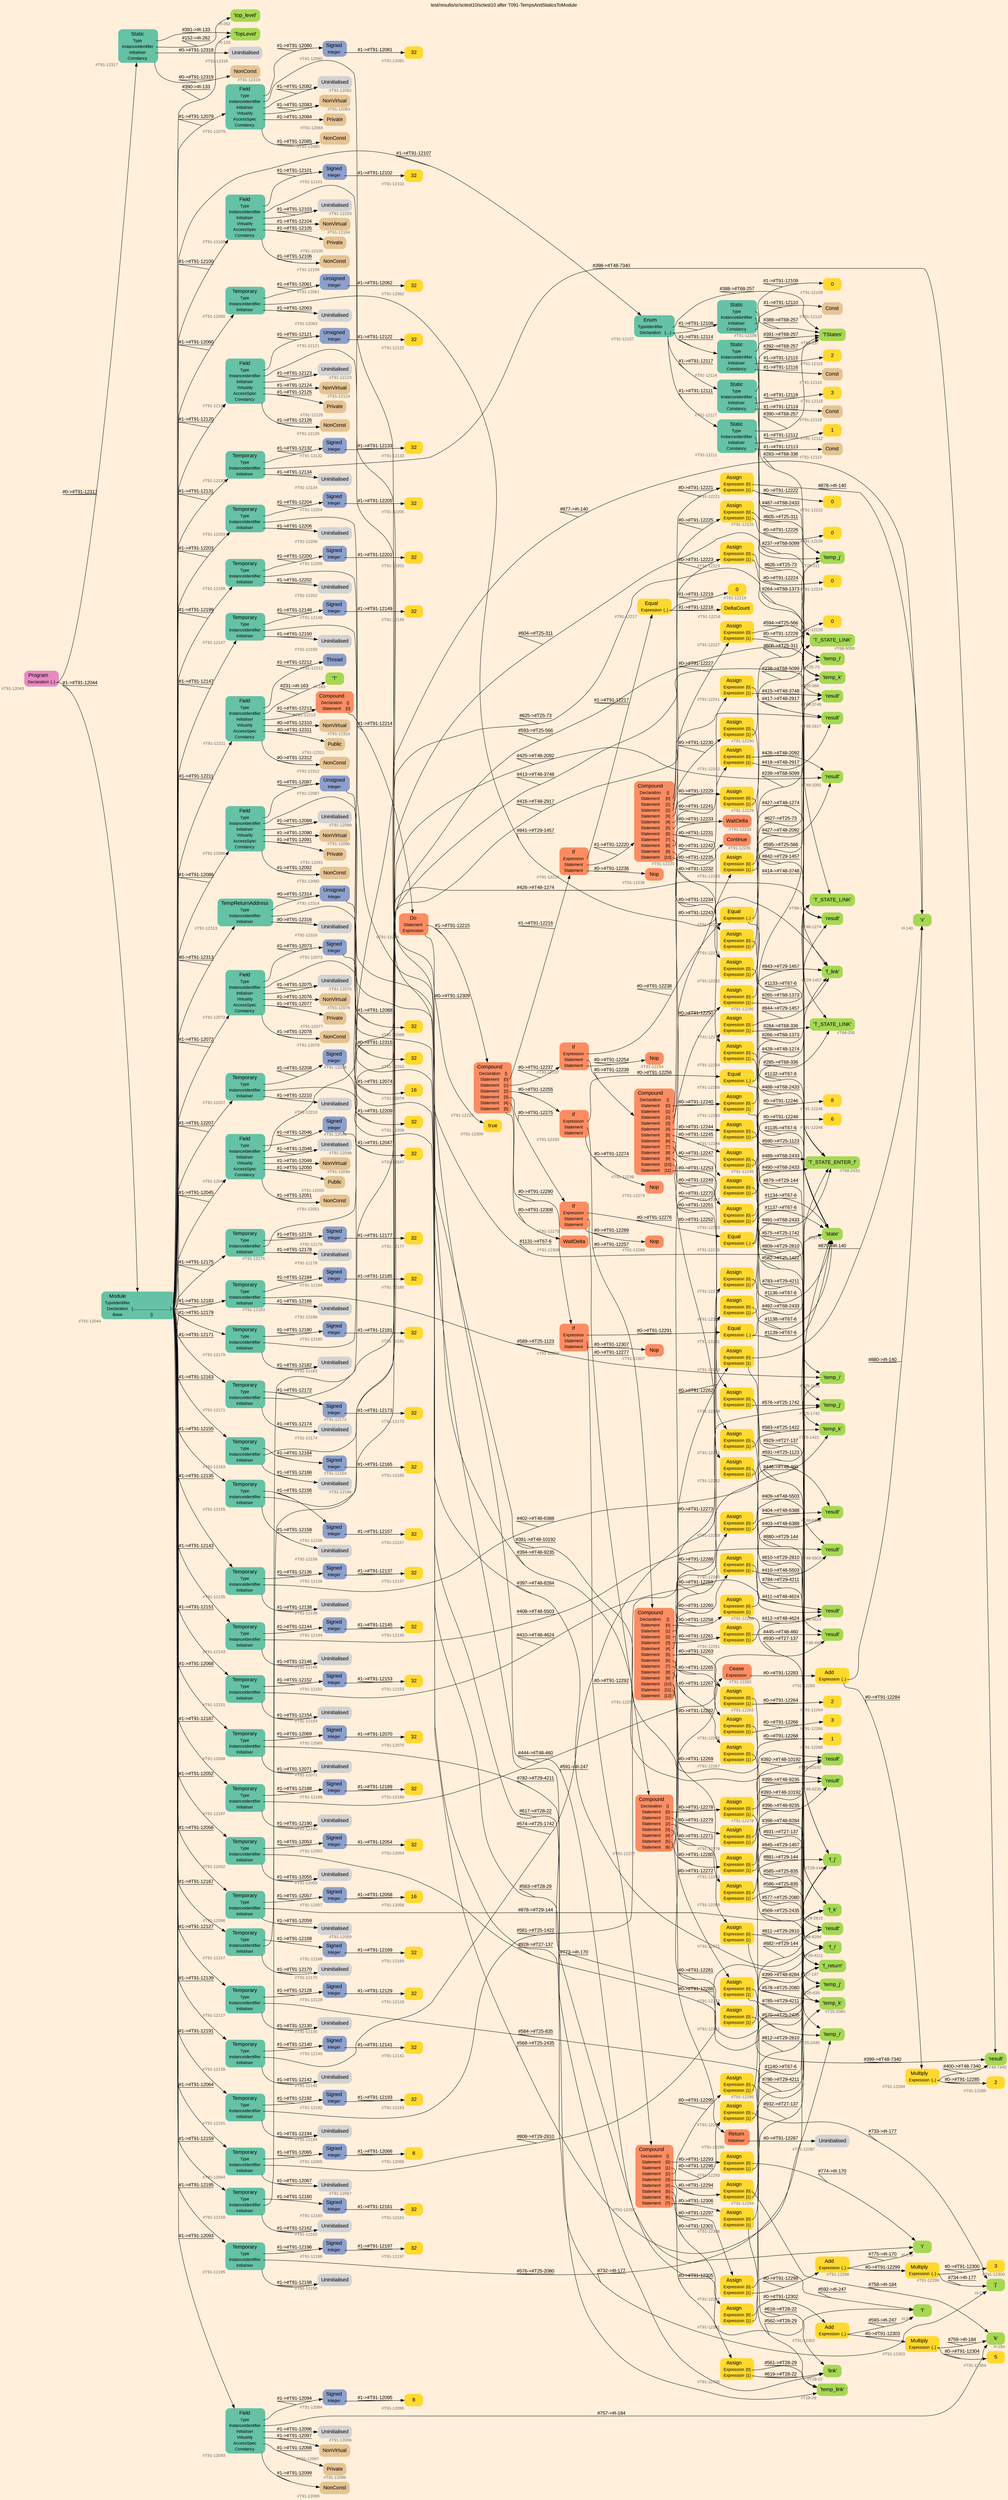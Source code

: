 digraph "test/results/sr/sctest10/sctest10 after T091-TempsAndStaticsToModule" {
label = "test/results/sr/sctest10/sctest10 after T091-TempsAndStaticsToModule"
labelloc = t
graph [
    rankdir = "LR"
    ranksep = 0.3
    bgcolor = antiquewhite1
    color = black
    fontcolor = black
    fontname = "Arial"
];
node [
    fontname = "Arial"
];
edge [
    fontname = "Arial"
];

// -------------------- node figure --------------------
// -------- block #T91-12043 ----------
"#T91-12043" [
    fillcolor = "/set28/4"
    xlabel = "#T91-12043"
    fontsize = "12"
    fontcolor = grey40
    shape = "plaintext"
    label = <<TABLE BORDER="0" CELLBORDER="0" CELLSPACING="0">
     <TR><TD><FONT COLOR="black" POINT-SIZE="15">Program</FONT></TD></TR>
     <TR><TD><FONT COLOR="black" POINT-SIZE="12">Declaration</FONT></TD><TD PORT="port0"><FONT COLOR="black" POINT-SIZE="12">{..}</FONT></TD></TR>
    </TABLE>>
    style = "rounded,filled"
];

// -------- block #T91-12044 ----------
"#T91-12044" [
    fillcolor = "/set28/1"
    xlabel = "#T91-12044"
    fontsize = "12"
    fontcolor = grey40
    shape = "plaintext"
    label = <<TABLE BORDER="0" CELLBORDER="0" CELLSPACING="0">
     <TR><TD><FONT COLOR="black" POINT-SIZE="15">Module</FONT></TD></TR>
     <TR><TD><FONT COLOR="black" POINT-SIZE="12">TypeIdentifier</FONT></TD><TD PORT="port0"></TD></TR>
     <TR><TD><FONT COLOR="black" POINT-SIZE="12">Declaration</FONT></TD><TD PORT="port1"><FONT COLOR="black" POINT-SIZE="12">{....................................}</FONT></TD></TR>
     <TR><TD><FONT COLOR="black" POINT-SIZE="12">Base</FONT></TD><TD PORT="port2"><FONT COLOR="black" POINT-SIZE="12">{}</FONT></TD></TR>
    </TABLE>>
    style = "rounded,filled"
];

// -------- block #I-133 ----------
"#I-133" [
    fillcolor = "/set28/5"
    xlabel = "#I-133"
    fontsize = "12"
    fontcolor = grey40
    shape = "plaintext"
    label = <<TABLE BORDER="0" CELLBORDER="0" CELLSPACING="0">
     <TR><TD><FONT COLOR="black" POINT-SIZE="15">'TopLevel'</FONT></TD></TR>
    </TABLE>>
    style = "rounded,filled"
];

// -------- block #T91-12045 ----------
"#T91-12045" [
    fillcolor = "/set28/1"
    xlabel = "#T91-12045"
    fontsize = "12"
    fontcolor = grey40
    shape = "plaintext"
    label = <<TABLE BORDER="0" CELLBORDER="0" CELLSPACING="0">
     <TR><TD><FONT COLOR="black" POINT-SIZE="15">Field</FONT></TD></TR>
     <TR><TD><FONT COLOR="black" POINT-SIZE="12">Type</FONT></TD><TD PORT="port0"></TD></TR>
     <TR><TD><FONT COLOR="black" POINT-SIZE="12">InstanceIdentifier</FONT></TD><TD PORT="port1"></TD></TR>
     <TR><TD><FONT COLOR="black" POINT-SIZE="12">Initialiser</FONT></TD><TD PORT="port2"></TD></TR>
     <TR><TD><FONT COLOR="black" POINT-SIZE="12">Virtuality</FONT></TD><TD PORT="port3"></TD></TR>
     <TR><TD><FONT COLOR="black" POINT-SIZE="12">AccessSpec</FONT></TD><TD PORT="port4"></TD></TR>
     <TR><TD><FONT COLOR="black" POINT-SIZE="12">Constancy</FONT></TD><TD PORT="port5"></TD></TR>
    </TABLE>>
    style = "rounded,filled"
];

// -------- block #T91-12046 ----------
"#T91-12046" [
    fillcolor = "/set28/3"
    xlabel = "#T91-12046"
    fontsize = "12"
    fontcolor = grey40
    shape = "plaintext"
    label = <<TABLE BORDER="0" CELLBORDER="0" CELLSPACING="0">
     <TR><TD><FONT COLOR="black" POINT-SIZE="15">Signed</FONT></TD></TR>
     <TR><TD><FONT COLOR="black" POINT-SIZE="12">Integer</FONT></TD><TD PORT="port0"></TD></TR>
    </TABLE>>
    style = "rounded,filled"
];

// -------- block #T91-12047 ----------
"#T91-12047" [
    fillcolor = "/set28/6"
    xlabel = "#T91-12047"
    fontsize = "12"
    fontcolor = grey40
    shape = "plaintext"
    label = <<TABLE BORDER="0" CELLBORDER="0" CELLSPACING="0">
     <TR><TD><FONT COLOR="black" POINT-SIZE="15">32</FONT></TD></TR>
    </TABLE>>
    style = "rounded,filled"
];

// -------- block #I-140 ----------
"#I-140" [
    fillcolor = "/set28/5"
    xlabel = "#I-140"
    fontsize = "12"
    fontcolor = grey40
    shape = "plaintext"
    label = <<TABLE BORDER="0" CELLBORDER="0" CELLSPACING="0">
     <TR><TD><FONT COLOR="black" POINT-SIZE="15">'x'</FONT></TD></TR>
    </TABLE>>
    style = "rounded,filled"
];

// -------- block #T91-12048 ----------
"#T91-12048" [
    xlabel = "#T91-12048"
    fontsize = "12"
    fontcolor = grey40
    shape = "plaintext"
    label = <<TABLE BORDER="0" CELLBORDER="0" CELLSPACING="0">
     <TR><TD><FONT COLOR="black" POINT-SIZE="15">Uninitialised</FONT></TD></TR>
    </TABLE>>
    style = "rounded,filled"
];

// -------- block #T91-12049 ----------
"#T91-12049" [
    fillcolor = "/set28/7"
    xlabel = "#T91-12049"
    fontsize = "12"
    fontcolor = grey40
    shape = "plaintext"
    label = <<TABLE BORDER="0" CELLBORDER="0" CELLSPACING="0">
     <TR><TD><FONT COLOR="black" POINT-SIZE="15">NonVirtual</FONT></TD></TR>
    </TABLE>>
    style = "rounded,filled"
];

// -------- block #T91-12050 ----------
"#T91-12050" [
    fillcolor = "/set28/7"
    xlabel = "#T91-12050"
    fontsize = "12"
    fontcolor = grey40
    shape = "plaintext"
    label = <<TABLE BORDER="0" CELLBORDER="0" CELLSPACING="0">
     <TR><TD><FONT COLOR="black" POINT-SIZE="15">Public</FONT></TD></TR>
    </TABLE>>
    style = "rounded,filled"
];

// -------- block #T91-12051 ----------
"#T91-12051" [
    fillcolor = "/set28/7"
    xlabel = "#T91-12051"
    fontsize = "12"
    fontcolor = grey40
    shape = "plaintext"
    label = <<TABLE BORDER="0" CELLBORDER="0" CELLSPACING="0">
     <TR><TD><FONT COLOR="black" POINT-SIZE="15">NonConst</FONT></TD></TR>
    </TABLE>>
    style = "rounded,filled"
];

// -------- block #T91-12052 ----------
"#T91-12052" [
    fillcolor = "/set28/1"
    xlabel = "#T91-12052"
    fontsize = "12"
    fontcolor = grey40
    shape = "plaintext"
    label = <<TABLE BORDER="0" CELLBORDER="0" CELLSPACING="0">
     <TR><TD><FONT COLOR="black" POINT-SIZE="15">Temporary</FONT></TD></TR>
     <TR><TD><FONT COLOR="black" POINT-SIZE="12">Type</FONT></TD><TD PORT="port0"></TD></TR>
     <TR><TD><FONT COLOR="black" POINT-SIZE="12">InstanceIdentifier</FONT></TD><TD PORT="port1"></TD></TR>
     <TR><TD><FONT COLOR="black" POINT-SIZE="12">Initialiser</FONT></TD><TD PORT="port2"></TD></TR>
    </TABLE>>
    style = "rounded,filled"
];

// -------- block #T91-12053 ----------
"#T91-12053" [
    fillcolor = "/set28/3"
    xlabel = "#T91-12053"
    fontsize = "12"
    fontcolor = grey40
    shape = "plaintext"
    label = <<TABLE BORDER="0" CELLBORDER="0" CELLSPACING="0">
     <TR><TD><FONT COLOR="black" POINT-SIZE="15">Signed</FONT></TD></TR>
     <TR><TD><FONT COLOR="black" POINT-SIZE="12">Integer</FONT></TD><TD PORT="port0"></TD></TR>
    </TABLE>>
    style = "rounded,filled"
];

// -------- block #T91-12054 ----------
"#T91-12054" [
    fillcolor = "/set28/6"
    xlabel = "#T91-12054"
    fontsize = "12"
    fontcolor = grey40
    shape = "plaintext"
    label = <<TABLE BORDER="0" CELLBORDER="0" CELLSPACING="0">
     <TR><TD><FONT COLOR="black" POINT-SIZE="15">32</FONT></TD></TR>
    </TABLE>>
    style = "rounded,filled"
];

// -------- block #T27-137 ----------
"#T27-137" [
    fillcolor = "/set28/5"
    xlabel = "#T27-137"
    fontsize = "12"
    fontcolor = grey40
    shape = "plaintext"
    label = <<TABLE BORDER="0" CELLBORDER="0" CELLSPACING="0">
     <TR><TD><FONT COLOR="black" POINT-SIZE="15">'f_return'</FONT></TD></TR>
    </TABLE>>
    style = "rounded,filled"
];

// -------- block #T91-12055 ----------
"#T91-12055" [
    xlabel = "#T91-12055"
    fontsize = "12"
    fontcolor = grey40
    shape = "plaintext"
    label = <<TABLE BORDER="0" CELLBORDER="0" CELLSPACING="0">
     <TR><TD><FONT COLOR="black" POINT-SIZE="15">Uninitialised</FONT></TD></TR>
    </TABLE>>
    style = "rounded,filled"
];

// -------- block #T91-12056 ----------
"#T91-12056" [
    fillcolor = "/set28/1"
    xlabel = "#T91-12056"
    fontsize = "12"
    fontcolor = grey40
    shape = "plaintext"
    label = <<TABLE BORDER="0" CELLBORDER="0" CELLSPACING="0">
     <TR><TD><FONT COLOR="black" POINT-SIZE="15">Temporary</FONT></TD></TR>
     <TR><TD><FONT COLOR="black" POINT-SIZE="12">Type</FONT></TD><TD PORT="port0"></TD></TR>
     <TR><TD><FONT COLOR="black" POINT-SIZE="12">InstanceIdentifier</FONT></TD><TD PORT="port1"></TD></TR>
     <TR><TD><FONT COLOR="black" POINT-SIZE="12">Initialiser</FONT></TD><TD PORT="port2"></TD></TR>
    </TABLE>>
    style = "rounded,filled"
];

// -------- block #T91-12057 ----------
"#T91-12057" [
    fillcolor = "/set28/3"
    xlabel = "#T91-12057"
    fontsize = "12"
    fontcolor = grey40
    shape = "plaintext"
    label = <<TABLE BORDER="0" CELLBORDER="0" CELLSPACING="0">
     <TR><TD><FONT COLOR="black" POINT-SIZE="15">Signed</FONT></TD></TR>
     <TR><TD><FONT COLOR="black" POINT-SIZE="12">Integer</FONT></TD><TD PORT="port0"></TD></TR>
    </TABLE>>
    style = "rounded,filled"
];

// -------- block #T91-12058 ----------
"#T91-12058" [
    fillcolor = "/set28/6"
    xlabel = "#T91-12058"
    fontsize = "12"
    fontcolor = grey40
    shape = "plaintext"
    label = <<TABLE BORDER="0" CELLBORDER="0" CELLSPACING="0">
     <TR><TD><FONT COLOR="black" POINT-SIZE="15">16</FONT></TD></TR>
    </TABLE>>
    style = "rounded,filled"
];

// -------- block #T29-144 ----------
"#T29-144" [
    fillcolor = "/set28/5"
    xlabel = "#T29-144"
    fontsize = "12"
    fontcolor = grey40
    shape = "plaintext"
    label = <<TABLE BORDER="0" CELLBORDER="0" CELLSPACING="0">
     <TR><TD><FONT COLOR="black" POINT-SIZE="15">'f_j'</FONT></TD></TR>
    </TABLE>>
    style = "rounded,filled"
];

// -------- block #T91-12059 ----------
"#T91-12059" [
    xlabel = "#T91-12059"
    fontsize = "12"
    fontcolor = grey40
    shape = "plaintext"
    label = <<TABLE BORDER="0" CELLBORDER="0" CELLSPACING="0">
     <TR><TD><FONT COLOR="black" POINT-SIZE="15">Uninitialised</FONT></TD></TR>
    </TABLE>>
    style = "rounded,filled"
];

// -------- block #T91-12060 ----------
"#T91-12060" [
    fillcolor = "/set28/1"
    xlabel = "#T91-12060"
    fontsize = "12"
    fontcolor = grey40
    shape = "plaintext"
    label = <<TABLE BORDER="0" CELLBORDER="0" CELLSPACING="0">
     <TR><TD><FONT COLOR="black" POINT-SIZE="15">Temporary</FONT></TD></TR>
     <TR><TD><FONT COLOR="black" POINT-SIZE="12">Type</FONT></TD><TD PORT="port0"></TD></TR>
     <TR><TD><FONT COLOR="black" POINT-SIZE="12">InstanceIdentifier</FONT></TD><TD PORT="port1"></TD></TR>
     <TR><TD><FONT COLOR="black" POINT-SIZE="12">Initialiser</FONT></TD><TD PORT="port2"></TD></TR>
    </TABLE>>
    style = "rounded,filled"
];

// -------- block #T91-12061 ----------
"#T91-12061" [
    fillcolor = "/set28/3"
    xlabel = "#T91-12061"
    fontsize = "12"
    fontcolor = grey40
    shape = "plaintext"
    label = <<TABLE BORDER="0" CELLBORDER="0" CELLSPACING="0">
     <TR><TD><FONT COLOR="black" POINT-SIZE="15">Unsigned</FONT></TD></TR>
     <TR><TD><FONT COLOR="black" POINT-SIZE="12">Integer</FONT></TD><TD PORT="port0"></TD></TR>
    </TABLE>>
    style = "rounded,filled"
];

// -------- block #T91-12062 ----------
"#T91-12062" [
    fillcolor = "/set28/6"
    xlabel = "#T91-12062"
    fontsize = "12"
    fontcolor = grey40
    shape = "plaintext"
    label = <<TABLE BORDER="0" CELLBORDER="0" CELLSPACING="0">
     <TR><TD><FONT COLOR="black" POINT-SIZE="15">32</FONT></TD></TR>
    </TABLE>>
    style = "rounded,filled"
];

// -------- block #T29-1457 ----------
"#T29-1457" [
    fillcolor = "/set28/5"
    xlabel = "#T29-1457"
    fontsize = "12"
    fontcolor = grey40
    shape = "plaintext"
    label = <<TABLE BORDER="0" CELLBORDER="0" CELLSPACING="0">
     <TR><TD><FONT COLOR="black" POINT-SIZE="15">'f_link'</FONT></TD></TR>
    </TABLE>>
    style = "rounded,filled"
];

// -------- block #T91-12063 ----------
"#T91-12063" [
    xlabel = "#T91-12063"
    fontsize = "12"
    fontcolor = grey40
    shape = "plaintext"
    label = <<TABLE BORDER="0" CELLBORDER="0" CELLSPACING="0">
     <TR><TD><FONT COLOR="black" POINT-SIZE="15">Uninitialised</FONT></TD></TR>
    </TABLE>>
    style = "rounded,filled"
];

// -------- block #T91-12064 ----------
"#T91-12064" [
    fillcolor = "/set28/1"
    xlabel = "#T91-12064"
    fontsize = "12"
    fontcolor = grey40
    shape = "plaintext"
    label = <<TABLE BORDER="0" CELLBORDER="0" CELLSPACING="0">
     <TR><TD><FONT COLOR="black" POINT-SIZE="15">Temporary</FONT></TD></TR>
     <TR><TD><FONT COLOR="black" POINT-SIZE="12">Type</FONT></TD><TD PORT="port0"></TD></TR>
     <TR><TD><FONT COLOR="black" POINT-SIZE="12">InstanceIdentifier</FONT></TD><TD PORT="port1"></TD></TR>
     <TR><TD><FONT COLOR="black" POINT-SIZE="12">Initialiser</FONT></TD><TD PORT="port2"></TD></TR>
    </TABLE>>
    style = "rounded,filled"
];

// -------- block #T91-12065 ----------
"#T91-12065" [
    fillcolor = "/set28/3"
    xlabel = "#T91-12065"
    fontsize = "12"
    fontcolor = grey40
    shape = "plaintext"
    label = <<TABLE BORDER="0" CELLBORDER="0" CELLSPACING="0">
     <TR><TD><FONT COLOR="black" POINT-SIZE="15">Signed</FONT></TD></TR>
     <TR><TD><FONT COLOR="black" POINT-SIZE="12">Integer</FONT></TD><TD PORT="port0"></TD></TR>
    </TABLE>>
    style = "rounded,filled"
];

// -------- block #T91-12066 ----------
"#T91-12066" [
    fillcolor = "/set28/6"
    xlabel = "#T91-12066"
    fontsize = "12"
    fontcolor = grey40
    shape = "plaintext"
    label = <<TABLE BORDER="0" CELLBORDER="0" CELLSPACING="0">
     <TR><TD><FONT COLOR="black" POINT-SIZE="15">8</FONT></TD></TR>
    </TABLE>>
    style = "rounded,filled"
];

// -------- block #T29-2810 ----------
"#T29-2810" [
    fillcolor = "/set28/5"
    xlabel = "#T29-2810"
    fontsize = "12"
    fontcolor = grey40
    shape = "plaintext"
    label = <<TABLE BORDER="0" CELLBORDER="0" CELLSPACING="0">
     <TR><TD><FONT COLOR="black" POINT-SIZE="15">'f_k'</FONT></TD></TR>
    </TABLE>>
    style = "rounded,filled"
];

// -------- block #T91-12067 ----------
"#T91-12067" [
    xlabel = "#T91-12067"
    fontsize = "12"
    fontcolor = grey40
    shape = "plaintext"
    label = <<TABLE BORDER="0" CELLBORDER="0" CELLSPACING="0">
     <TR><TD><FONT COLOR="black" POINT-SIZE="15">Uninitialised</FONT></TD></TR>
    </TABLE>>
    style = "rounded,filled"
];

// -------- block #T91-12068 ----------
"#T91-12068" [
    fillcolor = "/set28/1"
    xlabel = "#T91-12068"
    fontsize = "12"
    fontcolor = grey40
    shape = "plaintext"
    label = <<TABLE BORDER="0" CELLBORDER="0" CELLSPACING="0">
     <TR><TD><FONT COLOR="black" POINT-SIZE="15">Temporary</FONT></TD></TR>
     <TR><TD><FONT COLOR="black" POINT-SIZE="12">Type</FONT></TD><TD PORT="port0"></TD></TR>
     <TR><TD><FONT COLOR="black" POINT-SIZE="12">InstanceIdentifier</FONT></TD><TD PORT="port1"></TD></TR>
     <TR><TD><FONT COLOR="black" POINT-SIZE="12">Initialiser</FONT></TD><TD PORT="port2"></TD></TR>
    </TABLE>>
    style = "rounded,filled"
];

// -------- block #T91-12069 ----------
"#T91-12069" [
    fillcolor = "/set28/3"
    xlabel = "#T91-12069"
    fontsize = "12"
    fontcolor = grey40
    shape = "plaintext"
    label = <<TABLE BORDER="0" CELLBORDER="0" CELLSPACING="0">
     <TR><TD><FONT COLOR="black" POINT-SIZE="15">Signed</FONT></TD></TR>
     <TR><TD><FONT COLOR="black" POINT-SIZE="12">Integer</FONT></TD><TD PORT="port0"></TD></TR>
    </TABLE>>
    style = "rounded,filled"
];

// -------- block #T91-12070 ----------
"#T91-12070" [
    fillcolor = "/set28/6"
    xlabel = "#T91-12070"
    fontsize = "12"
    fontcolor = grey40
    shape = "plaintext"
    label = <<TABLE BORDER="0" CELLBORDER="0" CELLSPACING="0">
     <TR><TD><FONT COLOR="black" POINT-SIZE="15">32</FONT></TD></TR>
    </TABLE>>
    style = "rounded,filled"
];

// -------- block #T29-4211 ----------
"#T29-4211" [
    fillcolor = "/set28/5"
    xlabel = "#T29-4211"
    fontsize = "12"
    fontcolor = grey40
    shape = "plaintext"
    label = <<TABLE BORDER="0" CELLBORDER="0" CELLSPACING="0">
     <TR><TD><FONT COLOR="black" POINT-SIZE="15">'f_i'</FONT></TD></TR>
    </TABLE>>
    style = "rounded,filled"
];

// -------- block #T91-12071 ----------
"#T91-12071" [
    xlabel = "#T91-12071"
    fontsize = "12"
    fontcolor = grey40
    shape = "plaintext"
    label = <<TABLE BORDER="0" CELLBORDER="0" CELLSPACING="0">
     <TR><TD><FONT COLOR="black" POINT-SIZE="15">Uninitialised</FONT></TD></TR>
    </TABLE>>
    style = "rounded,filled"
];

// -------- block #T91-12072 ----------
"#T91-12072" [
    fillcolor = "/set28/1"
    xlabel = "#T91-12072"
    fontsize = "12"
    fontcolor = grey40
    shape = "plaintext"
    label = <<TABLE BORDER="0" CELLBORDER="0" CELLSPACING="0">
     <TR><TD><FONT COLOR="black" POINT-SIZE="15">Field</FONT></TD></TR>
     <TR><TD><FONT COLOR="black" POINT-SIZE="12">Type</FONT></TD><TD PORT="port0"></TD></TR>
     <TR><TD><FONT COLOR="black" POINT-SIZE="12">InstanceIdentifier</FONT></TD><TD PORT="port1"></TD></TR>
     <TR><TD><FONT COLOR="black" POINT-SIZE="12">Initialiser</FONT></TD><TD PORT="port2"></TD></TR>
     <TR><TD><FONT COLOR="black" POINT-SIZE="12">Virtuality</FONT></TD><TD PORT="port3"></TD></TR>
     <TR><TD><FONT COLOR="black" POINT-SIZE="12">AccessSpec</FONT></TD><TD PORT="port4"></TD></TR>
     <TR><TD><FONT COLOR="black" POINT-SIZE="12">Constancy</FONT></TD><TD PORT="port5"></TD></TR>
    </TABLE>>
    style = "rounded,filled"
];

// -------- block #T91-12073 ----------
"#T91-12073" [
    fillcolor = "/set28/3"
    xlabel = "#T91-12073"
    fontsize = "12"
    fontcolor = grey40
    shape = "plaintext"
    label = <<TABLE BORDER="0" CELLBORDER="0" CELLSPACING="0">
     <TR><TD><FONT COLOR="black" POINT-SIZE="15">Signed</FONT></TD></TR>
     <TR><TD><FONT COLOR="black" POINT-SIZE="12">Integer</FONT></TD><TD PORT="port0"></TD></TR>
    </TABLE>>
    style = "rounded,filled"
];

// -------- block #T91-12074 ----------
"#T91-12074" [
    fillcolor = "/set28/6"
    xlabel = "#T91-12074"
    fontsize = "12"
    fontcolor = grey40
    shape = "plaintext"
    label = <<TABLE BORDER="0" CELLBORDER="0" CELLSPACING="0">
     <TR><TD><FONT COLOR="black" POINT-SIZE="15">16</FONT></TD></TR>
    </TABLE>>
    style = "rounded,filled"
];

// -------- block #I-177 ----------
"#I-177" [
    fillcolor = "/set28/5"
    xlabel = "#I-177"
    fontsize = "12"
    fontcolor = grey40
    shape = "plaintext"
    label = <<TABLE BORDER="0" CELLBORDER="0" CELLSPACING="0">
     <TR><TD><FONT COLOR="black" POINT-SIZE="15">'j'</FONT></TD></TR>
    </TABLE>>
    style = "rounded,filled"
];

// -------- block #T91-12075 ----------
"#T91-12075" [
    xlabel = "#T91-12075"
    fontsize = "12"
    fontcolor = grey40
    shape = "plaintext"
    label = <<TABLE BORDER="0" CELLBORDER="0" CELLSPACING="0">
     <TR><TD><FONT COLOR="black" POINT-SIZE="15">Uninitialised</FONT></TD></TR>
    </TABLE>>
    style = "rounded,filled"
];

// -------- block #T91-12076 ----------
"#T91-12076" [
    fillcolor = "/set28/7"
    xlabel = "#T91-12076"
    fontsize = "12"
    fontcolor = grey40
    shape = "plaintext"
    label = <<TABLE BORDER="0" CELLBORDER="0" CELLSPACING="0">
     <TR><TD><FONT COLOR="black" POINT-SIZE="15">NonVirtual</FONT></TD></TR>
    </TABLE>>
    style = "rounded,filled"
];

// -------- block #T91-12077 ----------
"#T91-12077" [
    fillcolor = "/set28/7"
    xlabel = "#T91-12077"
    fontsize = "12"
    fontcolor = grey40
    shape = "plaintext"
    label = <<TABLE BORDER="0" CELLBORDER="0" CELLSPACING="0">
     <TR><TD><FONT COLOR="black" POINT-SIZE="15">Private</FONT></TD></TR>
    </TABLE>>
    style = "rounded,filled"
];

// -------- block #T91-12078 ----------
"#T91-12078" [
    fillcolor = "/set28/7"
    xlabel = "#T91-12078"
    fontsize = "12"
    fontcolor = grey40
    shape = "plaintext"
    label = <<TABLE BORDER="0" CELLBORDER="0" CELLSPACING="0">
     <TR><TD><FONT COLOR="black" POINT-SIZE="15">NonConst</FONT></TD></TR>
    </TABLE>>
    style = "rounded,filled"
];

// -------- block #T91-12079 ----------
"#T91-12079" [
    fillcolor = "/set28/1"
    xlabel = "#T91-12079"
    fontsize = "12"
    fontcolor = grey40
    shape = "plaintext"
    label = <<TABLE BORDER="0" CELLBORDER="0" CELLSPACING="0">
     <TR><TD><FONT COLOR="black" POINT-SIZE="15">Field</FONT></TD></TR>
     <TR><TD><FONT COLOR="black" POINT-SIZE="12">Type</FONT></TD><TD PORT="port0"></TD></TR>
     <TR><TD><FONT COLOR="black" POINT-SIZE="12">InstanceIdentifier</FONT></TD><TD PORT="port1"></TD></TR>
     <TR><TD><FONT COLOR="black" POINT-SIZE="12">Initialiser</FONT></TD><TD PORT="port2"></TD></TR>
     <TR><TD><FONT COLOR="black" POINT-SIZE="12">Virtuality</FONT></TD><TD PORT="port3"></TD></TR>
     <TR><TD><FONT COLOR="black" POINT-SIZE="12">AccessSpec</FONT></TD><TD PORT="port4"></TD></TR>
     <TR><TD><FONT COLOR="black" POINT-SIZE="12">Constancy</FONT></TD><TD PORT="port5"></TD></TR>
    </TABLE>>
    style = "rounded,filled"
];

// -------- block #T91-12080 ----------
"#T91-12080" [
    fillcolor = "/set28/3"
    xlabel = "#T91-12080"
    fontsize = "12"
    fontcolor = grey40
    shape = "plaintext"
    label = <<TABLE BORDER="0" CELLBORDER="0" CELLSPACING="0">
     <TR><TD><FONT COLOR="black" POINT-SIZE="15">Signed</FONT></TD></TR>
     <TR><TD><FONT COLOR="black" POINT-SIZE="12">Integer</FONT></TD><TD PORT="port0"></TD></TR>
    </TABLE>>
    style = "rounded,filled"
];

// -------- block #T91-12081 ----------
"#T91-12081" [
    fillcolor = "/set28/6"
    xlabel = "#T91-12081"
    fontsize = "12"
    fontcolor = grey40
    shape = "plaintext"
    label = <<TABLE BORDER="0" CELLBORDER="0" CELLSPACING="0">
     <TR><TD><FONT COLOR="black" POINT-SIZE="15">32</FONT></TD></TR>
    </TABLE>>
    style = "rounded,filled"
];

// -------- block #I-247 ----------
"#I-247" [
    fillcolor = "/set28/5"
    xlabel = "#I-247"
    fontsize = "12"
    fontcolor = grey40
    shape = "plaintext"
    label = <<TABLE BORDER="0" CELLBORDER="0" CELLSPACING="0">
     <TR><TD><FONT COLOR="black" POINT-SIZE="15">'t'</FONT></TD></TR>
    </TABLE>>
    style = "rounded,filled"
];

// -------- block #T91-12082 ----------
"#T91-12082" [
    xlabel = "#T91-12082"
    fontsize = "12"
    fontcolor = grey40
    shape = "plaintext"
    label = <<TABLE BORDER="0" CELLBORDER="0" CELLSPACING="0">
     <TR><TD><FONT COLOR="black" POINT-SIZE="15">Uninitialised</FONT></TD></TR>
    </TABLE>>
    style = "rounded,filled"
];

// -------- block #T91-12083 ----------
"#T91-12083" [
    fillcolor = "/set28/7"
    xlabel = "#T91-12083"
    fontsize = "12"
    fontcolor = grey40
    shape = "plaintext"
    label = <<TABLE BORDER="0" CELLBORDER="0" CELLSPACING="0">
     <TR><TD><FONT COLOR="black" POINT-SIZE="15">NonVirtual</FONT></TD></TR>
    </TABLE>>
    style = "rounded,filled"
];

// -------- block #T91-12084 ----------
"#T91-12084" [
    fillcolor = "/set28/7"
    xlabel = "#T91-12084"
    fontsize = "12"
    fontcolor = grey40
    shape = "plaintext"
    label = <<TABLE BORDER="0" CELLBORDER="0" CELLSPACING="0">
     <TR><TD><FONT COLOR="black" POINT-SIZE="15">Private</FONT></TD></TR>
    </TABLE>>
    style = "rounded,filled"
];

// -------- block #T91-12085 ----------
"#T91-12085" [
    fillcolor = "/set28/7"
    xlabel = "#T91-12085"
    fontsize = "12"
    fontcolor = grey40
    shape = "plaintext"
    label = <<TABLE BORDER="0" CELLBORDER="0" CELLSPACING="0">
     <TR><TD><FONT COLOR="black" POINT-SIZE="15">NonConst</FONT></TD></TR>
    </TABLE>>
    style = "rounded,filled"
];

// -------- block #T91-12086 ----------
"#T91-12086" [
    fillcolor = "/set28/1"
    xlabel = "#T91-12086"
    fontsize = "12"
    fontcolor = grey40
    shape = "plaintext"
    label = <<TABLE BORDER="0" CELLBORDER="0" CELLSPACING="0">
     <TR><TD><FONT COLOR="black" POINT-SIZE="15">Field</FONT></TD></TR>
     <TR><TD><FONT COLOR="black" POINT-SIZE="12">Type</FONT></TD><TD PORT="port0"></TD></TR>
     <TR><TD><FONT COLOR="black" POINT-SIZE="12">InstanceIdentifier</FONT></TD><TD PORT="port1"></TD></TR>
     <TR><TD><FONT COLOR="black" POINT-SIZE="12">Initialiser</FONT></TD><TD PORT="port2"></TD></TR>
     <TR><TD><FONT COLOR="black" POINT-SIZE="12">Virtuality</FONT></TD><TD PORT="port3"></TD></TR>
     <TR><TD><FONT COLOR="black" POINT-SIZE="12">AccessSpec</FONT></TD><TD PORT="port4"></TD></TR>
     <TR><TD><FONT COLOR="black" POINT-SIZE="12">Constancy</FONT></TD><TD PORT="port5"></TD></TR>
    </TABLE>>
    style = "rounded,filled"
];

// -------- block #T91-12087 ----------
"#T91-12087" [
    fillcolor = "/set28/3"
    xlabel = "#T91-12087"
    fontsize = "12"
    fontcolor = grey40
    shape = "plaintext"
    label = <<TABLE BORDER="0" CELLBORDER="0" CELLSPACING="0">
     <TR><TD><FONT COLOR="black" POINT-SIZE="15">Unsigned</FONT></TD></TR>
     <TR><TD><FONT COLOR="black" POINT-SIZE="12">Integer</FONT></TD><TD PORT="port0"></TD></TR>
    </TABLE>>
    style = "rounded,filled"
];

// -------- block #T91-12088 ----------
"#T91-12088" [
    fillcolor = "/set28/6"
    xlabel = "#T91-12088"
    fontsize = "12"
    fontcolor = grey40
    shape = "plaintext"
    label = <<TABLE BORDER="0" CELLBORDER="0" CELLSPACING="0">
     <TR><TD><FONT COLOR="black" POINT-SIZE="15">32</FONT></TD></TR>
    </TABLE>>
    style = "rounded,filled"
];

// -------- block #T28-22 ----------
"#T28-22" [
    fillcolor = "/set28/5"
    xlabel = "#T28-22"
    fontsize = "12"
    fontcolor = grey40
    shape = "plaintext"
    label = <<TABLE BORDER="0" CELLBORDER="0" CELLSPACING="0">
     <TR><TD><FONT COLOR="black" POINT-SIZE="15">'link'</FONT></TD></TR>
    </TABLE>>
    style = "rounded,filled"
];

// -------- block #T91-12089 ----------
"#T91-12089" [
    xlabel = "#T91-12089"
    fontsize = "12"
    fontcolor = grey40
    shape = "plaintext"
    label = <<TABLE BORDER="0" CELLBORDER="0" CELLSPACING="0">
     <TR><TD><FONT COLOR="black" POINT-SIZE="15">Uninitialised</FONT></TD></TR>
    </TABLE>>
    style = "rounded,filled"
];

// -------- block #T91-12090 ----------
"#T91-12090" [
    fillcolor = "/set28/7"
    xlabel = "#T91-12090"
    fontsize = "12"
    fontcolor = grey40
    shape = "plaintext"
    label = <<TABLE BORDER="0" CELLBORDER="0" CELLSPACING="0">
     <TR><TD><FONT COLOR="black" POINT-SIZE="15">NonVirtual</FONT></TD></TR>
    </TABLE>>
    style = "rounded,filled"
];

// -------- block #T91-12091 ----------
"#T91-12091" [
    fillcolor = "/set28/7"
    xlabel = "#T91-12091"
    fontsize = "12"
    fontcolor = grey40
    shape = "plaintext"
    label = <<TABLE BORDER="0" CELLBORDER="0" CELLSPACING="0">
     <TR><TD><FONT COLOR="black" POINT-SIZE="15">Private</FONT></TD></TR>
    </TABLE>>
    style = "rounded,filled"
];

// -------- block #T91-12092 ----------
"#T91-12092" [
    fillcolor = "/set28/7"
    xlabel = "#T91-12092"
    fontsize = "12"
    fontcolor = grey40
    shape = "plaintext"
    label = <<TABLE BORDER="0" CELLBORDER="0" CELLSPACING="0">
     <TR><TD><FONT COLOR="black" POINT-SIZE="15">NonConst</FONT></TD></TR>
    </TABLE>>
    style = "rounded,filled"
];

// -------- block #T91-12093 ----------
"#T91-12093" [
    fillcolor = "/set28/1"
    xlabel = "#T91-12093"
    fontsize = "12"
    fontcolor = grey40
    shape = "plaintext"
    label = <<TABLE BORDER="0" CELLBORDER="0" CELLSPACING="0">
     <TR><TD><FONT COLOR="black" POINT-SIZE="15">Field</FONT></TD></TR>
     <TR><TD><FONT COLOR="black" POINT-SIZE="12">Type</FONT></TD><TD PORT="port0"></TD></TR>
     <TR><TD><FONT COLOR="black" POINT-SIZE="12">InstanceIdentifier</FONT></TD><TD PORT="port1"></TD></TR>
     <TR><TD><FONT COLOR="black" POINT-SIZE="12">Initialiser</FONT></TD><TD PORT="port2"></TD></TR>
     <TR><TD><FONT COLOR="black" POINT-SIZE="12">Virtuality</FONT></TD><TD PORT="port3"></TD></TR>
     <TR><TD><FONT COLOR="black" POINT-SIZE="12">AccessSpec</FONT></TD><TD PORT="port4"></TD></TR>
     <TR><TD><FONT COLOR="black" POINT-SIZE="12">Constancy</FONT></TD><TD PORT="port5"></TD></TR>
    </TABLE>>
    style = "rounded,filled"
];

// -------- block #T91-12094 ----------
"#T91-12094" [
    fillcolor = "/set28/3"
    xlabel = "#T91-12094"
    fontsize = "12"
    fontcolor = grey40
    shape = "plaintext"
    label = <<TABLE BORDER="0" CELLBORDER="0" CELLSPACING="0">
     <TR><TD><FONT COLOR="black" POINT-SIZE="15">Signed</FONT></TD></TR>
     <TR><TD><FONT COLOR="black" POINT-SIZE="12">Integer</FONT></TD><TD PORT="port0"></TD></TR>
    </TABLE>>
    style = "rounded,filled"
];

// -------- block #T91-12095 ----------
"#T91-12095" [
    fillcolor = "/set28/6"
    xlabel = "#T91-12095"
    fontsize = "12"
    fontcolor = grey40
    shape = "plaintext"
    label = <<TABLE BORDER="0" CELLBORDER="0" CELLSPACING="0">
     <TR><TD><FONT COLOR="black" POINT-SIZE="15">8</FONT></TD></TR>
    </TABLE>>
    style = "rounded,filled"
];

// -------- block #I-184 ----------
"#I-184" [
    fillcolor = "/set28/5"
    xlabel = "#I-184"
    fontsize = "12"
    fontcolor = grey40
    shape = "plaintext"
    label = <<TABLE BORDER="0" CELLBORDER="0" CELLSPACING="0">
     <TR><TD><FONT COLOR="black" POINT-SIZE="15">'k'</FONT></TD></TR>
    </TABLE>>
    style = "rounded,filled"
];

// -------- block #T91-12096 ----------
"#T91-12096" [
    xlabel = "#T91-12096"
    fontsize = "12"
    fontcolor = grey40
    shape = "plaintext"
    label = <<TABLE BORDER="0" CELLBORDER="0" CELLSPACING="0">
     <TR><TD><FONT COLOR="black" POINT-SIZE="15">Uninitialised</FONT></TD></TR>
    </TABLE>>
    style = "rounded,filled"
];

// -------- block #T91-12097 ----------
"#T91-12097" [
    fillcolor = "/set28/7"
    xlabel = "#T91-12097"
    fontsize = "12"
    fontcolor = grey40
    shape = "plaintext"
    label = <<TABLE BORDER="0" CELLBORDER="0" CELLSPACING="0">
     <TR><TD><FONT COLOR="black" POINT-SIZE="15">NonVirtual</FONT></TD></TR>
    </TABLE>>
    style = "rounded,filled"
];

// -------- block #T91-12098 ----------
"#T91-12098" [
    fillcolor = "/set28/7"
    xlabel = "#T91-12098"
    fontsize = "12"
    fontcolor = grey40
    shape = "plaintext"
    label = <<TABLE BORDER="0" CELLBORDER="0" CELLSPACING="0">
     <TR><TD><FONT COLOR="black" POINT-SIZE="15">Private</FONT></TD></TR>
    </TABLE>>
    style = "rounded,filled"
];

// -------- block #T91-12099 ----------
"#T91-12099" [
    fillcolor = "/set28/7"
    xlabel = "#T91-12099"
    fontsize = "12"
    fontcolor = grey40
    shape = "plaintext"
    label = <<TABLE BORDER="0" CELLBORDER="0" CELLSPACING="0">
     <TR><TD><FONT COLOR="black" POINT-SIZE="15">NonConst</FONT></TD></TR>
    </TABLE>>
    style = "rounded,filled"
];

// -------- block #T91-12100 ----------
"#T91-12100" [
    fillcolor = "/set28/1"
    xlabel = "#T91-12100"
    fontsize = "12"
    fontcolor = grey40
    shape = "plaintext"
    label = <<TABLE BORDER="0" CELLBORDER="0" CELLSPACING="0">
     <TR><TD><FONT COLOR="black" POINT-SIZE="15">Field</FONT></TD></TR>
     <TR><TD><FONT COLOR="black" POINT-SIZE="12">Type</FONT></TD><TD PORT="port0"></TD></TR>
     <TR><TD><FONT COLOR="black" POINT-SIZE="12">InstanceIdentifier</FONT></TD><TD PORT="port1"></TD></TR>
     <TR><TD><FONT COLOR="black" POINT-SIZE="12">Initialiser</FONT></TD><TD PORT="port2"></TD></TR>
     <TR><TD><FONT COLOR="black" POINT-SIZE="12">Virtuality</FONT></TD><TD PORT="port3"></TD></TR>
     <TR><TD><FONT COLOR="black" POINT-SIZE="12">AccessSpec</FONT></TD><TD PORT="port4"></TD></TR>
     <TR><TD><FONT COLOR="black" POINT-SIZE="12">Constancy</FONT></TD><TD PORT="port5"></TD></TR>
    </TABLE>>
    style = "rounded,filled"
];

// -------- block #T91-12101 ----------
"#T91-12101" [
    fillcolor = "/set28/3"
    xlabel = "#T91-12101"
    fontsize = "12"
    fontcolor = grey40
    shape = "plaintext"
    label = <<TABLE BORDER="0" CELLBORDER="0" CELLSPACING="0">
     <TR><TD><FONT COLOR="black" POINT-SIZE="15">Signed</FONT></TD></TR>
     <TR><TD><FONT COLOR="black" POINT-SIZE="12">Integer</FONT></TD><TD PORT="port0"></TD></TR>
    </TABLE>>
    style = "rounded,filled"
];

// -------- block #T91-12102 ----------
"#T91-12102" [
    fillcolor = "/set28/6"
    xlabel = "#T91-12102"
    fontsize = "12"
    fontcolor = grey40
    shape = "plaintext"
    label = <<TABLE BORDER="0" CELLBORDER="0" CELLSPACING="0">
     <TR><TD><FONT COLOR="black" POINT-SIZE="15">32</FONT></TD></TR>
    </TABLE>>
    style = "rounded,filled"
];

// -------- block #I-170 ----------
"#I-170" [
    fillcolor = "/set28/5"
    xlabel = "#I-170"
    fontsize = "12"
    fontcolor = grey40
    shape = "plaintext"
    label = <<TABLE BORDER="0" CELLBORDER="0" CELLSPACING="0">
     <TR><TD><FONT COLOR="black" POINT-SIZE="15">'i'</FONT></TD></TR>
    </TABLE>>
    style = "rounded,filled"
];

// -------- block #T91-12103 ----------
"#T91-12103" [
    xlabel = "#T91-12103"
    fontsize = "12"
    fontcolor = grey40
    shape = "plaintext"
    label = <<TABLE BORDER="0" CELLBORDER="0" CELLSPACING="0">
     <TR><TD><FONT COLOR="black" POINT-SIZE="15">Uninitialised</FONT></TD></TR>
    </TABLE>>
    style = "rounded,filled"
];

// -------- block #T91-12104 ----------
"#T91-12104" [
    fillcolor = "/set28/7"
    xlabel = "#T91-12104"
    fontsize = "12"
    fontcolor = grey40
    shape = "plaintext"
    label = <<TABLE BORDER="0" CELLBORDER="0" CELLSPACING="0">
     <TR><TD><FONT COLOR="black" POINT-SIZE="15">NonVirtual</FONT></TD></TR>
    </TABLE>>
    style = "rounded,filled"
];

// -------- block #T91-12105 ----------
"#T91-12105" [
    fillcolor = "/set28/7"
    xlabel = "#T91-12105"
    fontsize = "12"
    fontcolor = grey40
    shape = "plaintext"
    label = <<TABLE BORDER="0" CELLBORDER="0" CELLSPACING="0">
     <TR><TD><FONT COLOR="black" POINT-SIZE="15">Private</FONT></TD></TR>
    </TABLE>>
    style = "rounded,filled"
];

// -------- block #T91-12106 ----------
"#T91-12106" [
    fillcolor = "/set28/7"
    xlabel = "#T91-12106"
    fontsize = "12"
    fontcolor = grey40
    shape = "plaintext"
    label = <<TABLE BORDER="0" CELLBORDER="0" CELLSPACING="0">
     <TR><TD><FONT COLOR="black" POINT-SIZE="15">NonConst</FONT></TD></TR>
    </TABLE>>
    style = "rounded,filled"
];

// -------- block #T91-12107 ----------
"#T91-12107" [
    fillcolor = "/set28/1"
    xlabel = "#T91-12107"
    fontsize = "12"
    fontcolor = grey40
    shape = "plaintext"
    label = <<TABLE BORDER="0" CELLBORDER="0" CELLSPACING="0">
     <TR><TD><FONT COLOR="black" POINT-SIZE="15">Enum</FONT></TD></TR>
     <TR><TD><FONT COLOR="black" POINT-SIZE="12">TypeIdentifier</FONT></TD><TD PORT="port0"></TD></TR>
     <TR><TD><FONT COLOR="black" POINT-SIZE="12">Declaration</FONT></TD><TD PORT="port1"><FONT COLOR="black" POINT-SIZE="12">{....}</FONT></TD></TR>
    </TABLE>>
    style = "rounded,filled"
];

// -------- block #T68-257 ----------
"#T68-257" [
    fillcolor = "/set28/5"
    xlabel = "#T68-257"
    fontsize = "12"
    fontcolor = grey40
    shape = "plaintext"
    label = <<TABLE BORDER="0" CELLBORDER="0" CELLSPACING="0">
     <TR><TD><FONT COLOR="black" POINT-SIZE="15">'TStates'</FONT></TD></TR>
    </TABLE>>
    style = "rounded,filled"
];

// -------- block #T91-12108 ----------
"#T91-12108" [
    fillcolor = "/set28/1"
    xlabel = "#T91-12108"
    fontsize = "12"
    fontcolor = grey40
    shape = "plaintext"
    label = <<TABLE BORDER="0" CELLBORDER="0" CELLSPACING="0">
     <TR><TD><FONT COLOR="black" POINT-SIZE="15">Static</FONT></TD></TR>
     <TR><TD><FONT COLOR="black" POINT-SIZE="12">Type</FONT></TD><TD PORT="port0"></TD></TR>
     <TR><TD><FONT COLOR="black" POINT-SIZE="12">InstanceIdentifier</FONT></TD><TD PORT="port1"></TD></TR>
     <TR><TD><FONT COLOR="black" POINT-SIZE="12">Initialiser</FONT></TD><TD PORT="port2"></TD></TR>
     <TR><TD><FONT COLOR="black" POINT-SIZE="12">Constancy</FONT></TD><TD PORT="port3"></TD></TR>
    </TABLE>>
    style = "rounded,filled"
];

// -------- block #T68-336 ----------
"#T68-336" [
    fillcolor = "/set28/5"
    xlabel = "#T68-336"
    fontsize = "12"
    fontcolor = grey40
    shape = "plaintext"
    label = <<TABLE BORDER="0" CELLBORDER="0" CELLSPACING="0">
     <TR><TD><FONT COLOR="black" POINT-SIZE="15">'T_STATE_LINK'</FONT></TD></TR>
    </TABLE>>
    style = "rounded,filled"
];

// -------- block #T91-12109 ----------
"#T91-12109" [
    fillcolor = "/set28/6"
    xlabel = "#T91-12109"
    fontsize = "12"
    fontcolor = grey40
    shape = "plaintext"
    label = <<TABLE BORDER="0" CELLBORDER="0" CELLSPACING="0">
     <TR><TD><FONT COLOR="black" POINT-SIZE="15">0</FONT></TD></TR>
    </TABLE>>
    style = "rounded,filled"
];

// -------- block #T91-12110 ----------
"#T91-12110" [
    fillcolor = "/set28/7"
    xlabel = "#T91-12110"
    fontsize = "12"
    fontcolor = grey40
    shape = "plaintext"
    label = <<TABLE BORDER="0" CELLBORDER="0" CELLSPACING="0">
     <TR><TD><FONT COLOR="black" POINT-SIZE="15">Const</FONT></TD></TR>
    </TABLE>>
    style = "rounded,filled"
];

// -------- block #T91-12111 ----------
"#T91-12111" [
    fillcolor = "/set28/1"
    xlabel = "#T91-12111"
    fontsize = "12"
    fontcolor = grey40
    shape = "plaintext"
    label = <<TABLE BORDER="0" CELLBORDER="0" CELLSPACING="0">
     <TR><TD><FONT COLOR="black" POINT-SIZE="15">Static</FONT></TD></TR>
     <TR><TD><FONT COLOR="black" POINT-SIZE="12">Type</FONT></TD><TD PORT="port0"></TD></TR>
     <TR><TD><FONT COLOR="black" POINT-SIZE="12">InstanceIdentifier</FONT></TD><TD PORT="port1"></TD></TR>
     <TR><TD><FONT COLOR="black" POINT-SIZE="12">Initialiser</FONT></TD><TD PORT="port2"></TD></TR>
     <TR><TD><FONT COLOR="black" POINT-SIZE="12">Constancy</FONT></TD><TD PORT="port3"></TD></TR>
    </TABLE>>
    style = "rounded,filled"
];

// -------- block #T68-1373 ----------
"#T68-1373" [
    fillcolor = "/set28/5"
    xlabel = "#T68-1373"
    fontsize = "12"
    fontcolor = grey40
    shape = "plaintext"
    label = <<TABLE BORDER="0" CELLBORDER="0" CELLSPACING="0">
     <TR><TD><FONT COLOR="black" POINT-SIZE="15">'T_STATE_LINK'</FONT></TD></TR>
    </TABLE>>
    style = "rounded,filled"
];

// -------- block #T91-12112 ----------
"#T91-12112" [
    fillcolor = "/set28/6"
    xlabel = "#T91-12112"
    fontsize = "12"
    fontcolor = grey40
    shape = "plaintext"
    label = <<TABLE BORDER="0" CELLBORDER="0" CELLSPACING="0">
     <TR><TD><FONT COLOR="black" POINT-SIZE="15">1</FONT></TD></TR>
    </TABLE>>
    style = "rounded,filled"
];

// -------- block #T91-12113 ----------
"#T91-12113" [
    fillcolor = "/set28/7"
    xlabel = "#T91-12113"
    fontsize = "12"
    fontcolor = grey40
    shape = "plaintext"
    label = <<TABLE BORDER="0" CELLBORDER="0" CELLSPACING="0">
     <TR><TD><FONT COLOR="black" POINT-SIZE="15">Const</FONT></TD></TR>
    </TABLE>>
    style = "rounded,filled"
];

// -------- block #T91-12114 ----------
"#T91-12114" [
    fillcolor = "/set28/1"
    xlabel = "#T91-12114"
    fontsize = "12"
    fontcolor = grey40
    shape = "plaintext"
    label = <<TABLE BORDER="0" CELLBORDER="0" CELLSPACING="0">
     <TR><TD><FONT COLOR="black" POINT-SIZE="15">Static</FONT></TD></TR>
     <TR><TD><FONT COLOR="black" POINT-SIZE="12">Type</FONT></TD><TD PORT="port0"></TD></TR>
     <TR><TD><FONT COLOR="black" POINT-SIZE="12">InstanceIdentifier</FONT></TD><TD PORT="port1"></TD></TR>
     <TR><TD><FONT COLOR="black" POINT-SIZE="12">Initialiser</FONT></TD><TD PORT="port2"></TD></TR>
     <TR><TD><FONT COLOR="black" POINT-SIZE="12">Constancy</FONT></TD><TD PORT="port3"></TD></TR>
    </TABLE>>
    style = "rounded,filled"
];

// -------- block #T68-2433 ----------
"#T68-2433" [
    fillcolor = "/set28/5"
    xlabel = "#T68-2433"
    fontsize = "12"
    fontcolor = grey40
    shape = "plaintext"
    label = <<TABLE BORDER="0" CELLBORDER="0" CELLSPACING="0">
     <TR><TD><FONT COLOR="black" POINT-SIZE="15">'T_STATE_ENTER_f'</FONT></TD></TR>
    </TABLE>>
    style = "rounded,filled"
];

// -------- block #T91-12115 ----------
"#T91-12115" [
    fillcolor = "/set28/6"
    xlabel = "#T91-12115"
    fontsize = "12"
    fontcolor = grey40
    shape = "plaintext"
    label = <<TABLE BORDER="0" CELLBORDER="0" CELLSPACING="0">
     <TR><TD><FONT COLOR="black" POINT-SIZE="15">2</FONT></TD></TR>
    </TABLE>>
    style = "rounded,filled"
];

// -------- block #T91-12116 ----------
"#T91-12116" [
    fillcolor = "/set28/7"
    xlabel = "#T91-12116"
    fontsize = "12"
    fontcolor = grey40
    shape = "plaintext"
    label = <<TABLE BORDER="0" CELLBORDER="0" CELLSPACING="0">
     <TR><TD><FONT COLOR="black" POINT-SIZE="15">Const</FONT></TD></TR>
    </TABLE>>
    style = "rounded,filled"
];

// -------- block #T91-12117 ----------
"#T91-12117" [
    fillcolor = "/set28/1"
    xlabel = "#T91-12117"
    fontsize = "12"
    fontcolor = grey40
    shape = "plaintext"
    label = <<TABLE BORDER="0" CELLBORDER="0" CELLSPACING="0">
     <TR><TD><FONT COLOR="black" POINT-SIZE="15">Static</FONT></TD></TR>
     <TR><TD><FONT COLOR="black" POINT-SIZE="12">Type</FONT></TD><TD PORT="port0"></TD></TR>
     <TR><TD><FONT COLOR="black" POINT-SIZE="12">InstanceIdentifier</FONT></TD><TD PORT="port1"></TD></TR>
     <TR><TD><FONT COLOR="black" POINT-SIZE="12">Initialiser</FONT></TD><TD PORT="port2"></TD></TR>
     <TR><TD><FONT COLOR="black" POINT-SIZE="12">Constancy</FONT></TD><TD PORT="port3"></TD></TR>
    </TABLE>>
    style = "rounded,filled"
];

// -------- block #T68-5099 ----------
"#T68-5099" [
    fillcolor = "/set28/5"
    xlabel = "#T68-5099"
    fontsize = "12"
    fontcolor = grey40
    shape = "plaintext"
    label = <<TABLE BORDER="0" CELLBORDER="0" CELLSPACING="0">
     <TR><TD><FONT COLOR="black" POINT-SIZE="15">'T_STATE_LINK'</FONT></TD></TR>
    </TABLE>>
    style = "rounded,filled"
];

// -------- block #T91-12118 ----------
"#T91-12118" [
    fillcolor = "/set28/6"
    xlabel = "#T91-12118"
    fontsize = "12"
    fontcolor = grey40
    shape = "plaintext"
    label = <<TABLE BORDER="0" CELLBORDER="0" CELLSPACING="0">
     <TR><TD><FONT COLOR="black" POINT-SIZE="15">3</FONT></TD></TR>
    </TABLE>>
    style = "rounded,filled"
];

// -------- block #T91-12119 ----------
"#T91-12119" [
    fillcolor = "/set28/7"
    xlabel = "#T91-12119"
    fontsize = "12"
    fontcolor = grey40
    shape = "plaintext"
    label = <<TABLE BORDER="0" CELLBORDER="0" CELLSPACING="0">
     <TR><TD><FONT COLOR="black" POINT-SIZE="15">Const</FONT></TD></TR>
    </TABLE>>
    style = "rounded,filled"
];

// -------- block #T91-12120 ----------
"#T91-12120" [
    fillcolor = "/set28/1"
    xlabel = "#T91-12120"
    fontsize = "12"
    fontcolor = grey40
    shape = "plaintext"
    label = <<TABLE BORDER="0" CELLBORDER="0" CELLSPACING="0">
     <TR><TD><FONT COLOR="black" POINT-SIZE="15">Field</FONT></TD></TR>
     <TR><TD><FONT COLOR="black" POINT-SIZE="12">Type</FONT></TD><TD PORT="port0"></TD></TR>
     <TR><TD><FONT COLOR="black" POINT-SIZE="12">InstanceIdentifier</FONT></TD><TD PORT="port1"></TD></TR>
     <TR><TD><FONT COLOR="black" POINT-SIZE="12">Initialiser</FONT></TD><TD PORT="port2"></TD></TR>
     <TR><TD><FONT COLOR="black" POINT-SIZE="12">Virtuality</FONT></TD><TD PORT="port3"></TD></TR>
     <TR><TD><FONT COLOR="black" POINT-SIZE="12">AccessSpec</FONT></TD><TD PORT="port4"></TD></TR>
     <TR><TD><FONT COLOR="black" POINT-SIZE="12">Constancy</FONT></TD><TD PORT="port5"></TD></TR>
    </TABLE>>
    style = "rounded,filled"
];

// -------- block #T91-12121 ----------
"#T91-12121" [
    fillcolor = "/set28/3"
    xlabel = "#T91-12121"
    fontsize = "12"
    fontcolor = grey40
    shape = "plaintext"
    label = <<TABLE BORDER="0" CELLBORDER="0" CELLSPACING="0">
     <TR><TD><FONT COLOR="black" POINT-SIZE="15">Unsigned</FONT></TD></TR>
     <TR><TD><FONT COLOR="black" POINT-SIZE="12">Integer</FONT></TD><TD PORT="port0"></TD></TR>
    </TABLE>>
    style = "rounded,filled"
];

// -------- block #T91-12122 ----------
"#T91-12122" [
    fillcolor = "/set28/6"
    xlabel = "#T91-12122"
    fontsize = "12"
    fontcolor = grey40
    shape = "plaintext"
    label = <<TABLE BORDER="0" CELLBORDER="0" CELLSPACING="0">
     <TR><TD><FONT COLOR="black" POINT-SIZE="15">32</FONT></TD></TR>
    </TABLE>>
    style = "rounded,filled"
];

// -------- block #T67-6 ----------
"#T67-6" [
    fillcolor = "/set28/5"
    xlabel = "#T67-6"
    fontsize = "12"
    fontcolor = grey40
    shape = "plaintext"
    label = <<TABLE BORDER="0" CELLBORDER="0" CELLSPACING="0">
     <TR><TD><FONT COLOR="black" POINT-SIZE="15">'state'</FONT></TD></TR>
    </TABLE>>
    style = "rounded,filled"
];

// -------- block #T91-12123 ----------
"#T91-12123" [
    xlabel = "#T91-12123"
    fontsize = "12"
    fontcolor = grey40
    shape = "plaintext"
    label = <<TABLE BORDER="0" CELLBORDER="0" CELLSPACING="0">
     <TR><TD><FONT COLOR="black" POINT-SIZE="15">Uninitialised</FONT></TD></TR>
    </TABLE>>
    style = "rounded,filled"
];

// -------- block #T91-12124 ----------
"#T91-12124" [
    fillcolor = "/set28/7"
    xlabel = "#T91-12124"
    fontsize = "12"
    fontcolor = grey40
    shape = "plaintext"
    label = <<TABLE BORDER="0" CELLBORDER="0" CELLSPACING="0">
     <TR><TD><FONT COLOR="black" POINT-SIZE="15">NonVirtual</FONT></TD></TR>
    </TABLE>>
    style = "rounded,filled"
];

// -------- block #T91-12125 ----------
"#T91-12125" [
    fillcolor = "/set28/7"
    xlabel = "#T91-12125"
    fontsize = "12"
    fontcolor = grey40
    shape = "plaintext"
    label = <<TABLE BORDER="0" CELLBORDER="0" CELLSPACING="0">
     <TR><TD><FONT COLOR="black" POINT-SIZE="15">Private</FONT></TD></TR>
    </TABLE>>
    style = "rounded,filled"
];

// -------- block #T91-12126 ----------
"#T91-12126" [
    fillcolor = "/set28/7"
    xlabel = "#T91-12126"
    fontsize = "12"
    fontcolor = grey40
    shape = "plaintext"
    label = <<TABLE BORDER="0" CELLBORDER="0" CELLSPACING="0">
     <TR><TD><FONT COLOR="black" POINT-SIZE="15">NonConst</FONT></TD></TR>
    </TABLE>>
    style = "rounded,filled"
];

// -------- block #T91-12127 ----------
"#T91-12127" [
    fillcolor = "/set28/1"
    xlabel = "#T91-12127"
    fontsize = "12"
    fontcolor = grey40
    shape = "plaintext"
    label = <<TABLE BORDER="0" CELLBORDER="0" CELLSPACING="0">
     <TR><TD><FONT COLOR="black" POINT-SIZE="15">Temporary</FONT></TD></TR>
     <TR><TD><FONT COLOR="black" POINT-SIZE="12">Type</FONT></TD><TD PORT="port0"></TD></TR>
     <TR><TD><FONT COLOR="black" POINT-SIZE="12">InstanceIdentifier</FONT></TD><TD PORT="port1"></TD></TR>
     <TR><TD><FONT COLOR="black" POINT-SIZE="12">Initialiser</FONT></TD><TD PORT="port2"></TD></TR>
    </TABLE>>
    style = "rounded,filled"
];

// -------- block #T91-12128 ----------
"#T91-12128" [
    fillcolor = "/set28/3"
    xlabel = "#T91-12128"
    fontsize = "12"
    fontcolor = grey40
    shape = "plaintext"
    label = <<TABLE BORDER="0" CELLBORDER="0" CELLSPACING="0">
     <TR><TD><FONT COLOR="black" POINT-SIZE="15">Signed</FONT></TD></TR>
     <TR><TD><FONT COLOR="black" POINT-SIZE="12">Integer</FONT></TD><TD PORT="port0"></TD></TR>
    </TABLE>>
    style = "rounded,filled"
];

// -------- block #T91-12129 ----------
"#T91-12129" [
    fillcolor = "/set28/6"
    xlabel = "#T91-12129"
    fontsize = "12"
    fontcolor = grey40
    shape = "plaintext"
    label = <<TABLE BORDER="0" CELLBORDER="0" CELLSPACING="0">
     <TR><TD><FONT COLOR="black" POINT-SIZE="15">32</FONT></TD></TR>
    </TABLE>>
    style = "rounded,filled"
];

// -------- block #T25-835 ----------
"#T25-835" [
    fillcolor = "/set28/5"
    xlabel = "#T25-835"
    fontsize = "12"
    fontcolor = grey40
    shape = "plaintext"
    label = <<TABLE BORDER="0" CELLBORDER="0" CELLSPACING="0">
     <TR><TD><FONT COLOR="black" POINT-SIZE="15">'temp_j'</FONT></TD></TR>
    </TABLE>>
    style = "rounded,filled"
];

// -------- block #T91-12130 ----------
"#T91-12130" [
    xlabel = "#T91-12130"
    fontsize = "12"
    fontcolor = grey40
    shape = "plaintext"
    label = <<TABLE BORDER="0" CELLBORDER="0" CELLSPACING="0">
     <TR><TD><FONT COLOR="black" POINT-SIZE="15">Uninitialised</FONT></TD></TR>
    </TABLE>>
    style = "rounded,filled"
];

// -------- block #T91-12131 ----------
"#T91-12131" [
    fillcolor = "/set28/1"
    xlabel = "#T91-12131"
    fontsize = "12"
    fontcolor = grey40
    shape = "plaintext"
    label = <<TABLE BORDER="0" CELLBORDER="0" CELLSPACING="0">
     <TR><TD><FONT COLOR="black" POINT-SIZE="15">Temporary</FONT></TD></TR>
     <TR><TD><FONT COLOR="black" POINT-SIZE="12">Type</FONT></TD><TD PORT="port0"></TD></TR>
     <TR><TD><FONT COLOR="black" POINT-SIZE="12">InstanceIdentifier</FONT></TD><TD PORT="port1"></TD></TR>
     <TR><TD><FONT COLOR="black" POINT-SIZE="12">Initialiser</FONT></TD><TD PORT="port2"></TD></TR>
    </TABLE>>
    style = "rounded,filled"
];

// -------- block #T91-12132 ----------
"#T91-12132" [
    fillcolor = "/set28/3"
    xlabel = "#T91-12132"
    fontsize = "12"
    fontcolor = grey40
    shape = "plaintext"
    label = <<TABLE BORDER="0" CELLBORDER="0" CELLSPACING="0">
     <TR><TD><FONT COLOR="black" POINT-SIZE="15">Signed</FONT></TD></TR>
     <TR><TD><FONT COLOR="black" POINT-SIZE="12">Integer</FONT></TD><TD PORT="port0"></TD></TR>
    </TABLE>>
    style = "rounded,filled"
];

// -------- block #T91-12133 ----------
"#T91-12133" [
    fillcolor = "/set28/6"
    xlabel = "#T91-12133"
    fontsize = "12"
    fontcolor = grey40
    shape = "plaintext"
    label = <<TABLE BORDER="0" CELLBORDER="0" CELLSPACING="0">
     <TR><TD><FONT COLOR="black" POINT-SIZE="15">32</FONT></TD></TR>
    </TABLE>>
    style = "rounded,filled"
];

// -------- block #T48-7340 ----------
"#T48-7340" [
    fillcolor = "/set28/5"
    xlabel = "#T48-7340"
    fontsize = "12"
    fontcolor = grey40
    shape = "plaintext"
    label = <<TABLE BORDER="0" CELLBORDER="0" CELLSPACING="0">
     <TR><TD><FONT COLOR="black" POINT-SIZE="15">'result'</FONT></TD></TR>
    </TABLE>>
    style = "rounded,filled"
];

// -------- block #T91-12134 ----------
"#T91-12134" [
    xlabel = "#T91-12134"
    fontsize = "12"
    fontcolor = grey40
    shape = "plaintext"
    label = <<TABLE BORDER="0" CELLBORDER="0" CELLSPACING="0">
     <TR><TD><FONT COLOR="black" POINT-SIZE="15">Uninitialised</FONT></TD></TR>
    </TABLE>>
    style = "rounded,filled"
];

// -------- block #T91-12135 ----------
"#T91-12135" [
    fillcolor = "/set28/1"
    xlabel = "#T91-12135"
    fontsize = "12"
    fontcolor = grey40
    shape = "plaintext"
    label = <<TABLE BORDER="0" CELLBORDER="0" CELLSPACING="0">
     <TR><TD><FONT COLOR="black" POINT-SIZE="15">Temporary</FONT></TD></TR>
     <TR><TD><FONT COLOR="black" POINT-SIZE="12">Type</FONT></TD><TD PORT="port0"></TD></TR>
     <TR><TD><FONT COLOR="black" POINT-SIZE="12">InstanceIdentifier</FONT></TD><TD PORT="port1"></TD></TR>
     <TR><TD><FONT COLOR="black" POINT-SIZE="12">Initialiser</FONT></TD><TD PORT="port2"></TD></TR>
    </TABLE>>
    style = "rounded,filled"
];

// -------- block #T91-12136 ----------
"#T91-12136" [
    fillcolor = "/set28/3"
    xlabel = "#T91-12136"
    fontsize = "12"
    fontcolor = grey40
    shape = "plaintext"
    label = <<TABLE BORDER="0" CELLBORDER="0" CELLSPACING="0">
     <TR><TD><FONT COLOR="black" POINT-SIZE="15">Signed</FONT></TD></TR>
     <TR><TD><FONT COLOR="black" POINT-SIZE="12">Integer</FONT></TD><TD PORT="port0"></TD></TR>
    </TABLE>>
    style = "rounded,filled"
];

// -------- block #T91-12137 ----------
"#T91-12137" [
    fillcolor = "/set28/6"
    xlabel = "#T91-12137"
    fontsize = "12"
    fontcolor = grey40
    shape = "plaintext"
    label = <<TABLE BORDER="0" CELLBORDER="0" CELLSPACING="0">
     <TR><TD><FONT COLOR="black" POINT-SIZE="15">32</FONT></TD></TR>
    </TABLE>>
    style = "rounded,filled"
];

// -------- block #T48-6388 ----------
"#T48-6388" [
    fillcolor = "/set28/5"
    xlabel = "#T48-6388"
    fontsize = "12"
    fontcolor = grey40
    shape = "plaintext"
    label = <<TABLE BORDER="0" CELLBORDER="0" CELLSPACING="0">
     <TR><TD><FONT COLOR="black" POINT-SIZE="15">'result'</FONT></TD></TR>
    </TABLE>>
    style = "rounded,filled"
];

// -------- block #T91-12138 ----------
"#T91-12138" [
    xlabel = "#T91-12138"
    fontsize = "12"
    fontcolor = grey40
    shape = "plaintext"
    label = <<TABLE BORDER="0" CELLBORDER="0" CELLSPACING="0">
     <TR><TD><FONT COLOR="black" POINT-SIZE="15">Uninitialised</FONT></TD></TR>
    </TABLE>>
    style = "rounded,filled"
];

// -------- block #T91-12139 ----------
"#T91-12139" [
    fillcolor = "/set28/1"
    xlabel = "#T91-12139"
    fontsize = "12"
    fontcolor = grey40
    shape = "plaintext"
    label = <<TABLE BORDER="0" CELLBORDER="0" CELLSPACING="0">
     <TR><TD><FONT COLOR="black" POINT-SIZE="15">Temporary</FONT></TD></TR>
     <TR><TD><FONT COLOR="black" POINT-SIZE="12">Type</FONT></TD><TD PORT="port0"></TD></TR>
     <TR><TD><FONT COLOR="black" POINT-SIZE="12">InstanceIdentifier</FONT></TD><TD PORT="port1"></TD></TR>
     <TR><TD><FONT COLOR="black" POINT-SIZE="12">Initialiser</FONT></TD><TD PORT="port2"></TD></TR>
    </TABLE>>
    style = "rounded,filled"
];

// -------- block #T91-12140 ----------
"#T91-12140" [
    fillcolor = "/set28/3"
    xlabel = "#T91-12140"
    fontsize = "12"
    fontcolor = grey40
    shape = "plaintext"
    label = <<TABLE BORDER="0" CELLBORDER="0" CELLSPACING="0">
     <TR><TD><FONT COLOR="black" POINT-SIZE="15">Signed</FONT></TD></TR>
     <TR><TD><FONT COLOR="black" POINT-SIZE="12">Integer</FONT></TD><TD PORT="port0"></TD></TR>
    </TABLE>>
    style = "rounded,filled"
];

// -------- block #T91-12141 ----------
"#T91-12141" [
    fillcolor = "/set28/6"
    xlabel = "#T91-12141"
    fontsize = "12"
    fontcolor = grey40
    shape = "plaintext"
    label = <<TABLE BORDER="0" CELLBORDER="0" CELLSPACING="0">
     <TR><TD><FONT COLOR="black" POINT-SIZE="15">32</FONT></TD></TR>
    </TABLE>>
    style = "rounded,filled"
];

// -------- block #T25-1742 ----------
"#T25-1742" [
    fillcolor = "/set28/5"
    xlabel = "#T25-1742"
    fontsize = "12"
    fontcolor = grey40
    shape = "plaintext"
    label = <<TABLE BORDER="0" CELLBORDER="0" CELLSPACING="0">
     <TR><TD><FONT COLOR="black" POINT-SIZE="15">'temp_j'</FONT></TD></TR>
    </TABLE>>
    style = "rounded,filled"
];

// -------- block #T91-12142 ----------
"#T91-12142" [
    xlabel = "#T91-12142"
    fontsize = "12"
    fontcolor = grey40
    shape = "plaintext"
    label = <<TABLE BORDER="0" CELLBORDER="0" CELLSPACING="0">
     <TR><TD><FONT COLOR="black" POINT-SIZE="15">Uninitialised</FONT></TD></TR>
    </TABLE>>
    style = "rounded,filled"
];

// -------- block #T91-12143 ----------
"#T91-12143" [
    fillcolor = "/set28/1"
    xlabel = "#T91-12143"
    fontsize = "12"
    fontcolor = grey40
    shape = "plaintext"
    label = <<TABLE BORDER="0" CELLBORDER="0" CELLSPACING="0">
     <TR><TD><FONT COLOR="black" POINT-SIZE="15">Temporary</FONT></TD></TR>
     <TR><TD><FONT COLOR="black" POINT-SIZE="12">Type</FONT></TD><TD PORT="port0"></TD></TR>
     <TR><TD><FONT COLOR="black" POINT-SIZE="12">InstanceIdentifier</FONT></TD><TD PORT="port1"></TD></TR>
     <TR><TD><FONT COLOR="black" POINT-SIZE="12">Initialiser</FONT></TD><TD PORT="port2"></TD></TR>
    </TABLE>>
    style = "rounded,filled"
];

// -------- block #T91-12144 ----------
"#T91-12144" [
    fillcolor = "/set28/3"
    xlabel = "#T91-12144"
    fontsize = "12"
    fontcolor = grey40
    shape = "plaintext"
    label = <<TABLE BORDER="0" CELLBORDER="0" CELLSPACING="0">
     <TR><TD><FONT COLOR="black" POINT-SIZE="15">Signed</FONT></TD></TR>
     <TR><TD><FONT COLOR="black" POINT-SIZE="12">Integer</FONT></TD><TD PORT="port0"></TD></TR>
    </TABLE>>
    style = "rounded,filled"
];

// -------- block #T91-12145 ----------
"#T91-12145" [
    fillcolor = "/set28/6"
    xlabel = "#T91-12145"
    fontsize = "12"
    fontcolor = grey40
    shape = "plaintext"
    label = <<TABLE BORDER="0" CELLBORDER="0" CELLSPACING="0">
     <TR><TD><FONT COLOR="black" POINT-SIZE="15">32</FONT></TD></TR>
    </TABLE>>
    style = "rounded,filled"
];

// -------- block #T48-5503 ----------
"#T48-5503" [
    fillcolor = "/set28/5"
    xlabel = "#T48-5503"
    fontsize = "12"
    fontcolor = grey40
    shape = "plaintext"
    label = <<TABLE BORDER="0" CELLBORDER="0" CELLSPACING="0">
     <TR><TD><FONT COLOR="black" POINT-SIZE="15">'result'</FONT></TD></TR>
    </TABLE>>
    style = "rounded,filled"
];

// -------- block #T91-12146 ----------
"#T91-12146" [
    xlabel = "#T91-12146"
    fontsize = "12"
    fontcolor = grey40
    shape = "plaintext"
    label = <<TABLE BORDER="0" CELLBORDER="0" CELLSPACING="0">
     <TR><TD><FONT COLOR="black" POINT-SIZE="15">Uninitialised</FONT></TD></TR>
    </TABLE>>
    style = "rounded,filled"
];

// -------- block #T91-12147 ----------
"#T91-12147" [
    fillcolor = "/set28/1"
    xlabel = "#T91-12147"
    fontsize = "12"
    fontcolor = grey40
    shape = "plaintext"
    label = <<TABLE BORDER="0" CELLBORDER="0" CELLSPACING="0">
     <TR><TD><FONT COLOR="black" POINT-SIZE="15">Temporary</FONT></TD></TR>
     <TR><TD><FONT COLOR="black" POINT-SIZE="12">Type</FONT></TD><TD PORT="port0"></TD></TR>
     <TR><TD><FONT COLOR="black" POINT-SIZE="12">InstanceIdentifier</FONT></TD><TD PORT="port1"></TD></TR>
     <TR><TD><FONT COLOR="black" POINT-SIZE="12">Initialiser</FONT></TD><TD PORT="port2"></TD></TR>
    </TABLE>>
    style = "rounded,filled"
];

// -------- block #T91-12148 ----------
"#T91-12148" [
    fillcolor = "/set28/3"
    xlabel = "#T91-12148"
    fontsize = "12"
    fontcolor = grey40
    shape = "plaintext"
    label = <<TABLE BORDER="0" CELLBORDER="0" CELLSPACING="0">
     <TR><TD><FONT COLOR="black" POINT-SIZE="15">Signed</FONT></TD></TR>
     <TR><TD><FONT COLOR="black" POINT-SIZE="12">Integer</FONT></TD><TD PORT="port0"></TD></TR>
    </TABLE>>
    style = "rounded,filled"
];

// -------- block #T91-12149 ----------
"#T91-12149" [
    fillcolor = "/set28/6"
    xlabel = "#T91-12149"
    fontsize = "12"
    fontcolor = grey40
    shape = "plaintext"
    label = <<TABLE BORDER="0" CELLBORDER="0" CELLSPACING="0">
     <TR><TD><FONT COLOR="black" POINT-SIZE="15">32</FONT></TD></TR>
    </TABLE>>
    style = "rounded,filled"
];

// -------- block #T48-8284 ----------
"#T48-8284" [
    fillcolor = "/set28/5"
    xlabel = "#T48-8284"
    fontsize = "12"
    fontcolor = grey40
    shape = "plaintext"
    label = <<TABLE BORDER="0" CELLBORDER="0" CELLSPACING="0">
     <TR><TD><FONT COLOR="black" POINT-SIZE="15">'result'</FONT></TD></TR>
    </TABLE>>
    style = "rounded,filled"
];

// -------- block #T91-12150 ----------
"#T91-12150" [
    xlabel = "#T91-12150"
    fontsize = "12"
    fontcolor = grey40
    shape = "plaintext"
    label = <<TABLE BORDER="0" CELLBORDER="0" CELLSPACING="0">
     <TR><TD><FONT COLOR="black" POINT-SIZE="15">Uninitialised</FONT></TD></TR>
    </TABLE>>
    style = "rounded,filled"
];

// -------- block #T91-12151 ----------
"#T91-12151" [
    fillcolor = "/set28/1"
    xlabel = "#T91-12151"
    fontsize = "12"
    fontcolor = grey40
    shape = "plaintext"
    label = <<TABLE BORDER="0" CELLBORDER="0" CELLSPACING="0">
     <TR><TD><FONT COLOR="black" POINT-SIZE="15">Temporary</FONT></TD></TR>
     <TR><TD><FONT COLOR="black" POINT-SIZE="12">Type</FONT></TD><TD PORT="port0"></TD></TR>
     <TR><TD><FONT COLOR="black" POINT-SIZE="12">InstanceIdentifier</FONT></TD><TD PORT="port1"></TD></TR>
     <TR><TD><FONT COLOR="black" POINT-SIZE="12">Initialiser</FONT></TD><TD PORT="port2"></TD></TR>
    </TABLE>>
    style = "rounded,filled"
];

// -------- block #T91-12152 ----------
"#T91-12152" [
    fillcolor = "/set28/3"
    xlabel = "#T91-12152"
    fontsize = "12"
    fontcolor = grey40
    shape = "plaintext"
    label = <<TABLE BORDER="0" CELLBORDER="0" CELLSPACING="0">
     <TR><TD><FONT COLOR="black" POINT-SIZE="15">Signed</FONT></TD></TR>
     <TR><TD><FONT COLOR="black" POINT-SIZE="12">Integer</FONT></TD><TD PORT="port0"></TD></TR>
    </TABLE>>
    style = "rounded,filled"
];

// -------- block #T91-12153 ----------
"#T91-12153" [
    fillcolor = "/set28/6"
    xlabel = "#T91-12153"
    fontsize = "12"
    fontcolor = grey40
    shape = "plaintext"
    label = <<TABLE BORDER="0" CELLBORDER="0" CELLSPACING="0">
     <TR><TD><FONT COLOR="black" POINT-SIZE="15">32</FONT></TD></TR>
    </TABLE>>
    style = "rounded,filled"
];

// -------- block #T48-4624 ----------
"#T48-4624" [
    fillcolor = "/set28/5"
    xlabel = "#T48-4624"
    fontsize = "12"
    fontcolor = grey40
    shape = "plaintext"
    label = <<TABLE BORDER="0" CELLBORDER="0" CELLSPACING="0">
     <TR><TD><FONT COLOR="black" POINT-SIZE="15">'result'</FONT></TD></TR>
    </TABLE>>
    style = "rounded,filled"
];

// -------- block #T91-12154 ----------
"#T91-12154" [
    xlabel = "#T91-12154"
    fontsize = "12"
    fontcolor = grey40
    shape = "plaintext"
    label = <<TABLE BORDER="0" CELLBORDER="0" CELLSPACING="0">
     <TR><TD><FONT COLOR="black" POINT-SIZE="15">Uninitialised</FONT></TD></TR>
    </TABLE>>
    style = "rounded,filled"
];

// -------- block #T91-12155 ----------
"#T91-12155" [
    fillcolor = "/set28/1"
    xlabel = "#T91-12155"
    fontsize = "12"
    fontcolor = grey40
    shape = "plaintext"
    label = <<TABLE BORDER="0" CELLBORDER="0" CELLSPACING="0">
     <TR><TD><FONT COLOR="black" POINT-SIZE="15">Temporary</FONT></TD></TR>
     <TR><TD><FONT COLOR="black" POINT-SIZE="12">Type</FONT></TD><TD PORT="port0"></TD></TR>
     <TR><TD><FONT COLOR="black" POINT-SIZE="12">InstanceIdentifier</FONT></TD><TD PORT="port1"></TD></TR>
     <TR><TD><FONT COLOR="black" POINT-SIZE="12">Initialiser</FONT></TD><TD PORT="port2"></TD></TR>
    </TABLE>>
    style = "rounded,filled"
];

// -------- block #T91-12156 ----------
"#T91-12156" [
    fillcolor = "/set28/3"
    xlabel = "#T91-12156"
    fontsize = "12"
    fontcolor = grey40
    shape = "plaintext"
    label = <<TABLE BORDER="0" CELLBORDER="0" CELLSPACING="0">
     <TR><TD><FONT COLOR="black" POINT-SIZE="15">Signed</FONT></TD></TR>
     <TR><TD><FONT COLOR="black" POINT-SIZE="12">Integer</FONT></TD><TD PORT="port0"></TD></TR>
    </TABLE>>
    style = "rounded,filled"
];

// -------- block #T91-12157 ----------
"#T91-12157" [
    fillcolor = "/set28/6"
    xlabel = "#T91-12157"
    fontsize = "12"
    fontcolor = grey40
    shape = "plaintext"
    label = <<TABLE BORDER="0" CELLBORDER="0" CELLSPACING="0">
     <TR><TD><FONT COLOR="black" POINT-SIZE="15">32</FONT></TD></TR>
    </TABLE>>
    style = "rounded,filled"
];

// -------- block #T48-3748 ----------
"#T48-3748" [
    fillcolor = "/set28/5"
    xlabel = "#T48-3748"
    fontsize = "12"
    fontcolor = grey40
    shape = "plaintext"
    label = <<TABLE BORDER="0" CELLBORDER="0" CELLSPACING="0">
     <TR><TD><FONT COLOR="black" POINT-SIZE="15">'result'</FONT></TD></TR>
    </TABLE>>
    style = "rounded,filled"
];

// -------- block #T91-12158 ----------
"#T91-12158" [
    xlabel = "#T91-12158"
    fontsize = "12"
    fontcolor = grey40
    shape = "plaintext"
    label = <<TABLE BORDER="0" CELLBORDER="0" CELLSPACING="0">
     <TR><TD><FONT COLOR="black" POINT-SIZE="15">Uninitialised</FONT></TD></TR>
    </TABLE>>
    style = "rounded,filled"
];

// -------- block #T91-12159 ----------
"#T91-12159" [
    fillcolor = "/set28/1"
    xlabel = "#T91-12159"
    fontsize = "12"
    fontcolor = grey40
    shape = "plaintext"
    label = <<TABLE BORDER="0" CELLBORDER="0" CELLSPACING="0">
     <TR><TD><FONT COLOR="black" POINT-SIZE="15">Temporary</FONT></TD></TR>
     <TR><TD><FONT COLOR="black" POINT-SIZE="12">Type</FONT></TD><TD PORT="port0"></TD></TR>
     <TR><TD><FONT COLOR="black" POINT-SIZE="12">InstanceIdentifier</FONT></TD><TD PORT="port1"></TD></TR>
     <TR><TD><FONT COLOR="black" POINT-SIZE="12">Initialiser</FONT></TD><TD PORT="port2"></TD></TR>
    </TABLE>>
    style = "rounded,filled"
];

// -------- block #T91-12160 ----------
"#T91-12160" [
    fillcolor = "/set28/3"
    xlabel = "#T91-12160"
    fontsize = "12"
    fontcolor = grey40
    shape = "plaintext"
    label = <<TABLE BORDER="0" CELLBORDER="0" CELLSPACING="0">
     <TR><TD><FONT COLOR="black" POINT-SIZE="15">Signed</FONT></TD></TR>
     <TR><TD><FONT COLOR="black" POINT-SIZE="12">Integer</FONT></TD><TD PORT="port0"></TD></TR>
    </TABLE>>
    style = "rounded,filled"
];

// -------- block #T91-12161 ----------
"#T91-12161" [
    fillcolor = "/set28/6"
    xlabel = "#T91-12161"
    fontsize = "12"
    fontcolor = grey40
    shape = "plaintext"
    label = <<TABLE BORDER="0" CELLBORDER="0" CELLSPACING="0">
     <TR><TD><FONT COLOR="black" POINT-SIZE="15">32</FONT></TD></TR>
    </TABLE>>
    style = "rounded,filled"
];

// -------- block #T25-566 ----------
"#T25-566" [
    fillcolor = "/set28/5"
    xlabel = "#T25-566"
    fontsize = "12"
    fontcolor = grey40
    shape = "plaintext"
    label = <<TABLE BORDER="0" CELLBORDER="0" CELLSPACING="0">
     <TR><TD><FONT COLOR="black" POINT-SIZE="15">'temp_k'</FONT></TD></TR>
    </TABLE>>
    style = "rounded,filled"
];

// -------- block #T91-12162 ----------
"#T91-12162" [
    xlabel = "#T91-12162"
    fontsize = "12"
    fontcolor = grey40
    shape = "plaintext"
    label = <<TABLE BORDER="0" CELLBORDER="0" CELLSPACING="0">
     <TR><TD><FONT COLOR="black" POINT-SIZE="15">Uninitialised</FONT></TD></TR>
    </TABLE>>
    style = "rounded,filled"
];

// -------- block #T91-12163 ----------
"#T91-12163" [
    fillcolor = "/set28/1"
    xlabel = "#T91-12163"
    fontsize = "12"
    fontcolor = grey40
    shape = "plaintext"
    label = <<TABLE BORDER="0" CELLBORDER="0" CELLSPACING="0">
     <TR><TD><FONT COLOR="black" POINT-SIZE="15">Temporary</FONT></TD></TR>
     <TR><TD><FONT COLOR="black" POINT-SIZE="12">Type</FONT></TD><TD PORT="port0"></TD></TR>
     <TR><TD><FONT COLOR="black" POINT-SIZE="12">InstanceIdentifier</FONT></TD><TD PORT="port1"></TD></TR>
     <TR><TD><FONT COLOR="black" POINT-SIZE="12">Initialiser</FONT></TD><TD PORT="port2"></TD></TR>
    </TABLE>>
    style = "rounded,filled"
];

// -------- block #T91-12164 ----------
"#T91-12164" [
    fillcolor = "/set28/3"
    xlabel = "#T91-12164"
    fontsize = "12"
    fontcolor = grey40
    shape = "plaintext"
    label = <<TABLE BORDER="0" CELLBORDER="0" CELLSPACING="0">
     <TR><TD><FONT COLOR="black" POINT-SIZE="15">Signed</FONT></TD></TR>
     <TR><TD><FONT COLOR="black" POINT-SIZE="12">Integer</FONT></TD><TD PORT="port0"></TD></TR>
    </TABLE>>
    style = "rounded,filled"
];

// -------- block #T91-12165 ----------
"#T91-12165" [
    fillcolor = "/set28/6"
    xlabel = "#T91-12165"
    fontsize = "12"
    fontcolor = grey40
    shape = "plaintext"
    label = <<TABLE BORDER="0" CELLBORDER="0" CELLSPACING="0">
     <TR><TD><FONT COLOR="black" POINT-SIZE="15">32</FONT></TD></TR>
    </TABLE>>
    style = "rounded,filled"
];

// -------- block #T48-2917 ----------
"#T48-2917" [
    fillcolor = "/set28/5"
    xlabel = "#T48-2917"
    fontsize = "12"
    fontcolor = grey40
    shape = "plaintext"
    label = <<TABLE BORDER="0" CELLBORDER="0" CELLSPACING="0">
     <TR><TD><FONT COLOR="black" POINT-SIZE="15">'result'</FONT></TD></TR>
    </TABLE>>
    style = "rounded,filled"
];

// -------- block #T91-12166 ----------
"#T91-12166" [
    xlabel = "#T91-12166"
    fontsize = "12"
    fontcolor = grey40
    shape = "plaintext"
    label = <<TABLE BORDER="0" CELLBORDER="0" CELLSPACING="0">
     <TR><TD><FONT COLOR="black" POINT-SIZE="15">Uninitialised</FONT></TD></TR>
    </TABLE>>
    style = "rounded,filled"
];

// -------- block #T91-12167 ----------
"#T91-12167" [
    fillcolor = "/set28/1"
    xlabel = "#T91-12167"
    fontsize = "12"
    fontcolor = grey40
    shape = "plaintext"
    label = <<TABLE BORDER="0" CELLBORDER="0" CELLSPACING="0">
     <TR><TD><FONT COLOR="black" POINT-SIZE="15">Temporary</FONT></TD></TR>
     <TR><TD><FONT COLOR="black" POINT-SIZE="12">Type</FONT></TD><TD PORT="port0"></TD></TR>
     <TR><TD><FONT COLOR="black" POINT-SIZE="12">InstanceIdentifier</FONT></TD><TD PORT="port1"></TD></TR>
     <TR><TD><FONT COLOR="black" POINT-SIZE="12">Initialiser</FONT></TD><TD PORT="port2"></TD></TR>
    </TABLE>>
    style = "rounded,filled"
];

// -------- block #T91-12168 ----------
"#T91-12168" [
    fillcolor = "/set28/3"
    xlabel = "#T91-12168"
    fontsize = "12"
    fontcolor = grey40
    shape = "plaintext"
    label = <<TABLE BORDER="0" CELLBORDER="0" CELLSPACING="0">
     <TR><TD><FONT COLOR="black" POINT-SIZE="15">Signed</FONT></TD></TR>
     <TR><TD><FONT COLOR="black" POINT-SIZE="12">Integer</FONT></TD><TD PORT="port0"></TD></TR>
    </TABLE>>
    style = "rounded,filled"
];

// -------- block #T91-12169 ----------
"#T91-12169" [
    fillcolor = "/set28/6"
    xlabel = "#T91-12169"
    fontsize = "12"
    fontcolor = grey40
    shape = "plaintext"
    label = <<TABLE BORDER="0" CELLBORDER="0" CELLSPACING="0">
     <TR><TD><FONT COLOR="black" POINT-SIZE="15">32</FONT></TD></TR>
    </TABLE>>
    style = "rounded,filled"
];

// -------- block #T25-311 ----------
"#T25-311" [
    fillcolor = "/set28/5"
    xlabel = "#T25-311"
    fontsize = "12"
    fontcolor = grey40
    shape = "plaintext"
    label = <<TABLE BORDER="0" CELLBORDER="0" CELLSPACING="0">
     <TR><TD><FONT COLOR="black" POINT-SIZE="15">'temp_j'</FONT></TD></TR>
    </TABLE>>
    style = "rounded,filled"
];

// -------- block #T91-12170 ----------
"#T91-12170" [
    xlabel = "#T91-12170"
    fontsize = "12"
    fontcolor = grey40
    shape = "plaintext"
    label = <<TABLE BORDER="0" CELLBORDER="0" CELLSPACING="0">
     <TR><TD><FONT COLOR="black" POINT-SIZE="15">Uninitialised</FONT></TD></TR>
    </TABLE>>
    style = "rounded,filled"
];

// -------- block #T91-12171 ----------
"#T91-12171" [
    fillcolor = "/set28/1"
    xlabel = "#T91-12171"
    fontsize = "12"
    fontcolor = grey40
    shape = "plaintext"
    label = <<TABLE BORDER="0" CELLBORDER="0" CELLSPACING="0">
     <TR><TD><FONT COLOR="black" POINT-SIZE="15">Temporary</FONT></TD></TR>
     <TR><TD><FONT COLOR="black" POINT-SIZE="12">Type</FONT></TD><TD PORT="port0"></TD></TR>
     <TR><TD><FONT COLOR="black" POINT-SIZE="12">InstanceIdentifier</FONT></TD><TD PORT="port1"></TD></TR>
     <TR><TD><FONT COLOR="black" POINT-SIZE="12">Initialiser</FONT></TD><TD PORT="port2"></TD></TR>
    </TABLE>>
    style = "rounded,filled"
];

// -------- block #T91-12172 ----------
"#T91-12172" [
    fillcolor = "/set28/3"
    xlabel = "#T91-12172"
    fontsize = "12"
    fontcolor = grey40
    shape = "plaintext"
    label = <<TABLE BORDER="0" CELLBORDER="0" CELLSPACING="0">
     <TR><TD><FONT COLOR="black" POINT-SIZE="15">Signed</FONT></TD></TR>
     <TR><TD><FONT COLOR="black" POINT-SIZE="12">Integer</FONT></TD><TD PORT="port0"></TD></TR>
    </TABLE>>
    style = "rounded,filled"
];

// -------- block #T91-12173 ----------
"#T91-12173" [
    fillcolor = "/set28/6"
    xlabel = "#T91-12173"
    fontsize = "12"
    fontcolor = grey40
    shape = "plaintext"
    label = <<TABLE BORDER="0" CELLBORDER="0" CELLSPACING="0">
     <TR><TD><FONT COLOR="black" POINT-SIZE="15">32</FONT></TD></TR>
    </TABLE>>
    style = "rounded,filled"
];

// -------- block #T48-2092 ----------
"#T48-2092" [
    fillcolor = "/set28/5"
    xlabel = "#T48-2092"
    fontsize = "12"
    fontcolor = grey40
    shape = "plaintext"
    label = <<TABLE BORDER="0" CELLBORDER="0" CELLSPACING="0">
     <TR><TD><FONT COLOR="black" POINT-SIZE="15">'result'</FONT></TD></TR>
    </TABLE>>
    style = "rounded,filled"
];

// -------- block #T91-12174 ----------
"#T91-12174" [
    xlabel = "#T91-12174"
    fontsize = "12"
    fontcolor = grey40
    shape = "plaintext"
    label = <<TABLE BORDER="0" CELLBORDER="0" CELLSPACING="0">
     <TR><TD><FONT COLOR="black" POINT-SIZE="15">Uninitialised</FONT></TD></TR>
    </TABLE>>
    style = "rounded,filled"
];

// -------- block #T91-12175 ----------
"#T91-12175" [
    fillcolor = "/set28/1"
    xlabel = "#T91-12175"
    fontsize = "12"
    fontcolor = grey40
    shape = "plaintext"
    label = <<TABLE BORDER="0" CELLBORDER="0" CELLSPACING="0">
     <TR><TD><FONT COLOR="black" POINT-SIZE="15">Temporary</FONT></TD></TR>
     <TR><TD><FONT COLOR="black" POINT-SIZE="12">Type</FONT></TD><TD PORT="port0"></TD></TR>
     <TR><TD><FONT COLOR="black" POINT-SIZE="12">InstanceIdentifier</FONT></TD><TD PORT="port1"></TD></TR>
     <TR><TD><FONT COLOR="black" POINT-SIZE="12">Initialiser</FONT></TD><TD PORT="port2"></TD></TR>
    </TABLE>>
    style = "rounded,filled"
];

// -------- block #T91-12176 ----------
"#T91-12176" [
    fillcolor = "/set28/3"
    xlabel = "#T91-12176"
    fontsize = "12"
    fontcolor = grey40
    shape = "plaintext"
    label = <<TABLE BORDER="0" CELLBORDER="0" CELLSPACING="0">
     <TR><TD><FONT COLOR="black" POINT-SIZE="15">Signed</FONT></TD></TR>
     <TR><TD><FONT COLOR="black" POINT-SIZE="12">Integer</FONT></TD><TD PORT="port0"></TD></TR>
    </TABLE>>
    style = "rounded,filled"
];

// -------- block #T91-12177 ----------
"#T91-12177" [
    fillcolor = "/set28/6"
    xlabel = "#T91-12177"
    fontsize = "12"
    fontcolor = grey40
    shape = "plaintext"
    label = <<TABLE BORDER="0" CELLBORDER="0" CELLSPACING="0">
     <TR><TD><FONT COLOR="black" POINT-SIZE="15">32</FONT></TD></TR>
    </TABLE>>
    style = "rounded,filled"
];

// -------- block #T25-73 ----------
"#T25-73" [
    fillcolor = "/set28/5"
    xlabel = "#T25-73"
    fontsize = "12"
    fontcolor = grey40
    shape = "plaintext"
    label = <<TABLE BORDER="0" CELLBORDER="0" CELLSPACING="0">
     <TR><TD><FONT COLOR="black" POINT-SIZE="15">'temp_i'</FONT></TD></TR>
    </TABLE>>
    style = "rounded,filled"
];

// -------- block #T91-12178 ----------
"#T91-12178" [
    xlabel = "#T91-12178"
    fontsize = "12"
    fontcolor = grey40
    shape = "plaintext"
    label = <<TABLE BORDER="0" CELLBORDER="0" CELLSPACING="0">
     <TR><TD><FONT COLOR="black" POINT-SIZE="15">Uninitialised</FONT></TD></TR>
    </TABLE>>
    style = "rounded,filled"
];

// -------- block #T91-12179 ----------
"#T91-12179" [
    fillcolor = "/set28/1"
    xlabel = "#T91-12179"
    fontsize = "12"
    fontcolor = grey40
    shape = "plaintext"
    label = <<TABLE BORDER="0" CELLBORDER="0" CELLSPACING="0">
     <TR><TD><FONT COLOR="black" POINT-SIZE="15">Temporary</FONT></TD></TR>
     <TR><TD><FONT COLOR="black" POINT-SIZE="12">Type</FONT></TD><TD PORT="port0"></TD></TR>
     <TR><TD><FONT COLOR="black" POINT-SIZE="12">InstanceIdentifier</FONT></TD><TD PORT="port1"></TD></TR>
     <TR><TD><FONT COLOR="black" POINT-SIZE="12">Initialiser</FONT></TD><TD PORT="port2"></TD></TR>
    </TABLE>>
    style = "rounded,filled"
];

// -------- block #T91-12180 ----------
"#T91-12180" [
    fillcolor = "/set28/3"
    xlabel = "#T91-12180"
    fontsize = "12"
    fontcolor = grey40
    shape = "plaintext"
    label = <<TABLE BORDER="0" CELLBORDER="0" CELLSPACING="0">
     <TR><TD><FONT COLOR="black" POINT-SIZE="15">Signed</FONT></TD></TR>
     <TR><TD><FONT COLOR="black" POINT-SIZE="12">Integer</FONT></TD><TD PORT="port0"></TD></TR>
    </TABLE>>
    style = "rounded,filled"
];

// -------- block #T91-12181 ----------
"#T91-12181" [
    fillcolor = "/set28/6"
    xlabel = "#T91-12181"
    fontsize = "12"
    fontcolor = grey40
    shape = "plaintext"
    label = <<TABLE BORDER="0" CELLBORDER="0" CELLSPACING="0">
     <TR><TD><FONT COLOR="black" POINT-SIZE="15">32</FONT></TD></TR>
    </TABLE>>
    style = "rounded,filled"
];

// -------- block #T48-1274 ----------
"#T48-1274" [
    fillcolor = "/set28/5"
    xlabel = "#T48-1274"
    fontsize = "12"
    fontcolor = grey40
    shape = "plaintext"
    label = <<TABLE BORDER="0" CELLBORDER="0" CELLSPACING="0">
     <TR><TD><FONT COLOR="black" POINT-SIZE="15">'result'</FONT></TD></TR>
    </TABLE>>
    style = "rounded,filled"
];

// -------- block #T91-12182 ----------
"#T91-12182" [
    xlabel = "#T91-12182"
    fontsize = "12"
    fontcolor = grey40
    shape = "plaintext"
    label = <<TABLE BORDER="0" CELLBORDER="0" CELLSPACING="0">
     <TR><TD><FONT COLOR="black" POINT-SIZE="15">Uninitialised</FONT></TD></TR>
    </TABLE>>
    style = "rounded,filled"
];

// -------- block #T91-12183 ----------
"#T91-12183" [
    fillcolor = "/set28/1"
    xlabel = "#T91-12183"
    fontsize = "12"
    fontcolor = grey40
    shape = "plaintext"
    label = <<TABLE BORDER="0" CELLBORDER="0" CELLSPACING="0">
     <TR><TD><FONT COLOR="black" POINT-SIZE="15">Temporary</FONT></TD></TR>
     <TR><TD><FONT COLOR="black" POINT-SIZE="12">Type</FONT></TD><TD PORT="port0"></TD></TR>
     <TR><TD><FONT COLOR="black" POINT-SIZE="12">InstanceIdentifier</FONT></TD><TD PORT="port1"></TD></TR>
     <TR><TD><FONT COLOR="black" POINT-SIZE="12">Initialiser</FONT></TD><TD PORT="port2"></TD></TR>
    </TABLE>>
    style = "rounded,filled"
];

// -------- block #T91-12184 ----------
"#T91-12184" [
    fillcolor = "/set28/3"
    xlabel = "#T91-12184"
    fontsize = "12"
    fontcolor = grey40
    shape = "plaintext"
    label = <<TABLE BORDER="0" CELLBORDER="0" CELLSPACING="0">
     <TR><TD><FONT COLOR="black" POINT-SIZE="15">Signed</FONT></TD></TR>
     <TR><TD><FONT COLOR="black" POINT-SIZE="12">Integer</FONT></TD><TD PORT="port0"></TD></TR>
    </TABLE>>
    style = "rounded,filled"
];

// -------- block #T91-12185 ----------
"#T91-12185" [
    fillcolor = "/set28/6"
    xlabel = "#T91-12185"
    fontsize = "12"
    fontcolor = grey40
    shape = "plaintext"
    label = <<TABLE BORDER="0" CELLBORDER="0" CELLSPACING="0">
     <TR><TD><FONT COLOR="black" POINT-SIZE="15">32</FONT></TD></TR>
    </TABLE>>
    style = "rounded,filled"
];

// -------- block #T25-1123 ----------
"#T25-1123" [
    fillcolor = "/set28/5"
    xlabel = "#T25-1123"
    fontsize = "12"
    fontcolor = grey40
    shape = "plaintext"
    label = <<TABLE BORDER="0" CELLBORDER="0" CELLSPACING="0">
     <TR><TD><FONT COLOR="black" POINT-SIZE="15">'temp_i'</FONT></TD></TR>
    </TABLE>>
    style = "rounded,filled"
];

// -------- block #T91-12186 ----------
"#T91-12186" [
    xlabel = "#T91-12186"
    fontsize = "12"
    fontcolor = grey40
    shape = "plaintext"
    label = <<TABLE BORDER="0" CELLBORDER="0" CELLSPACING="0">
     <TR><TD><FONT COLOR="black" POINT-SIZE="15">Uninitialised</FONT></TD></TR>
    </TABLE>>
    style = "rounded,filled"
];

// -------- block #T91-12187 ----------
"#T91-12187" [
    fillcolor = "/set28/1"
    xlabel = "#T91-12187"
    fontsize = "12"
    fontcolor = grey40
    shape = "plaintext"
    label = <<TABLE BORDER="0" CELLBORDER="0" CELLSPACING="0">
     <TR><TD><FONT COLOR="black" POINT-SIZE="15">Temporary</FONT></TD></TR>
     <TR><TD><FONT COLOR="black" POINT-SIZE="12">Type</FONT></TD><TD PORT="port0"></TD></TR>
     <TR><TD><FONT COLOR="black" POINT-SIZE="12">InstanceIdentifier</FONT></TD><TD PORT="port1"></TD></TR>
     <TR><TD><FONT COLOR="black" POINT-SIZE="12">Initialiser</FONT></TD><TD PORT="port2"></TD></TR>
    </TABLE>>
    style = "rounded,filled"
];

// -------- block #T91-12188 ----------
"#T91-12188" [
    fillcolor = "/set28/3"
    xlabel = "#T91-12188"
    fontsize = "12"
    fontcolor = grey40
    shape = "plaintext"
    label = <<TABLE BORDER="0" CELLBORDER="0" CELLSPACING="0">
     <TR><TD><FONT COLOR="black" POINT-SIZE="15">Signed</FONT></TD></TR>
     <TR><TD><FONT COLOR="black" POINT-SIZE="12">Integer</FONT></TD><TD PORT="port0"></TD></TR>
    </TABLE>>
    style = "rounded,filled"
];

// -------- block #T91-12189 ----------
"#T91-12189" [
    fillcolor = "/set28/6"
    xlabel = "#T91-12189"
    fontsize = "12"
    fontcolor = grey40
    shape = "plaintext"
    label = <<TABLE BORDER="0" CELLBORDER="0" CELLSPACING="0">
     <TR><TD><FONT COLOR="black" POINT-SIZE="15">32</FONT></TD></TR>
    </TABLE>>
    style = "rounded,filled"
];

// -------- block #T48-460 ----------
"#T48-460" [
    fillcolor = "/set28/5"
    xlabel = "#T48-460"
    fontsize = "12"
    fontcolor = grey40
    shape = "plaintext"
    label = <<TABLE BORDER="0" CELLBORDER="0" CELLSPACING="0">
     <TR><TD><FONT COLOR="black" POINT-SIZE="15">'result'</FONT></TD></TR>
    </TABLE>>
    style = "rounded,filled"
];

// -------- block #T91-12190 ----------
"#T91-12190" [
    xlabel = "#T91-12190"
    fontsize = "12"
    fontcolor = grey40
    shape = "plaintext"
    label = <<TABLE BORDER="0" CELLBORDER="0" CELLSPACING="0">
     <TR><TD><FONT COLOR="black" POINT-SIZE="15">Uninitialised</FONT></TD></TR>
    </TABLE>>
    style = "rounded,filled"
];

// -------- block #T91-12191 ----------
"#T91-12191" [
    fillcolor = "/set28/1"
    xlabel = "#T91-12191"
    fontsize = "12"
    fontcolor = grey40
    shape = "plaintext"
    label = <<TABLE BORDER="0" CELLBORDER="0" CELLSPACING="0">
     <TR><TD><FONT COLOR="black" POINT-SIZE="15">Temporary</FONT></TD></TR>
     <TR><TD><FONT COLOR="black" POINT-SIZE="12">Type</FONT></TD><TD PORT="port0"></TD></TR>
     <TR><TD><FONT COLOR="black" POINT-SIZE="12">InstanceIdentifier</FONT></TD><TD PORT="port1"></TD></TR>
     <TR><TD><FONT COLOR="black" POINT-SIZE="12">Initialiser</FONT></TD><TD PORT="port2"></TD></TR>
    </TABLE>>
    style = "rounded,filled"
];

// -------- block #T91-12192 ----------
"#T91-12192" [
    fillcolor = "/set28/3"
    xlabel = "#T91-12192"
    fontsize = "12"
    fontcolor = grey40
    shape = "plaintext"
    label = <<TABLE BORDER="0" CELLBORDER="0" CELLSPACING="0">
     <TR><TD><FONT COLOR="black" POINT-SIZE="15">Signed</FONT></TD></TR>
     <TR><TD><FONT COLOR="black" POINT-SIZE="12">Integer</FONT></TD><TD PORT="port0"></TD></TR>
    </TABLE>>
    style = "rounded,filled"
];

// -------- block #T91-12193 ----------
"#T91-12193" [
    fillcolor = "/set28/6"
    xlabel = "#T91-12193"
    fontsize = "12"
    fontcolor = grey40
    shape = "plaintext"
    label = <<TABLE BORDER="0" CELLBORDER="0" CELLSPACING="0">
     <TR><TD><FONT COLOR="black" POINT-SIZE="15">32</FONT></TD></TR>
    </TABLE>>
    style = "rounded,filled"
];

// -------- block #T25-1422 ----------
"#T25-1422" [
    fillcolor = "/set28/5"
    xlabel = "#T25-1422"
    fontsize = "12"
    fontcolor = grey40
    shape = "plaintext"
    label = <<TABLE BORDER="0" CELLBORDER="0" CELLSPACING="0">
     <TR><TD><FONT COLOR="black" POINT-SIZE="15">'temp_k'</FONT></TD></TR>
    </TABLE>>
    style = "rounded,filled"
];

// -------- block #T91-12194 ----------
"#T91-12194" [
    xlabel = "#T91-12194"
    fontsize = "12"
    fontcolor = grey40
    shape = "plaintext"
    label = <<TABLE BORDER="0" CELLBORDER="0" CELLSPACING="0">
     <TR><TD><FONT COLOR="black" POINT-SIZE="15">Uninitialised</FONT></TD></TR>
    </TABLE>>
    style = "rounded,filled"
];

// -------- block #T91-12195 ----------
"#T91-12195" [
    fillcolor = "/set28/1"
    xlabel = "#T91-12195"
    fontsize = "12"
    fontcolor = grey40
    shape = "plaintext"
    label = <<TABLE BORDER="0" CELLBORDER="0" CELLSPACING="0">
     <TR><TD><FONT COLOR="black" POINT-SIZE="15">Temporary</FONT></TD></TR>
     <TR><TD><FONT COLOR="black" POINT-SIZE="12">Type</FONT></TD><TD PORT="port0"></TD></TR>
     <TR><TD><FONT COLOR="black" POINT-SIZE="12">InstanceIdentifier</FONT></TD><TD PORT="port1"></TD></TR>
     <TR><TD><FONT COLOR="black" POINT-SIZE="12">Initialiser</FONT></TD><TD PORT="port2"></TD></TR>
    </TABLE>>
    style = "rounded,filled"
];

// -------- block #T91-12196 ----------
"#T91-12196" [
    fillcolor = "/set28/3"
    xlabel = "#T91-12196"
    fontsize = "12"
    fontcolor = grey40
    shape = "plaintext"
    label = <<TABLE BORDER="0" CELLBORDER="0" CELLSPACING="0">
     <TR><TD><FONT COLOR="black" POINT-SIZE="15">Signed</FONT></TD></TR>
     <TR><TD><FONT COLOR="black" POINT-SIZE="12">Integer</FONT></TD><TD PORT="port0"></TD></TR>
    </TABLE>>
    style = "rounded,filled"
];

// -------- block #T91-12197 ----------
"#T91-12197" [
    fillcolor = "/set28/6"
    xlabel = "#T91-12197"
    fontsize = "12"
    fontcolor = grey40
    shape = "plaintext"
    label = <<TABLE BORDER="0" CELLBORDER="0" CELLSPACING="0">
     <TR><TD><FONT COLOR="black" POINT-SIZE="15">32</FONT></TD></TR>
    </TABLE>>
    style = "rounded,filled"
];

// -------- block #T25-2080 ----------
"#T25-2080" [
    fillcolor = "/set28/5"
    xlabel = "#T25-2080"
    fontsize = "12"
    fontcolor = grey40
    shape = "plaintext"
    label = <<TABLE BORDER="0" CELLBORDER="0" CELLSPACING="0">
     <TR><TD><FONT COLOR="black" POINT-SIZE="15">'temp_k'</FONT></TD></TR>
    </TABLE>>
    style = "rounded,filled"
];

// -------- block #T91-12198 ----------
"#T91-12198" [
    xlabel = "#T91-12198"
    fontsize = "12"
    fontcolor = grey40
    shape = "plaintext"
    label = <<TABLE BORDER="0" CELLBORDER="0" CELLSPACING="0">
     <TR><TD><FONT COLOR="black" POINT-SIZE="15">Uninitialised</FONT></TD></TR>
    </TABLE>>
    style = "rounded,filled"
];

// -------- block #T91-12199 ----------
"#T91-12199" [
    fillcolor = "/set28/1"
    xlabel = "#T91-12199"
    fontsize = "12"
    fontcolor = grey40
    shape = "plaintext"
    label = <<TABLE BORDER="0" CELLBORDER="0" CELLSPACING="0">
     <TR><TD><FONT COLOR="black" POINT-SIZE="15">Temporary</FONT></TD></TR>
     <TR><TD><FONT COLOR="black" POINT-SIZE="12">Type</FONT></TD><TD PORT="port0"></TD></TR>
     <TR><TD><FONT COLOR="black" POINT-SIZE="12">InstanceIdentifier</FONT></TD><TD PORT="port1"></TD></TR>
     <TR><TD><FONT COLOR="black" POINT-SIZE="12">Initialiser</FONT></TD><TD PORT="port2"></TD></TR>
    </TABLE>>
    style = "rounded,filled"
];

// -------- block #T91-12200 ----------
"#T91-12200" [
    fillcolor = "/set28/3"
    xlabel = "#T91-12200"
    fontsize = "12"
    fontcolor = grey40
    shape = "plaintext"
    label = <<TABLE BORDER="0" CELLBORDER="0" CELLSPACING="0">
     <TR><TD><FONT COLOR="black" POINT-SIZE="15">Signed</FONT></TD></TR>
     <TR><TD><FONT COLOR="black" POINT-SIZE="12">Integer</FONT></TD><TD PORT="port0"></TD></TR>
    </TABLE>>
    style = "rounded,filled"
];

// -------- block #T91-12201 ----------
"#T91-12201" [
    fillcolor = "/set28/6"
    xlabel = "#T91-12201"
    fontsize = "12"
    fontcolor = grey40
    shape = "plaintext"
    label = <<TABLE BORDER="0" CELLBORDER="0" CELLSPACING="0">
     <TR><TD><FONT COLOR="black" POINT-SIZE="15">32</FONT></TD></TR>
    </TABLE>>
    style = "rounded,filled"
];

// -------- block #T48-9235 ----------
"#T48-9235" [
    fillcolor = "/set28/5"
    xlabel = "#T48-9235"
    fontsize = "12"
    fontcolor = grey40
    shape = "plaintext"
    label = <<TABLE BORDER="0" CELLBORDER="0" CELLSPACING="0">
     <TR><TD><FONT COLOR="black" POINT-SIZE="15">'result'</FONT></TD></TR>
    </TABLE>>
    style = "rounded,filled"
];

// -------- block #T91-12202 ----------
"#T91-12202" [
    xlabel = "#T91-12202"
    fontsize = "12"
    fontcolor = grey40
    shape = "plaintext"
    label = <<TABLE BORDER="0" CELLBORDER="0" CELLSPACING="0">
     <TR><TD><FONT COLOR="black" POINT-SIZE="15">Uninitialised</FONT></TD></TR>
    </TABLE>>
    style = "rounded,filled"
];

// -------- block #T91-12203 ----------
"#T91-12203" [
    fillcolor = "/set28/1"
    xlabel = "#T91-12203"
    fontsize = "12"
    fontcolor = grey40
    shape = "plaintext"
    label = <<TABLE BORDER="0" CELLBORDER="0" CELLSPACING="0">
     <TR><TD><FONT COLOR="black" POINT-SIZE="15">Temporary</FONT></TD></TR>
     <TR><TD><FONT COLOR="black" POINT-SIZE="12">Type</FONT></TD><TD PORT="port0"></TD></TR>
     <TR><TD><FONT COLOR="black" POINT-SIZE="12">InstanceIdentifier</FONT></TD><TD PORT="port1"></TD></TR>
     <TR><TD><FONT COLOR="black" POINT-SIZE="12">Initialiser</FONT></TD><TD PORT="port2"></TD></TR>
    </TABLE>>
    style = "rounded,filled"
];

// -------- block #T91-12204 ----------
"#T91-12204" [
    fillcolor = "/set28/3"
    xlabel = "#T91-12204"
    fontsize = "12"
    fontcolor = grey40
    shape = "plaintext"
    label = <<TABLE BORDER="0" CELLBORDER="0" CELLSPACING="0">
     <TR><TD><FONT COLOR="black" POINT-SIZE="15">Signed</FONT></TD></TR>
     <TR><TD><FONT COLOR="black" POINT-SIZE="12">Integer</FONT></TD><TD PORT="port0"></TD></TR>
    </TABLE>>
    style = "rounded,filled"
];

// -------- block #T91-12205 ----------
"#T91-12205" [
    fillcolor = "/set28/6"
    xlabel = "#T91-12205"
    fontsize = "12"
    fontcolor = grey40
    shape = "plaintext"
    label = <<TABLE BORDER="0" CELLBORDER="0" CELLSPACING="0">
     <TR><TD><FONT COLOR="black" POINT-SIZE="15">32</FONT></TD></TR>
    </TABLE>>
    style = "rounded,filled"
];

// -------- block #T48-10192 ----------
"#T48-10192" [
    fillcolor = "/set28/5"
    xlabel = "#T48-10192"
    fontsize = "12"
    fontcolor = grey40
    shape = "plaintext"
    label = <<TABLE BORDER="0" CELLBORDER="0" CELLSPACING="0">
     <TR><TD><FONT COLOR="black" POINT-SIZE="15">'result'</FONT></TD></TR>
    </TABLE>>
    style = "rounded,filled"
];

// -------- block #T91-12206 ----------
"#T91-12206" [
    xlabel = "#T91-12206"
    fontsize = "12"
    fontcolor = grey40
    shape = "plaintext"
    label = <<TABLE BORDER="0" CELLBORDER="0" CELLSPACING="0">
     <TR><TD><FONT COLOR="black" POINT-SIZE="15">Uninitialised</FONT></TD></TR>
    </TABLE>>
    style = "rounded,filled"
];

// -------- block #T91-12207 ----------
"#T91-12207" [
    fillcolor = "/set28/1"
    xlabel = "#T91-12207"
    fontsize = "12"
    fontcolor = grey40
    shape = "plaintext"
    label = <<TABLE BORDER="0" CELLBORDER="0" CELLSPACING="0">
     <TR><TD><FONT COLOR="black" POINT-SIZE="15">Temporary</FONT></TD></TR>
     <TR><TD><FONT COLOR="black" POINT-SIZE="12">Type</FONT></TD><TD PORT="port0"></TD></TR>
     <TR><TD><FONT COLOR="black" POINT-SIZE="12">InstanceIdentifier</FONT></TD><TD PORT="port1"></TD></TR>
     <TR><TD><FONT COLOR="black" POINT-SIZE="12">Initialiser</FONT></TD><TD PORT="port2"></TD></TR>
    </TABLE>>
    style = "rounded,filled"
];

// -------- block #T91-12208 ----------
"#T91-12208" [
    fillcolor = "/set28/3"
    xlabel = "#T91-12208"
    fontsize = "12"
    fontcolor = grey40
    shape = "plaintext"
    label = <<TABLE BORDER="0" CELLBORDER="0" CELLSPACING="0">
     <TR><TD><FONT COLOR="black" POINT-SIZE="15">Signed</FONT></TD></TR>
     <TR><TD><FONT COLOR="black" POINT-SIZE="12">Integer</FONT></TD><TD PORT="port0"></TD></TR>
    </TABLE>>
    style = "rounded,filled"
];

// -------- block #T91-12209 ----------
"#T91-12209" [
    fillcolor = "/set28/6"
    xlabel = "#T91-12209"
    fontsize = "12"
    fontcolor = grey40
    shape = "plaintext"
    label = <<TABLE BORDER="0" CELLBORDER="0" CELLSPACING="0">
     <TR><TD><FONT COLOR="black" POINT-SIZE="15">32</FONT></TD></TR>
    </TABLE>>
    style = "rounded,filled"
];

// -------- block #T25-2435 ----------
"#T25-2435" [
    fillcolor = "/set28/5"
    xlabel = "#T25-2435"
    fontsize = "12"
    fontcolor = grey40
    shape = "plaintext"
    label = <<TABLE BORDER="0" CELLBORDER="0" CELLSPACING="0">
     <TR><TD><FONT COLOR="black" POINT-SIZE="15">'temp_i'</FONT></TD></TR>
    </TABLE>>
    style = "rounded,filled"
];

// -------- block #T91-12210 ----------
"#T91-12210" [
    xlabel = "#T91-12210"
    fontsize = "12"
    fontcolor = grey40
    shape = "plaintext"
    label = <<TABLE BORDER="0" CELLBORDER="0" CELLSPACING="0">
     <TR><TD><FONT COLOR="black" POINT-SIZE="15">Uninitialised</FONT></TD></TR>
    </TABLE>>
    style = "rounded,filled"
];

// -------- block #T91-12211 ----------
"#T91-12211" [
    fillcolor = "/set28/1"
    xlabel = "#T91-12211"
    fontsize = "12"
    fontcolor = grey40
    shape = "plaintext"
    label = <<TABLE BORDER="0" CELLBORDER="0" CELLSPACING="0">
     <TR><TD><FONT COLOR="black" POINT-SIZE="15">Field</FONT></TD></TR>
     <TR><TD><FONT COLOR="black" POINT-SIZE="12">Type</FONT></TD><TD PORT="port0"></TD></TR>
     <TR><TD><FONT COLOR="black" POINT-SIZE="12">InstanceIdentifier</FONT></TD><TD PORT="port1"></TD></TR>
     <TR><TD><FONT COLOR="black" POINT-SIZE="12">Initialiser</FONT></TD><TD PORT="port2"></TD></TR>
     <TR><TD><FONT COLOR="black" POINT-SIZE="12">Virtuality</FONT></TD><TD PORT="port3"></TD></TR>
     <TR><TD><FONT COLOR="black" POINT-SIZE="12">AccessSpec</FONT></TD><TD PORT="port4"></TD></TR>
     <TR><TD><FONT COLOR="black" POINT-SIZE="12">Constancy</FONT></TD><TD PORT="port5"></TD></TR>
    </TABLE>>
    style = "rounded,filled"
];

// -------- block #T91-12212 ----------
"#T91-12212" [
    fillcolor = "/set28/3"
    xlabel = "#T91-12212"
    fontsize = "12"
    fontcolor = grey40
    shape = "plaintext"
    label = <<TABLE BORDER="0" CELLBORDER="0" CELLSPACING="0">
     <TR><TD><FONT COLOR="black" POINT-SIZE="15">Thread</FONT></TD></TR>
    </TABLE>>
    style = "rounded,filled"
];

// -------- block #I-163 ----------
"#I-163" [
    fillcolor = "/set28/5"
    xlabel = "#I-163"
    fontsize = "12"
    fontcolor = grey40
    shape = "plaintext"
    label = <<TABLE BORDER="0" CELLBORDER="0" CELLSPACING="0">
     <TR><TD><FONT COLOR="black" POINT-SIZE="15">'T'</FONT></TD></TR>
    </TABLE>>
    style = "rounded,filled"
];

// -------- block #T91-12213 ----------
"#T91-12213" [
    fillcolor = "/set28/2"
    xlabel = "#T91-12213"
    fontsize = "12"
    fontcolor = grey40
    shape = "plaintext"
    label = <<TABLE BORDER="0" CELLBORDER="0" CELLSPACING="0">
     <TR><TD><FONT COLOR="black" POINT-SIZE="15">Compound</FONT></TD></TR>
     <TR><TD><FONT COLOR="black" POINT-SIZE="12">Declaration</FONT></TD><TD PORT="port0"><FONT COLOR="black" POINT-SIZE="12">{}</FONT></TD></TR>
     <TR><TD><FONT COLOR="black" POINT-SIZE="12">Statement</FONT></TD><TD PORT="port1"><FONT COLOR="black" POINT-SIZE="12">[0]</FONT></TD></TR>
    </TABLE>>
    style = "rounded,filled"
];

// -------- block #T91-12214 ----------
"#T91-12214" [
    fillcolor = "/set28/2"
    xlabel = "#T91-12214"
    fontsize = "12"
    fontcolor = grey40
    shape = "plaintext"
    label = <<TABLE BORDER="0" CELLBORDER="0" CELLSPACING="0">
     <TR><TD><FONT COLOR="black" POINT-SIZE="15">Do</FONT></TD></TR>
     <TR><TD><FONT COLOR="black" POINT-SIZE="12">Statement</FONT></TD><TD PORT="port0"></TD></TR>
     <TR><TD><FONT COLOR="black" POINT-SIZE="12">Expression</FONT></TD><TD PORT="port1"></TD></TR>
    </TABLE>>
    style = "rounded,filled"
];

// -------- block #T91-12215 ----------
"#T91-12215" [
    fillcolor = "/set28/2"
    xlabel = "#T91-12215"
    fontsize = "12"
    fontcolor = grey40
    shape = "plaintext"
    label = <<TABLE BORDER="0" CELLBORDER="0" CELLSPACING="0">
     <TR><TD><FONT COLOR="black" POINT-SIZE="15">Compound</FONT></TD></TR>
     <TR><TD><FONT COLOR="black" POINT-SIZE="12">Declaration</FONT></TD><TD PORT="port0"><FONT COLOR="black" POINT-SIZE="12">{}</FONT></TD></TR>
     <TR><TD><FONT COLOR="black" POINT-SIZE="12">Statement</FONT></TD><TD PORT="port1"><FONT COLOR="black" POINT-SIZE="12">[0]</FONT></TD></TR>
     <TR><TD><FONT COLOR="black" POINT-SIZE="12">Statement</FONT></TD><TD PORT="port2"><FONT COLOR="black" POINT-SIZE="12">[1]</FONT></TD></TR>
     <TR><TD><FONT COLOR="black" POINT-SIZE="12">Statement</FONT></TD><TD PORT="port3"><FONT COLOR="black" POINT-SIZE="12">[2]</FONT></TD></TR>
     <TR><TD><FONT COLOR="black" POINT-SIZE="12">Statement</FONT></TD><TD PORT="port4"><FONT COLOR="black" POINT-SIZE="12">[3]</FONT></TD></TR>
     <TR><TD><FONT COLOR="black" POINT-SIZE="12">Statement</FONT></TD><TD PORT="port5"><FONT COLOR="black" POINT-SIZE="12">[4]</FONT></TD></TR>
     <TR><TD><FONT COLOR="black" POINT-SIZE="12">Statement</FONT></TD><TD PORT="port6"><FONT COLOR="black" POINT-SIZE="12">[5]</FONT></TD></TR>
    </TABLE>>
    style = "rounded,filled"
];

// -------- block #T91-12216 ----------
"#T91-12216" [
    fillcolor = "/set28/2"
    xlabel = "#T91-12216"
    fontsize = "12"
    fontcolor = grey40
    shape = "plaintext"
    label = <<TABLE BORDER="0" CELLBORDER="0" CELLSPACING="0">
     <TR><TD><FONT COLOR="black" POINT-SIZE="15">If</FONT></TD></TR>
     <TR><TD><FONT COLOR="black" POINT-SIZE="12">Expression</FONT></TD><TD PORT="port0"></TD></TR>
     <TR><TD><FONT COLOR="black" POINT-SIZE="12">Statement</FONT></TD><TD PORT="port1"></TD></TR>
     <TR><TD><FONT COLOR="black" POINT-SIZE="12">Statement</FONT></TD><TD PORT="port2"></TD></TR>
    </TABLE>>
    style = "rounded,filled"
];

// -------- block #T91-12217 ----------
"#T91-12217" [
    fillcolor = "/set28/6"
    xlabel = "#T91-12217"
    fontsize = "12"
    fontcolor = grey40
    shape = "plaintext"
    label = <<TABLE BORDER="0" CELLBORDER="0" CELLSPACING="0">
     <TR><TD><FONT COLOR="black" POINT-SIZE="15">Equal</FONT></TD></TR>
     <TR><TD><FONT COLOR="black" POINT-SIZE="12">Expression</FONT></TD><TD PORT="port0"><FONT COLOR="black" POINT-SIZE="12">{..}</FONT></TD></TR>
    </TABLE>>
    style = "rounded,filled"
];

// -------- block #T91-12218 ----------
"#T91-12218" [
    fillcolor = "/set28/6"
    xlabel = "#T91-12218"
    fontsize = "12"
    fontcolor = grey40
    shape = "plaintext"
    label = <<TABLE BORDER="0" CELLBORDER="0" CELLSPACING="0">
     <TR><TD><FONT COLOR="black" POINT-SIZE="15">DeltaCount</FONT></TD></TR>
    </TABLE>>
    style = "rounded,filled"
];

// -------- block #T91-12219 ----------
"#T91-12219" [
    fillcolor = "/set28/6"
    xlabel = "#T91-12219"
    fontsize = "12"
    fontcolor = grey40
    shape = "plaintext"
    label = <<TABLE BORDER="0" CELLBORDER="0" CELLSPACING="0">
     <TR><TD><FONT COLOR="black" POINT-SIZE="15">0</FONT></TD></TR>
    </TABLE>>
    style = "rounded,filled"
];

// -------- block #T91-12220 ----------
"#T91-12220" [
    fillcolor = "/set28/2"
    xlabel = "#T91-12220"
    fontsize = "12"
    fontcolor = grey40
    shape = "plaintext"
    label = <<TABLE BORDER="0" CELLBORDER="0" CELLSPACING="0">
     <TR><TD><FONT COLOR="black" POINT-SIZE="15">Compound</FONT></TD></TR>
     <TR><TD><FONT COLOR="black" POINT-SIZE="12">Declaration</FONT></TD><TD PORT="port0"><FONT COLOR="black" POINT-SIZE="12">{}</FONT></TD></TR>
     <TR><TD><FONT COLOR="black" POINT-SIZE="12">Statement</FONT></TD><TD PORT="port1"><FONT COLOR="black" POINT-SIZE="12">[0]</FONT></TD></TR>
     <TR><TD><FONT COLOR="black" POINT-SIZE="12">Statement</FONT></TD><TD PORT="port2"><FONT COLOR="black" POINT-SIZE="12">[1]</FONT></TD></TR>
     <TR><TD><FONT COLOR="black" POINT-SIZE="12">Statement</FONT></TD><TD PORT="port3"><FONT COLOR="black" POINT-SIZE="12">[2]</FONT></TD></TR>
     <TR><TD><FONT COLOR="black" POINT-SIZE="12">Statement</FONT></TD><TD PORT="port4"><FONT COLOR="black" POINT-SIZE="12">[3]</FONT></TD></TR>
     <TR><TD><FONT COLOR="black" POINT-SIZE="12">Statement</FONT></TD><TD PORT="port5"><FONT COLOR="black" POINT-SIZE="12">[4]</FONT></TD></TR>
     <TR><TD><FONT COLOR="black" POINT-SIZE="12">Statement</FONT></TD><TD PORT="port6"><FONT COLOR="black" POINT-SIZE="12">[5]</FONT></TD></TR>
     <TR><TD><FONT COLOR="black" POINT-SIZE="12">Statement</FONT></TD><TD PORT="port7"><FONT COLOR="black" POINT-SIZE="12">[6]</FONT></TD></TR>
     <TR><TD><FONT COLOR="black" POINT-SIZE="12">Statement</FONT></TD><TD PORT="port8"><FONT COLOR="black" POINT-SIZE="12">[7]</FONT></TD></TR>
     <TR><TD><FONT COLOR="black" POINT-SIZE="12">Statement</FONT></TD><TD PORT="port9"><FONT COLOR="black" POINT-SIZE="12">[8]</FONT></TD></TR>
     <TR><TD><FONT COLOR="black" POINT-SIZE="12">Statement</FONT></TD><TD PORT="port10"><FONT COLOR="black" POINT-SIZE="12">[9]</FONT></TD></TR>
     <TR><TD><FONT COLOR="black" POINT-SIZE="12">Statement</FONT></TD><TD PORT="port11"><FONT COLOR="black" POINT-SIZE="12">[10]</FONT></TD></TR>
    </TABLE>>
    style = "rounded,filled"
];

// -------- block #T91-12221 ----------
"#T91-12221" [
    fillcolor = "/set28/6"
    xlabel = "#T91-12221"
    fontsize = "12"
    fontcolor = grey40
    shape = "plaintext"
    label = <<TABLE BORDER="0" CELLBORDER="0" CELLSPACING="0">
     <TR><TD><FONT COLOR="black" POINT-SIZE="15">Assign</FONT></TD></TR>
     <TR><TD><FONT COLOR="black" POINT-SIZE="12">Expression</FONT></TD><TD PORT="port0"><FONT COLOR="black" POINT-SIZE="12">[0]</FONT></TD></TR>
     <TR><TD><FONT COLOR="black" POINT-SIZE="12">Expression</FONT></TD><TD PORT="port1"><FONT COLOR="black" POINT-SIZE="12">[1]</FONT></TD></TR>
    </TABLE>>
    style = "rounded,filled"
];

// -------- block #T91-12222 ----------
"#T91-12222" [
    fillcolor = "/set28/6"
    xlabel = "#T91-12222"
    fontsize = "12"
    fontcolor = grey40
    shape = "plaintext"
    label = <<TABLE BORDER="0" CELLBORDER="0" CELLSPACING="0">
     <TR><TD><FONT COLOR="black" POINT-SIZE="15">0</FONT></TD></TR>
    </TABLE>>
    style = "rounded,filled"
];

// -------- block #T91-12223 ----------
"#T91-12223" [
    fillcolor = "/set28/6"
    xlabel = "#T91-12223"
    fontsize = "12"
    fontcolor = grey40
    shape = "plaintext"
    label = <<TABLE BORDER="0" CELLBORDER="0" CELLSPACING="0">
     <TR><TD><FONT COLOR="black" POINT-SIZE="15">Assign</FONT></TD></TR>
     <TR><TD><FONT COLOR="black" POINT-SIZE="12">Expression</FONT></TD><TD PORT="port0"><FONT COLOR="black" POINT-SIZE="12">[0]</FONT></TD></TR>
     <TR><TD><FONT COLOR="black" POINT-SIZE="12">Expression</FONT></TD><TD PORT="port1"><FONT COLOR="black" POINT-SIZE="12">[1]</FONT></TD></TR>
    </TABLE>>
    style = "rounded,filled"
];

// -------- block #T91-12224 ----------
"#T91-12224" [
    fillcolor = "/set28/6"
    xlabel = "#T91-12224"
    fontsize = "12"
    fontcolor = grey40
    shape = "plaintext"
    label = <<TABLE BORDER="0" CELLBORDER="0" CELLSPACING="0">
     <TR><TD><FONT COLOR="black" POINT-SIZE="15">0</FONT></TD></TR>
    </TABLE>>
    style = "rounded,filled"
];

// -------- block #T91-12225 ----------
"#T91-12225" [
    fillcolor = "/set28/6"
    xlabel = "#T91-12225"
    fontsize = "12"
    fontcolor = grey40
    shape = "plaintext"
    label = <<TABLE BORDER="0" CELLBORDER="0" CELLSPACING="0">
     <TR><TD><FONT COLOR="black" POINT-SIZE="15">Assign</FONT></TD></TR>
     <TR><TD><FONT COLOR="black" POINT-SIZE="12">Expression</FONT></TD><TD PORT="port0"><FONT COLOR="black" POINT-SIZE="12">[0]</FONT></TD></TR>
     <TR><TD><FONT COLOR="black" POINT-SIZE="12">Expression</FONT></TD><TD PORT="port1"><FONT COLOR="black" POINT-SIZE="12">[1]</FONT></TD></TR>
    </TABLE>>
    style = "rounded,filled"
];

// -------- block #T91-12226 ----------
"#T91-12226" [
    fillcolor = "/set28/6"
    xlabel = "#T91-12226"
    fontsize = "12"
    fontcolor = grey40
    shape = "plaintext"
    label = <<TABLE BORDER="0" CELLBORDER="0" CELLSPACING="0">
     <TR><TD><FONT COLOR="black" POINT-SIZE="15">0</FONT></TD></TR>
    </TABLE>>
    style = "rounded,filled"
];

// -------- block #T91-12227 ----------
"#T91-12227" [
    fillcolor = "/set28/6"
    xlabel = "#T91-12227"
    fontsize = "12"
    fontcolor = grey40
    shape = "plaintext"
    label = <<TABLE BORDER="0" CELLBORDER="0" CELLSPACING="0">
     <TR><TD><FONT COLOR="black" POINT-SIZE="15">Assign</FONT></TD></TR>
     <TR><TD><FONT COLOR="black" POINT-SIZE="12">Expression</FONT></TD><TD PORT="port0"><FONT COLOR="black" POINT-SIZE="12">[0]</FONT></TD></TR>
     <TR><TD><FONT COLOR="black" POINT-SIZE="12">Expression</FONT></TD><TD PORT="port1"><FONT COLOR="black" POINT-SIZE="12">[1]</FONT></TD></TR>
    </TABLE>>
    style = "rounded,filled"
];

// -------- block #T91-12228 ----------
"#T91-12228" [
    fillcolor = "/set28/6"
    xlabel = "#T91-12228"
    fontsize = "12"
    fontcolor = grey40
    shape = "plaintext"
    label = <<TABLE BORDER="0" CELLBORDER="0" CELLSPACING="0">
     <TR><TD><FONT COLOR="black" POINT-SIZE="15">0</FONT></TD></TR>
    </TABLE>>
    style = "rounded,filled"
];

// -------- block #T91-12229 ----------
"#T91-12229" [
    fillcolor = "/set28/6"
    xlabel = "#T91-12229"
    fontsize = "12"
    fontcolor = grey40
    shape = "plaintext"
    label = <<TABLE BORDER="0" CELLBORDER="0" CELLSPACING="0">
     <TR><TD><FONT COLOR="black" POINT-SIZE="15">Assign</FONT></TD></TR>
     <TR><TD><FONT COLOR="black" POINT-SIZE="12">Expression</FONT></TD><TD PORT="port0"><FONT COLOR="black" POINT-SIZE="12">[0]</FONT></TD></TR>
     <TR><TD><FONT COLOR="black" POINT-SIZE="12">Expression</FONT></TD><TD PORT="port1"><FONT COLOR="black" POINT-SIZE="12">[1]</FONT></TD></TR>
    </TABLE>>
    style = "rounded,filled"
];

// -------- block #T91-12230 ----------
"#T91-12230" [
    fillcolor = "/set28/6"
    xlabel = "#T91-12230"
    fontsize = "12"
    fontcolor = grey40
    shape = "plaintext"
    label = <<TABLE BORDER="0" CELLBORDER="0" CELLSPACING="0">
     <TR><TD><FONT COLOR="black" POINT-SIZE="15">Assign</FONT></TD></TR>
     <TR><TD><FONT COLOR="black" POINT-SIZE="12">Expression</FONT></TD><TD PORT="port0"><FONT COLOR="black" POINT-SIZE="12">[0]</FONT></TD></TR>
     <TR><TD><FONT COLOR="black" POINT-SIZE="12">Expression</FONT></TD><TD PORT="port1"><FONT COLOR="black" POINT-SIZE="12">[1]</FONT></TD></TR>
    </TABLE>>
    style = "rounded,filled"
];

// -------- block #T91-12231 ----------
"#T91-12231" [
    fillcolor = "/set28/6"
    xlabel = "#T91-12231"
    fontsize = "12"
    fontcolor = grey40
    shape = "plaintext"
    label = <<TABLE BORDER="0" CELLBORDER="0" CELLSPACING="0">
     <TR><TD><FONT COLOR="black" POINT-SIZE="15">Assign</FONT></TD></TR>
     <TR><TD><FONT COLOR="black" POINT-SIZE="12">Expression</FONT></TD><TD PORT="port0"><FONT COLOR="black" POINT-SIZE="12">[0]</FONT></TD></TR>
     <TR><TD><FONT COLOR="black" POINT-SIZE="12">Expression</FONT></TD><TD PORT="port1"><FONT COLOR="black" POINT-SIZE="12">[1]</FONT></TD></TR>
    </TABLE>>
    style = "rounded,filled"
];

// -------- block #T91-12232 ----------
"#T91-12232" [
    fillcolor = "/set28/6"
    xlabel = "#T91-12232"
    fontsize = "12"
    fontcolor = grey40
    shape = "plaintext"
    label = <<TABLE BORDER="0" CELLBORDER="0" CELLSPACING="0">
     <TR><TD><FONT COLOR="black" POINT-SIZE="15">Assign</FONT></TD></TR>
     <TR><TD><FONT COLOR="black" POINT-SIZE="12">Expression</FONT></TD><TD PORT="port0"><FONT COLOR="black" POINT-SIZE="12">[0]</FONT></TD></TR>
     <TR><TD><FONT COLOR="black" POINT-SIZE="12">Expression</FONT></TD><TD PORT="port1"><FONT COLOR="black" POINT-SIZE="12">[1]</FONT></TD></TR>
    </TABLE>>
    style = "rounded,filled"
];

// -------- block #T91-12233 ----------
"#T91-12233" [
    fillcolor = "/set28/2"
    xlabel = "#T91-12233"
    fontsize = "12"
    fontcolor = grey40
    shape = "plaintext"
    label = <<TABLE BORDER="0" CELLBORDER="0" CELLSPACING="0">
     <TR><TD><FONT COLOR="black" POINT-SIZE="15">WaitDelta</FONT></TD></TR>
    </TABLE>>
    style = "rounded,filled"
];

// -------- block #T91-12234 ----------
"#T91-12234" [
    fillcolor = "/set28/6"
    xlabel = "#T91-12234"
    fontsize = "12"
    fontcolor = grey40
    shape = "plaintext"
    label = <<TABLE BORDER="0" CELLBORDER="0" CELLSPACING="0">
     <TR><TD><FONT COLOR="black" POINT-SIZE="15">Assign</FONT></TD></TR>
     <TR><TD><FONT COLOR="black" POINT-SIZE="12">Expression</FONT></TD><TD PORT="port0"><FONT COLOR="black" POINT-SIZE="12">[0]</FONT></TD></TR>
     <TR><TD><FONT COLOR="black" POINT-SIZE="12">Expression</FONT></TD><TD PORT="port1"><FONT COLOR="black" POINT-SIZE="12">[1]</FONT></TD></TR>
    </TABLE>>
    style = "rounded,filled"
];

// -------- block #T91-12235 ----------
"#T91-12235" [
    fillcolor = "/set28/2"
    xlabel = "#T91-12235"
    fontsize = "12"
    fontcolor = grey40
    shape = "plaintext"
    label = <<TABLE BORDER="0" CELLBORDER="0" CELLSPACING="0">
     <TR><TD><FONT COLOR="black" POINT-SIZE="15">Continue</FONT></TD></TR>
    </TABLE>>
    style = "rounded,filled"
];

// -------- block #T91-12236 ----------
"#T91-12236" [
    fillcolor = "/set28/2"
    xlabel = "#T91-12236"
    fontsize = "12"
    fontcolor = grey40
    shape = "plaintext"
    label = <<TABLE BORDER="0" CELLBORDER="0" CELLSPACING="0">
     <TR><TD><FONT COLOR="black" POINT-SIZE="15">Nop</FONT></TD></TR>
    </TABLE>>
    style = "rounded,filled"
];

// -------- block #T91-12237 ----------
"#T91-12237" [
    fillcolor = "/set28/2"
    xlabel = "#T91-12237"
    fontsize = "12"
    fontcolor = grey40
    shape = "plaintext"
    label = <<TABLE BORDER="0" CELLBORDER="0" CELLSPACING="0">
     <TR><TD><FONT COLOR="black" POINT-SIZE="15">If</FONT></TD></TR>
     <TR><TD><FONT COLOR="black" POINT-SIZE="12">Expression</FONT></TD><TD PORT="port0"></TD></TR>
     <TR><TD><FONT COLOR="black" POINT-SIZE="12">Statement</FONT></TD><TD PORT="port1"></TD></TR>
     <TR><TD><FONT COLOR="black" POINT-SIZE="12">Statement</FONT></TD><TD PORT="port2"></TD></TR>
    </TABLE>>
    style = "rounded,filled"
];

// -------- block #T91-12238 ----------
"#T91-12238" [
    fillcolor = "/set28/6"
    xlabel = "#T91-12238"
    fontsize = "12"
    fontcolor = grey40
    shape = "plaintext"
    label = <<TABLE BORDER="0" CELLBORDER="0" CELLSPACING="0">
     <TR><TD><FONT COLOR="black" POINT-SIZE="15">Equal</FONT></TD></TR>
     <TR><TD><FONT COLOR="black" POINT-SIZE="12">Expression</FONT></TD><TD PORT="port0"><FONT COLOR="black" POINT-SIZE="12">{..}</FONT></TD></TR>
    </TABLE>>
    style = "rounded,filled"
];

// -------- block #T91-12239 ----------
"#T91-12239" [
    fillcolor = "/set28/2"
    xlabel = "#T91-12239"
    fontsize = "12"
    fontcolor = grey40
    shape = "plaintext"
    label = <<TABLE BORDER="0" CELLBORDER="0" CELLSPACING="0">
     <TR><TD><FONT COLOR="black" POINT-SIZE="15">Compound</FONT></TD></TR>
     <TR><TD><FONT COLOR="black" POINT-SIZE="12">Declaration</FONT></TD><TD PORT="port0"><FONT COLOR="black" POINT-SIZE="12">{}</FONT></TD></TR>
     <TR><TD><FONT COLOR="black" POINT-SIZE="12">Statement</FONT></TD><TD PORT="port1"><FONT COLOR="black" POINT-SIZE="12">[0]</FONT></TD></TR>
     <TR><TD><FONT COLOR="black" POINT-SIZE="12">Statement</FONT></TD><TD PORT="port2"><FONT COLOR="black" POINT-SIZE="12">[1]</FONT></TD></TR>
     <TR><TD><FONT COLOR="black" POINT-SIZE="12">Statement</FONT></TD><TD PORT="port3"><FONT COLOR="black" POINT-SIZE="12">[2]</FONT></TD></TR>
     <TR><TD><FONT COLOR="black" POINT-SIZE="12">Statement</FONT></TD><TD PORT="port4"><FONT COLOR="black" POINT-SIZE="12">[3]</FONT></TD></TR>
     <TR><TD><FONT COLOR="black" POINT-SIZE="12">Statement</FONT></TD><TD PORT="port5"><FONT COLOR="black" POINT-SIZE="12">[4]</FONT></TD></TR>
     <TR><TD><FONT COLOR="black" POINT-SIZE="12">Statement</FONT></TD><TD PORT="port6"><FONT COLOR="black" POINT-SIZE="12">[5]</FONT></TD></TR>
     <TR><TD><FONT COLOR="black" POINT-SIZE="12">Statement</FONT></TD><TD PORT="port7"><FONT COLOR="black" POINT-SIZE="12">[6]</FONT></TD></TR>
     <TR><TD><FONT COLOR="black" POINT-SIZE="12">Statement</FONT></TD><TD PORT="port8"><FONT COLOR="black" POINT-SIZE="12">[7]</FONT></TD></TR>
     <TR><TD><FONT COLOR="black" POINT-SIZE="12">Statement</FONT></TD><TD PORT="port9"><FONT COLOR="black" POINT-SIZE="12">[8]</FONT></TD></TR>
     <TR><TD><FONT COLOR="black" POINT-SIZE="12">Statement</FONT></TD><TD PORT="port10"><FONT COLOR="black" POINT-SIZE="12">[9]</FONT></TD></TR>
     <TR><TD><FONT COLOR="black" POINT-SIZE="12">Statement</FONT></TD><TD PORT="port11"><FONT COLOR="black" POINT-SIZE="12">[10]</FONT></TD></TR>
     <TR><TD><FONT COLOR="black" POINT-SIZE="12">Statement</FONT></TD><TD PORT="port12"><FONT COLOR="black" POINT-SIZE="12">[11]</FONT></TD></TR>
    </TABLE>>
    style = "rounded,filled"
];

// -------- block #T91-12240 ----------
"#T91-12240" [
    fillcolor = "/set28/6"
    xlabel = "#T91-12240"
    fontsize = "12"
    fontcolor = grey40
    shape = "plaintext"
    label = <<TABLE BORDER="0" CELLBORDER="0" CELLSPACING="0">
     <TR><TD><FONT COLOR="black" POINT-SIZE="15">Assign</FONT></TD></TR>
     <TR><TD><FONT COLOR="black" POINT-SIZE="12">Expression</FONT></TD><TD PORT="port0"><FONT COLOR="black" POINT-SIZE="12">[0]</FONT></TD></TR>
     <TR><TD><FONT COLOR="black" POINT-SIZE="12">Expression</FONT></TD><TD PORT="port1"><FONT COLOR="black" POINT-SIZE="12">[1]</FONT></TD></TR>
    </TABLE>>
    style = "rounded,filled"
];

// -------- block #T91-12241 ----------
"#T91-12241" [
    fillcolor = "/set28/6"
    xlabel = "#T91-12241"
    fontsize = "12"
    fontcolor = grey40
    shape = "plaintext"
    label = <<TABLE BORDER="0" CELLBORDER="0" CELLSPACING="0">
     <TR><TD><FONT COLOR="black" POINT-SIZE="15">Assign</FONT></TD></TR>
     <TR><TD><FONT COLOR="black" POINT-SIZE="12">Expression</FONT></TD><TD PORT="port0"><FONT COLOR="black" POINT-SIZE="12">[0]</FONT></TD></TR>
     <TR><TD><FONT COLOR="black" POINT-SIZE="12">Expression</FONT></TD><TD PORT="port1"><FONT COLOR="black" POINT-SIZE="12">[1]</FONT></TD></TR>
    </TABLE>>
    style = "rounded,filled"
];

// -------- block #T91-12242 ----------
"#T91-12242" [
    fillcolor = "/set28/6"
    xlabel = "#T91-12242"
    fontsize = "12"
    fontcolor = grey40
    shape = "plaintext"
    label = <<TABLE BORDER="0" CELLBORDER="0" CELLSPACING="0">
     <TR><TD><FONT COLOR="black" POINT-SIZE="15">Assign</FONT></TD></TR>
     <TR><TD><FONT COLOR="black" POINT-SIZE="12">Expression</FONT></TD><TD PORT="port0"><FONT COLOR="black" POINT-SIZE="12">[0]</FONT></TD></TR>
     <TR><TD><FONT COLOR="black" POINT-SIZE="12">Expression</FONT></TD><TD PORT="port1"><FONT COLOR="black" POINT-SIZE="12">[1]</FONT></TD></TR>
    </TABLE>>
    style = "rounded,filled"
];

// -------- block #T91-12243 ----------
"#T91-12243" [
    fillcolor = "/set28/6"
    xlabel = "#T91-12243"
    fontsize = "12"
    fontcolor = grey40
    shape = "plaintext"
    label = <<TABLE BORDER="0" CELLBORDER="0" CELLSPACING="0">
     <TR><TD><FONT COLOR="black" POINT-SIZE="15">Assign</FONT></TD></TR>
     <TR><TD><FONT COLOR="black" POINT-SIZE="12">Expression</FONT></TD><TD PORT="port0"><FONT COLOR="black" POINT-SIZE="12">[0]</FONT></TD></TR>
     <TR><TD><FONT COLOR="black" POINT-SIZE="12">Expression</FONT></TD><TD PORT="port1"><FONT COLOR="black" POINT-SIZE="12">[1]</FONT></TD></TR>
    </TABLE>>
    style = "rounded,filled"
];

// -------- block #T91-12244 ----------
"#T91-12244" [
    fillcolor = "/set28/6"
    xlabel = "#T91-12244"
    fontsize = "12"
    fontcolor = grey40
    shape = "plaintext"
    label = <<TABLE BORDER="0" CELLBORDER="0" CELLSPACING="0">
     <TR><TD><FONT COLOR="black" POINT-SIZE="15">Assign</FONT></TD></TR>
     <TR><TD><FONT COLOR="black" POINT-SIZE="12">Expression</FONT></TD><TD PORT="port0"><FONT COLOR="black" POINT-SIZE="12">[0]</FONT></TD></TR>
     <TR><TD><FONT COLOR="black" POINT-SIZE="12">Expression</FONT></TD><TD PORT="port1"><FONT COLOR="black" POINT-SIZE="12">[1]</FONT></TD></TR>
    </TABLE>>
    style = "rounded,filled"
];

// -------- block #T91-12245 ----------
"#T91-12245" [
    fillcolor = "/set28/6"
    xlabel = "#T91-12245"
    fontsize = "12"
    fontcolor = grey40
    shape = "plaintext"
    label = <<TABLE BORDER="0" CELLBORDER="0" CELLSPACING="0">
     <TR><TD><FONT COLOR="black" POINT-SIZE="15">Assign</FONT></TD></TR>
     <TR><TD><FONT COLOR="black" POINT-SIZE="12">Expression</FONT></TD><TD PORT="port0"><FONT COLOR="black" POINT-SIZE="12">[0]</FONT></TD></TR>
     <TR><TD><FONT COLOR="black" POINT-SIZE="12">Expression</FONT></TD><TD PORT="port1"><FONT COLOR="black" POINT-SIZE="12">[1]</FONT></TD></TR>
    </TABLE>>
    style = "rounded,filled"
];

// -------- block #T91-12246 ----------
"#T91-12246" [
    fillcolor = "/set28/6"
    xlabel = "#T91-12246"
    fontsize = "12"
    fontcolor = grey40
    shape = "plaintext"
    label = <<TABLE BORDER="0" CELLBORDER="0" CELLSPACING="0">
     <TR><TD><FONT COLOR="black" POINT-SIZE="15">8</FONT></TD></TR>
    </TABLE>>
    style = "rounded,filled"
];

// -------- block #T91-12247 ----------
"#T91-12247" [
    fillcolor = "/set28/6"
    xlabel = "#T91-12247"
    fontsize = "12"
    fontcolor = grey40
    shape = "plaintext"
    label = <<TABLE BORDER="0" CELLBORDER="0" CELLSPACING="0">
     <TR><TD><FONT COLOR="black" POINT-SIZE="15">Assign</FONT></TD></TR>
     <TR><TD><FONT COLOR="black" POINT-SIZE="12">Expression</FONT></TD><TD PORT="port0"><FONT COLOR="black" POINT-SIZE="12">[0]</FONT></TD></TR>
     <TR><TD><FONT COLOR="black" POINT-SIZE="12">Expression</FONT></TD><TD PORT="port1"><FONT COLOR="black" POINT-SIZE="12">[1]</FONT></TD></TR>
    </TABLE>>
    style = "rounded,filled"
];

// -------- block #T91-12248 ----------
"#T91-12248" [
    fillcolor = "/set28/6"
    xlabel = "#T91-12248"
    fontsize = "12"
    fontcolor = grey40
    shape = "plaintext"
    label = <<TABLE BORDER="0" CELLBORDER="0" CELLSPACING="0">
     <TR><TD><FONT COLOR="black" POINT-SIZE="15">6</FONT></TD></TR>
    </TABLE>>
    style = "rounded,filled"
];

// -------- block #T91-12249 ----------
"#T91-12249" [
    fillcolor = "/set28/6"
    xlabel = "#T91-12249"
    fontsize = "12"
    fontcolor = grey40
    shape = "plaintext"
    label = <<TABLE BORDER="0" CELLBORDER="0" CELLSPACING="0">
     <TR><TD><FONT COLOR="black" POINT-SIZE="15">Assign</FONT></TD></TR>
     <TR><TD><FONT COLOR="black" POINT-SIZE="12">Expression</FONT></TD><TD PORT="port0"><FONT COLOR="black" POINT-SIZE="12">[0]</FONT></TD></TR>
     <TR><TD><FONT COLOR="black" POINT-SIZE="12">Expression</FONT></TD><TD PORT="port1"><FONT COLOR="black" POINT-SIZE="12">[1]</FONT></TD></TR>
    </TABLE>>
    style = "rounded,filled"
];

// -------- block #T91-12250 ----------
"#T91-12250" [
    fillcolor = "/set28/6"
    xlabel = "#T91-12250"
    fontsize = "12"
    fontcolor = grey40
    shape = "plaintext"
    label = <<TABLE BORDER="0" CELLBORDER="0" CELLSPACING="0">
     <TR><TD><FONT COLOR="black" POINT-SIZE="15">Assign</FONT></TD></TR>
     <TR><TD><FONT COLOR="black" POINT-SIZE="12">Expression</FONT></TD><TD PORT="port0"><FONT COLOR="black" POINT-SIZE="12">[0]</FONT></TD></TR>
     <TR><TD><FONT COLOR="black" POINT-SIZE="12">Expression</FONT></TD><TD PORT="port1"><FONT COLOR="black" POINT-SIZE="12">[1]</FONT></TD></TR>
    </TABLE>>
    style = "rounded,filled"
];

// -------- block #T91-12251 ----------
"#T91-12251" [
    fillcolor = "/set28/6"
    xlabel = "#T91-12251"
    fontsize = "12"
    fontcolor = grey40
    shape = "plaintext"
    label = <<TABLE BORDER="0" CELLBORDER="0" CELLSPACING="0">
     <TR><TD><FONT COLOR="black" POINT-SIZE="15">Assign</FONT></TD></TR>
     <TR><TD><FONT COLOR="black" POINT-SIZE="12">Expression</FONT></TD><TD PORT="port0"><FONT COLOR="black" POINT-SIZE="12">[0]</FONT></TD></TR>
     <TR><TD><FONT COLOR="black" POINT-SIZE="12">Expression</FONT></TD><TD PORT="port1"><FONT COLOR="black" POINT-SIZE="12">[1]</FONT></TD></TR>
    </TABLE>>
    style = "rounded,filled"
];

// -------- block #T91-12252 ----------
"#T91-12252" [
    fillcolor = "/set28/6"
    xlabel = "#T91-12252"
    fontsize = "12"
    fontcolor = grey40
    shape = "plaintext"
    label = <<TABLE BORDER="0" CELLBORDER="0" CELLSPACING="0">
     <TR><TD><FONT COLOR="black" POINT-SIZE="15">Assign</FONT></TD></TR>
     <TR><TD><FONT COLOR="black" POINT-SIZE="12">Expression</FONT></TD><TD PORT="port0"><FONT COLOR="black" POINT-SIZE="12">[0]</FONT></TD></TR>
     <TR><TD><FONT COLOR="black" POINT-SIZE="12">Expression</FONT></TD><TD PORT="port1"><FONT COLOR="black" POINT-SIZE="12">[1]</FONT></TD></TR>
    </TABLE>>
    style = "rounded,filled"
];

// -------- block #T91-12253 ----------
"#T91-12253" [
    fillcolor = "/set28/6"
    xlabel = "#T91-12253"
    fontsize = "12"
    fontcolor = grey40
    shape = "plaintext"
    label = <<TABLE BORDER="0" CELLBORDER="0" CELLSPACING="0">
     <TR><TD><FONT COLOR="black" POINT-SIZE="15">Assign</FONT></TD></TR>
     <TR><TD><FONT COLOR="black" POINT-SIZE="12">Expression</FONT></TD><TD PORT="port0"><FONT COLOR="black" POINT-SIZE="12">[0]</FONT></TD></TR>
     <TR><TD><FONT COLOR="black" POINT-SIZE="12">Expression</FONT></TD><TD PORT="port1"><FONT COLOR="black" POINT-SIZE="12">[1]</FONT></TD></TR>
    </TABLE>>
    style = "rounded,filled"
];

// -------- block #T91-12254 ----------
"#T91-12254" [
    fillcolor = "/set28/2"
    xlabel = "#T91-12254"
    fontsize = "12"
    fontcolor = grey40
    shape = "plaintext"
    label = <<TABLE BORDER="0" CELLBORDER="0" CELLSPACING="0">
     <TR><TD><FONT COLOR="black" POINT-SIZE="15">Nop</FONT></TD></TR>
    </TABLE>>
    style = "rounded,filled"
];

// -------- block #T91-12255 ----------
"#T91-12255" [
    fillcolor = "/set28/2"
    xlabel = "#T91-12255"
    fontsize = "12"
    fontcolor = grey40
    shape = "plaintext"
    label = <<TABLE BORDER="0" CELLBORDER="0" CELLSPACING="0">
     <TR><TD><FONT COLOR="black" POINT-SIZE="15">If</FONT></TD></TR>
     <TR><TD><FONT COLOR="black" POINT-SIZE="12">Expression</FONT></TD><TD PORT="port0"></TD></TR>
     <TR><TD><FONT COLOR="black" POINT-SIZE="12">Statement</FONT></TD><TD PORT="port1"></TD></TR>
     <TR><TD><FONT COLOR="black" POINT-SIZE="12">Statement</FONT></TD><TD PORT="port2"></TD></TR>
    </TABLE>>
    style = "rounded,filled"
];

// -------- block #T91-12256 ----------
"#T91-12256" [
    fillcolor = "/set28/6"
    xlabel = "#T91-12256"
    fontsize = "12"
    fontcolor = grey40
    shape = "plaintext"
    label = <<TABLE BORDER="0" CELLBORDER="0" CELLSPACING="0">
     <TR><TD><FONT COLOR="black" POINT-SIZE="15">Equal</FONT></TD></TR>
     <TR><TD><FONT COLOR="black" POINT-SIZE="12">Expression</FONT></TD><TD PORT="port0"><FONT COLOR="black" POINT-SIZE="12">{..}</FONT></TD></TR>
    </TABLE>>
    style = "rounded,filled"
];

// -------- block #T91-12257 ----------
"#T91-12257" [
    fillcolor = "/set28/2"
    xlabel = "#T91-12257"
    fontsize = "12"
    fontcolor = grey40
    shape = "plaintext"
    label = <<TABLE BORDER="0" CELLBORDER="0" CELLSPACING="0">
     <TR><TD><FONT COLOR="black" POINT-SIZE="15">Compound</FONT></TD></TR>
     <TR><TD><FONT COLOR="black" POINT-SIZE="12">Declaration</FONT></TD><TD PORT="port0"><FONT COLOR="black" POINT-SIZE="12">{}</FONT></TD></TR>
     <TR><TD><FONT COLOR="black" POINT-SIZE="12">Statement</FONT></TD><TD PORT="port1"><FONT COLOR="black" POINT-SIZE="12">[0]</FONT></TD></TR>
     <TR><TD><FONT COLOR="black" POINT-SIZE="12">Statement</FONT></TD><TD PORT="port2"><FONT COLOR="black" POINT-SIZE="12">[1]</FONT></TD></TR>
     <TR><TD><FONT COLOR="black" POINT-SIZE="12">Statement</FONT></TD><TD PORT="port3"><FONT COLOR="black" POINT-SIZE="12">[2]</FONT></TD></TR>
     <TR><TD><FONT COLOR="black" POINT-SIZE="12">Statement</FONT></TD><TD PORT="port4"><FONT COLOR="black" POINT-SIZE="12">[3]</FONT></TD></TR>
     <TR><TD><FONT COLOR="black" POINT-SIZE="12">Statement</FONT></TD><TD PORT="port5"><FONT COLOR="black" POINT-SIZE="12">[4]</FONT></TD></TR>
     <TR><TD><FONT COLOR="black" POINT-SIZE="12">Statement</FONT></TD><TD PORT="port6"><FONT COLOR="black" POINT-SIZE="12">[5]</FONT></TD></TR>
     <TR><TD><FONT COLOR="black" POINT-SIZE="12">Statement</FONT></TD><TD PORT="port7"><FONT COLOR="black" POINT-SIZE="12">[6]</FONT></TD></TR>
     <TR><TD><FONT COLOR="black" POINT-SIZE="12">Statement</FONT></TD><TD PORT="port8"><FONT COLOR="black" POINT-SIZE="12">[7]</FONT></TD></TR>
     <TR><TD><FONT COLOR="black" POINT-SIZE="12">Statement</FONT></TD><TD PORT="port9"><FONT COLOR="black" POINT-SIZE="12">[8]</FONT></TD></TR>
     <TR><TD><FONT COLOR="black" POINT-SIZE="12">Statement</FONT></TD><TD PORT="port10"><FONT COLOR="black" POINT-SIZE="12">[9]</FONT></TD></TR>
     <TR><TD><FONT COLOR="black" POINT-SIZE="12">Statement</FONT></TD><TD PORT="port11"><FONT COLOR="black" POINT-SIZE="12">[10]</FONT></TD></TR>
     <TR><TD><FONT COLOR="black" POINT-SIZE="12">Statement</FONT></TD><TD PORT="port12"><FONT COLOR="black" POINT-SIZE="12">[11]</FONT></TD></TR>
     <TR><TD><FONT COLOR="black" POINT-SIZE="12">Statement</FONT></TD><TD PORT="port13"><FONT COLOR="black" POINT-SIZE="12">[12]</FONT></TD></TR>
    </TABLE>>
    style = "rounded,filled"
];

// -------- block #T91-12258 ----------
"#T91-12258" [
    fillcolor = "/set28/6"
    xlabel = "#T91-12258"
    fontsize = "12"
    fontcolor = grey40
    shape = "plaintext"
    label = <<TABLE BORDER="0" CELLBORDER="0" CELLSPACING="0">
     <TR><TD><FONT COLOR="black" POINT-SIZE="15">Assign</FONT></TD></TR>
     <TR><TD><FONT COLOR="black" POINT-SIZE="12">Expression</FONT></TD><TD PORT="port0"><FONT COLOR="black" POINT-SIZE="12">[0]</FONT></TD></TR>
     <TR><TD><FONT COLOR="black" POINT-SIZE="12">Expression</FONT></TD><TD PORT="port1"><FONT COLOR="black" POINT-SIZE="12">[1]</FONT></TD></TR>
    </TABLE>>
    style = "rounded,filled"
];

// -------- block #T91-12259 ----------
"#T91-12259" [
    fillcolor = "/set28/6"
    xlabel = "#T91-12259"
    fontsize = "12"
    fontcolor = grey40
    shape = "plaintext"
    label = <<TABLE BORDER="0" CELLBORDER="0" CELLSPACING="0">
     <TR><TD><FONT COLOR="black" POINT-SIZE="15">Assign</FONT></TD></TR>
     <TR><TD><FONT COLOR="black" POINT-SIZE="12">Expression</FONT></TD><TD PORT="port0"><FONT COLOR="black" POINT-SIZE="12">[0]</FONT></TD></TR>
     <TR><TD><FONT COLOR="black" POINT-SIZE="12">Expression</FONT></TD><TD PORT="port1"><FONT COLOR="black" POINT-SIZE="12">[1]</FONT></TD></TR>
    </TABLE>>
    style = "rounded,filled"
];

// -------- block #T91-12260 ----------
"#T91-12260" [
    fillcolor = "/set28/6"
    xlabel = "#T91-12260"
    fontsize = "12"
    fontcolor = grey40
    shape = "plaintext"
    label = <<TABLE BORDER="0" CELLBORDER="0" CELLSPACING="0">
     <TR><TD><FONT COLOR="black" POINT-SIZE="15">Assign</FONT></TD></TR>
     <TR><TD><FONT COLOR="black" POINT-SIZE="12">Expression</FONT></TD><TD PORT="port0"><FONT COLOR="black" POINT-SIZE="12">[0]</FONT></TD></TR>
     <TR><TD><FONT COLOR="black" POINT-SIZE="12">Expression</FONT></TD><TD PORT="port1"><FONT COLOR="black" POINT-SIZE="12">[1]</FONT></TD></TR>
    </TABLE>>
    style = "rounded,filled"
];

// -------- block #T91-12261 ----------
"#T91-12261" [
    fillcolor = "/set28/6"
    xlabel = "#T91-12261"
    fontsize = "12"
    fontcolor = grey40
    shape = "plaintext"
    label = <<TABLE BORDER="0" CELLBORDER="0" CELLSPACING="0">
     <TR><TD><FONT COLOR="black" POINT-SIZE="15">Assign</FONT></TD></TR>
     <TR><TD><FONT COLOR="black" POINT-SIZE="12">Expression</FONT></TD><TD PORT="port0"><FONT COLOR="black" POINT-SIZE="12">[0]</FONT></TD></TR>
     <TR><TD><FONT COLOR="black" POINT-SIZE="12">Expression</FONT></TD><TD PORT="port1"><FONT COLOR="black" POINT-SIZE="12">[1]</FONT></TD></TR>
    </TABLE>>
    style = "rounded,filled"
];

// -------- block #T91-12262 ----------
"#T91-12262" [
    fillcolor = "/set28/6"
    xlabel = "#T91-12262"
    fontsize = "12"
    fontcolor = grey40
    shape = "plaintext"
    label = <<TABLE BORDER="0" CELLBORDER="0" CELLSPACING="0">
     <TR><TD><FONT COLOR="black" POINT-SIZE="15">Assign</FONT></TD></TR>
     <TR><TD><FONT COLOR="black" POINT-SIZE="12">Expression</FONT></TD><TD PORT="port0"><FONT COLOR="black" POINT-SIZE="12">[0]</FONT></TD></TR>
     <TR><TD><FONT COLOR="black" POINT-SIZE="12">Expression</FONT></TD><TD PORT="port1"><FONT COLOR="black" POINT-SIZE="12">[1]</FONT></TD></TR>
    </TABLE>>
    style = "rounded,filled"
];

// -------- block #T91-12263 ----------
"#T91-12263" [
    fillcolor = "/set28/6"
    xlabel = "#T91-12263"
    fontsize = "12"
    fontcolor = grey40
    shape = "plaintext"
    label = <<TABLE BORDER="0" CELLBORDER="0" CELLSPACING="0">
     <TR><TD><FONT COLOR="black" POINT-SIZE="15">Assign</FONT></TD></TR>
     <TR><TD><FONT COLOR="black" POINT-SIZE="12">Expression</FONT></TD><TD PORT="port0"><FONT COLOR="black" POINT-SIZE="12">[0]</FONT></TD></TR>
     <TR><TD><FONT COLOR="black" POINT-SIZE="12">Expression</FONT></TD><TD PORT="port1"><FONT COLOR="black" POINT-SIZE="12">[1]</FONT></TD></TR>
    </TABLE>>
    style = "rounded,filled"
];

// -------- block #T91-12264 ----------
"#T91-12264" [
    fillcolor = "/set28/6"
    xlabel = "#T91-12264"
    fontsize = "12"
    fontcolor = grey40
    shape = "plaintext"
    label = <<TABLE BORDER="0" CELLBORDER="0" CELLSPACING="0">
     <TR><TD><FONT COLOR="black" POINT-SIZE="15">2</FONT></TD></TR>
    </TABLE>>
    style = "rounded,filled"
];

// -------- block #T91-12265 ----------
"#T91-12265" [
    fillcolor = "/set28/6"
    xlabel = "#T91-12265"
    fontsize = "12"
    fontcolor = grey40
    shape = "plaintext"
    label = <<TABLE BORDER="0" CELLBORDER="0" CELLSPACING="0">
     <TR><TD><FONT COLOR="black" POINT-SIZE="15">Assign</FONT></TD></TR>
     <TR><TD><FONT COLOR="black" POINT-SIZE="12">Expression</FONT></TD><TD PORT="port0"><FONT COLOR="black" POINT-SIZE="12">[0]</FONT></TD></TR>
     <TR><TD><FONT COLOR="black" POINT-SIZE="12">Expression</FONT></TD><TD PORT="port1"><FONT COLOR="black" POINT-SIZE="12">[1]</FONT></TD></TR>
    </TABLE>>
    style = "rounded,filled"
];

// -------- block #T91-12266 ----------
"#T91-12266" [
    fillcolor = "/set28/6"
    xlabel = "#T91-12266"
    fontsize = "12"
    fontcolor = grey40
    shape = "plaintext"
    label = <<TABLE BORDER="0" CELLBORDER="0" CELLSPACING="0">
     <TR><TD><FONT COLOR="black" POINT-SIZE="15">3</FONT></TD></TR>
    </TABLE>>
    style = "rounded,filled"
];

// -------- block #T91-12267 ----------
"#T91-12267" [
    fillcolor = "/set28/6"
    xlabel = "#T91-12267"
    fontsize = "12"
    fontcolor = grey40
    shape = "plaintext"
    label = <<TABLE BORDER="0" CELLBORDER="0" CELLSPACING="0">
     <TR><TD><FONT COLOR="black" POINT-SIZE="15">Assign</FONT></TD></TR>
     <TR><TD><FONT COLOR="black" POINT-SIZE="12">Expression</FONT></TD><TD PORT="port0"><FONT COLOR="black" POINT-SIZE="12">[0]</FONT></TD></TR>
     <TR><TD><FONT COLOR="black" POINT-SIZE="12">Expression</FONT></TD><TD PORT="port1"><FONT COLOR="black" POINT-SIZE="12">[1]</FONT></TD></TR>
    </TABLE>>
    style = "rounded,filled"
];

// -------- block #T91-12268 ----------
"#T91-12268" [
    fillcolor = "/set28/6"
    xlabel = "#T91-12268"
    fontsize = "12"
    fontcolor = grey40
    shape = "plaintext"
    label = <<TABLE BORDER="0" CELLBORDER="0" CELLSPACING="0">
     <TR><TD><FONT COLOR="black" POINT-SIZE="15">1</FONT></TD></TR>
    </TABLE>>
    style = "rounded,filled"
];

// -------- block #T91-12269 ----------
"#T91-12269" [
    fillcolor = "/set28/6"
    xlabel = "#T91-12269"
    fontsize = "12"
    fontcolor = grey40
    shape = "plaintext"
    label = <<TABLE BORDER="0" CELLBORDER="0" CELLSPACING="0">
     <TR><TD><FONT COLOR="black" POINT-SIZE="15">Assign</FONT></TD></TR>
     <TR><TD><FONT COLOR="black" POINT-SIZE="12">Expression</FONT></TD><TD PORT="port0"><FONT COLOR="black" POINT-SIZE="12">[0]</FONT></TD></TR>
     <TR><TD><FONT COLOR="black" POINT-SIZE="12">Expression</FONT></TD><TD PORT="port1"><FONT COLOR="black" POINT-SIZE="12">[1]</FONT></TD></TR>
    </TABLE>>
    style = "rounded,filled"
];

// -------- block #T91-12270 ----------
"#T91-12270" [
    fillcolor = "/set28/6"
    xlabel = "#T91-12270"
    fontsize = "12"
    fontcolor = grey40
    shape = "plaintext"
    label = <<TABLE BORDER="0" CELLBORDER="0" CELLSPACING="0">
     <TR><TD><FONT COLOR="black" POINT-SIZE="15">Assign</FONT></TD></TR>
     <TR><TD><FONT COLOR="black" POINT-SIZE="12">Expression</FONT></TD><TD PORT="port0"><FONT COLOR="black" POINT-SIZE="12">[0]</FONT></TD></TR>
     <TR><TD><FONT COLOR="black" POINT-SIZE="12">Expression</FONT></TD><TD PORT="port1"><FONT COLOR="black" POINT-SIZE="12">[1]</FONT></TD></TR>
    </TABLE>>
    style = "rounded,filled"
];

// -------- block #T91-12271 ----------
"#T91-12271" [
    fillcolor = "/set28/6"
    xlabel = "#T91-12271"
    fontsize = "12"
    fontcolor = grey40
    shape = "plaintext"
    label = <<TABLE BORDER="0" CELLBORDER="0" CELLSPACING="0">
     <TR><TD><FONT COLOR="black" POINT-SIZE="15">Assign</FONT></TD></TR>
     <TR><TD><FONT COLOR="black" POINT-SIZE="12">Expression</FONT></TD><TD PORT="port0"><FONT COLOR="black" POINT-SIZE="12">[0]</FONT></TD></TR>
     <TR><TD><FONT COLOR="black" POINT-SIZE="12">Expression</FONT></TD><TD PORT="port1"><FONT COLOR="black" POINT-SIZE="12">[1]</FONT></TD></TR>
    </TABLE>>
    style = "rounded,filled"
];

// -------- block #T91-12272 ----------
"#T91-12272" [
    fillcolor = "/set28/6"
    xlabel = "#T91-12272"
    fontsize = "12"
    fontcolor = grey40
    shape = "plaintext"
    label = <<TABLE BORDER="0" CELLBORDER="0" CELLSPACING="0">
     <TR><TD><FONT COLOR="black" POINT-SIZE="15">Assign</FONT></TD></TR>
     <TR><TD><FONT COLOR="black" POINT-SIZE="12">Expression</FONT></TD><TD PORT="port0"><FONT COLOR="black" POINT-SIZE="12">[0]</FONT></TD></TR>
     <TR><TD><FONT COLOR="black" POINT-SIZE="12">Expression</FONT></TD><TD PORT="port1"><FONT COLOR="black" POINT-SIZE="12">[1]</FONT></TD></TR>
    </TABLE>>
    style = "rounded,filled"
];

// -------- block #T91-12273 ----------
"#T91-12273" [
    fillcolor = "/set28/6"
    xlabel = "#T91-12273"
    fontsize = "12"
    fontcolor = grey40
    shape = "plaintext"
    label = <<TABLE BORDER="0" CELLBORDER="0" CELLSPACING="0">
     <TR><TD><FONT COLOR="black" POINT-SIZE="15">Assign</FONT></TD></TR>
     <TR><TD><FONT COLOR="black" POINT-SIZE="12">Expression</FONT></TD><TD PORT="port0"><FONT COLOR="black" POINT-SIZE="12">[0]</FONT></TD></TR>
     <TR><TD><FONT COLOR="black" POINT-SIZE="12">Expression</FONT></TD><TD PORT="port1"><FONT COLOR="black" POINT-SIZE="12">[1]</FONT></TD></TR>
    </TABLE>>
    style = "rounded,filled"
];

// -------- block #T91-12274 ----------
"#T91-12274" [
    fillcolor = "/set28/2"
    xlabel = "#T91-12274"
    fontsize = "12"
    fontcolor = grey40
    shape = "plaintext"
    label = <<TABLE BORDER="0" CELLBORDER="0" CELLSPACING="0">
     <TR><TD><FONT COLOR="black" POINT-SIZE="15">Nop</FONT></TD></TR>
    </TABLE>>
    style = "rounded,filled"
];

// -------- block #T91-12275 ----------
"#T91-12275" [
    fillcolor = "/set28/2"
    xlabel = "#T91-12275"
    fontsize = "12"
    fontcolor = grey40
    shape = "plaintext"
    label = <<TABLE BORDER="0" CELLBORDER="0" CELLSPACING="0">
     <TR><TD><FONT COLOR="black" POINT-SIZE="15">If</FONT></TD></TR>
     <TR><TD><FONT COLOR="black" POINT-SIZE="12">Expression</FONT></TD><TD PORT="port0"></TD></TR>
     <TR><TD><FONT COLOR="black" POINT-SIZE="12">Statement</FONT></TD><TD PORT="port1"></TD></TR>
     <TR><TD><FONT COLOR="black" POINT-SIZE="12">Statement</FONT></TD><TD PORT="port2"></TD></TR>
    </TABLE>>
    style = "rounded,filled"
];

// -------- block #T91-12276 ----------
"#T91-12276" [
    fillcolor = "/set28/6"
    xlabel = "#T91-12276"
    fontsize = "12"
    fontcolor = grey40
    shape = "plaintext"
    label = <<TABLE BORDER="0" CELLBORDER="0" CELLSPACING="0">
     <TR><TD><FONT COLOR="black" POINT-SIZE="15">Equal</FONT></TD></TR>
     <TR><TD><FONT COLOR="black" POINT-SIZE="12">Expression</FONT></TD><TD PORT="port0"><FONT COLOR="black" POINT-SIZE="12">{..}</FONT></TD></TR>
    </TABLE>>
    style = "rounded,filled"
];

// -------- block #T91-12277 ----------
"#T91-12277" [
    fillcolor = "/set28/2"
    xlabel = "#T91-12277"
    fontsize = "12"
    fontcolor = grey40
    shape = "plaintext"
    label = <<TABLE BORDER="0" CELLBORDER="0" CELLSPACING="0">
     <TR><TD><FONT COLOR="black" POINT-SIZE="15">Compound</FONT></TD></TR>
     <TR><TD><FONT COLOR="black" POINT-SIZE="12">Declaration</FONT></TD><TD PORT="port0"><FONT COLOR="black" POINT-SIZE="12">{}</FONT></TD></TR>
     <TR><TD><FONT COLOR="black" POINT-SIZE="12">Statement</FONT></TD><TD PORT="port1"><FONT COLOR="black" POINT-SIZE="12">[0]</FONT></TD></TR>
     <TR><TD><FONT COLOR="black" POINT-SIZE="12">Statement</FONT></TD><TD PORT="port2"><FONT COLOR="black" POINT-SIZE="12">[1]</FONT></TD></TR>
     <TR><TD><FONT COLOR="black" POINT-SIZE="12">Statement</FONT></TD><TD PORT="port3"><FONT COLOR="black" POINT-SIZE="12">[2]</FONT></TD></TR>
     <TR><TD><FONT COLOR="black" POINT-SIZE="12">Statement</FONT></TD><TD PORT="port4"><FONT COLOR="black" POINT-SIZE="12">[3]</FONT></TD></TR>
     <TR><TD><FONT COLOR="black" POINT-SIZE="12">Statement</FONT></TD><TD PORT="port5"><FONT COLOR="black" POINT-SIZE="12">[4]</FONT></TD></TR>
     <TR><TD><FONT COLOR="black" POINT-SIZE="12">Statement</FONT></TD><TD PORT="port6"><FONT COLOR="black" POINT-SIZE="12">[5]</FONT></TD></TR>
     <TR><TD><FONT COLOR="black" POINT-SIZE="12">Statement</FONT></TD><TD PORT="port7"><FONT COLOR="black" POINT-SIZE="12">[6]</FONT></TD></TR>
    </TABLE>>
    style = "rounded,filled"
];

// -------- block #T91-12278 ----------
"#T91-12278" [
    fillcolor = "/set28/6"
    xlabel = "#T91-12278"
    fontsize = "12"
    fontcolor = grey40
    shape = "plaintext"
    label = <<TABLE BORDER="0" CELLBORDER="0" CELLSPACING="0">
     <TR><TD><FONT COLOR="black" POINT-SIZE="15">Assign</FONT></TD></TR>
     <TR><TD><FONT COLOR="black" POINT-SIZE="12">Expression</FONT></TD><TD PORT="port0"><FONT COLOR="black" POINT-SIZE="12">[0]</FONT></TD></TR>
     <TR><TD><FONT COLOR="black" POINT-SIZE="12">Expression</FONT></TD><TD PORT="port1"><FONT COLOR="black" POINT-SIZE="12">[1]</FONT></TD></TR>
    </TABLE>>
    style = "rounded,filled"
];

// -------- block #T91-12279 ----------
"#T91-12279" [
    fillcolor = "/set28/6"
    xlabel = "#T91-12279"
    fontsize = "12"
    fontcolor = grey40
    shape = "plaintext"
    label = <<TABLE BORDER="0" CELLBORDER="0" CELLSPACING="0">
     <TR><TD><FONT COLOR="black" POINT-SIZE="15">Assign</FONT></TD></TR>
     <TR><TD><FONT COLOR="black" POINT-SIZE="12">Expression</FONT></TD><TD PORT="port0"><FONT COLOR="black" POINT-SIZE="12">[0]</FONT></TD></TR>
     <TR><TD><FONT COLOR="black" POINT-SIZE="12">Expression</FONT></TD><TD PORT="port1"><FONT COLOR="black" POINT-SIZE="12">[1]</FONT></TD></TR>
    </TABLE>>
    style = "rounded,filled"
];

// -------- block #T91-12280 ----------
"#T91-12280" [
    fillcolor = "/set28/6"
    xlabel = "#T91-12280"
    fontsize = "12"
    fontcolor = grey40
    shape = "plaintext"
    label = <<TABLE BORDER="0" CELLBORDER="0" CELLSPACING="0">
     <TR><TD><FONT COLOR="black" POINT-SIZE="15">Assign</FONT></TD></TR>
     <TR><TD><FONT COLOR="black" POINT-SIZE="12">Expression</FONT></TD><TD PORT="port0"><FONT COLOR="black" POINT-SIZE="12">[0]</FONT></TD></TR>
     <TR><TD><FONT COLOR="black" POINT-SIZE="12">Expression</FONT></TD><TD PORT="port1"><FONT COLOR="black" POINT-SIZE="12">[1]</FONT></TD></TR>
    </TABLE>>
    style = "rounded,filled"
];

// -------- block #T91-12281 ----------
"#T91-12281" [
    fillcolor = "/set28/6"
    xlabel = "#T91-12281"
    fontsize = "12"
    fontcolor = grey40
    shape = "plaintext"
    label = <<TABLE BORDER="0" CELLBORDER="0" CELLSPACING="0">
     <TR><TD><FONT COLOR="black" POINT-SIZE="15">Assign</FONT></TD></TR>
     <TR><TD><FONT COLOR="black" POINT-SIZE="12">Expression</FONT></TD><TD PORT="port0"><FONT COLOR="black" POINT-SIZE="12">[0]</FONT></TD></TR>
     <TR><TD><FONT COLOR="black" POINT-SIZE="12">Expression</FONT></TD><TD PORT="port1"><FONT COLOR="black" POINT-SIZE="12">[1]</FONT></TD></TR>
    </TABLE>>
    style = "rounded,filled"
];

// -------- block #T91-12282 ----------
"#T91-12282" [
    fillcolor = "/set28/2"
    xlabel = "#T91-12282"
    fontsize = "12"
    fontcolor = grey40
    shape = "plaintext"
    label = <<TABLE BORDER="0" CELLBORDER="0" CELLSPACING="0">
     <TR><TD><FONT COLOR="black" POINT-SIZE="15">Cease</FONT></TD></TR>
     <TR><TD><FONT COLOR="black" POINT-SIZE="12">Expression</FONT></TD><TD PORT="port0"></TD></TR>
    </TABLE>>
    style = "rounded,filled"
];

// -------- block #T91-12283 ----------
"#T91-12283" [
    fillcolor = "/set28/6"
    xlabel = "#T91-12283"
    fontsize = "12"
    fontcolor = grey40
    shape = "plaintext"
    label = <<TABLE BORDER="0" CELLBORDER="0" CELLSPACING="0">
     <TR><TD><FONT COLOR="black" POINT-SIZE="15">Add</FONT></TD></TR>
     <TR><TD><FONT COLOR="black" POINT-SIZE="12">Expression</FONT></TD><TD PORT="port0"><FONT COLOR="black" POINT-SIZE="12">{..}</FONT></TD></TR>
    </TABLE>>
    style = "rounded,filled"
];

// -------- block #T91-12284 ----------
"#T91-12284" [
    fillcolor = "/set28/6"
    xlabel = "#T91-12284"
    fontsize = "12"
    fontcolor = grey40
    shape = "plaintext"
    label = <<TABLE BORDER="0" CELLBORDER="0" CELLSPACING="0">
     <TR><TD><FONT COLOR="black" POINT-SIZE="15">Multiply</FONT></TD></TR>
     <TR><TD><FONT COLOR="black" POINT-SIZE="12">Expression</FONT></TD><TD PORT="port0"><FONT COLOR="black" POINT-SIZE="12">{..}</FONT></TD></TR>
    </TABLE>>
    style = "rounded,filled"
];

// -------- block #T91-12285 ----------
"#T91-12285" [
    fillcolor = "/set28/6"
    xlabel = "#T91-12285"
    fontsize = "12"
    fontcolor = grey40
    shape = "plaintext"
    label = <<TABLE BORDER="0" CELLBORDER="0" CELLSPACING="0">
     <TR><TD><FONT COLOR="black" POINT-SIZE="15">2</FONT></TD></TR>
    </TABLE>>
    style = "rounded,filled"
];

// -------- block #T91-12286 ----------
"#T91-12286" [
    fillcolor = "/set28/2"
    xlabel = "#T91-12286"
    fontsize = "12"
    fontcolor = grey40
    shape = "plaintext"
    label = <<TABLE BORDER="0" CELLBORDER="0" CELLSPACING="0">
     <TR><TD><FONT COLOR="black" POINT-SIZE="15">Return</FONT></TD></TR>
     <TR><TD><FONT COLOR="black" POINT-SIZE="12">Initialiser</FONT></TD><TD PORT="port0"></TD></TR>
    </TABLE>>
    style = "rounded,filled"
];

// -------- block #T91-12287 ----------
"#T91-12287" [
    xlabel = "#T91-12287"
    fontsize = "12"
    fontcolor = grey40
    shape = "plaintext"
    label = <<TABLE BORDER="0" CELLBORDER="0" CELLSPACING="0">
     <TR><TD><FONT COLOR="black" POINT-SIZE="15">Uninitialised</FONT></TD></TR>
    </TABLE>>
    style = "rounded,filled"
];

// -------- block #T91-12288 ----------
"#T91-12288" [
    fillcolor = "/set28/6"
    xlabel = "#T91-12288"
    fontsize = "12"
    fontcolor = grey40
    shape = "plaintext"
    label = <<TABLE BORDER="0" CELLBORDER="0" CELLSPACING="0">
     <TR><TD><FONT COLOR="black" POINT-SIZE="15">Assign</FONT></TD></TR>
     <TR><TD><FONT COLOR="black" POINT-SIZE="12">Expression</FONT></TD><TD PORT="port0"><FONT COLOR="black" POINT-SIZE="12">[0]</FONT></TD></TR>
     <TR><TD><FONT COLOR="black" POINT-SIZE="12">Expression</FONT></TD><TD PORT="port1"><FONT COLOR="black" POINT-SIZE="12">[1]</FONT></TD></TR>
    </TABLE>>
    style = "rounded,filled"
];

// -------- block #T91-12289 ----------
"#T91-12289" [
    fillcolor = "/set28/2"
    xlabel = "#T91-12289"
    fontsize = "12"
    fontcolor = grey40
    shape = "plaintext"
    label = <<TABLE BORDER="0" CELLBORDER="0" CELLSPACING="0">
     <TR><TD><FONT COLOR="black" POINT-SIZE="15">Nop</FONT></TD></TR>
    </TABLE>>
    style = "rounded,filled"
];

// -------- block #T91-12290 ----------
"#T91-12290" [
    fillcolor = "/set28/2"
    xlabel = "#T91-12290"
    fontsize = "12"
    fontcolor = grey40
    shape = "plaintext"
    label = <<TABLE BORDER="0" CELLBORDER="0" CELLSPACING="0">
     <TR><TD><FONT COLOR="black" POINT-SIZE="15">If</FONT></TD></TR>
     <TR><TD><FONT COLOR="black" POINT-SIZE="12">Expression</FONT></TD><TD PORT="port0"></TD></TR>
     <TR><TD><FONT COLOR="black" POINT-SIZE="12">Statement</FONT></TD><TD PORT="port1"></TD></TR>
     <TR><TD><FONT COLOR="black" POINT-SIZE="12">Statement</FONT></TD><TD PORT="port2"></TD></TR>
    </TABLE>>
    style = "rounded,filled"
];

// -------- block #T91-12291 ----------
"#T91-12291" [
    fillcolor = "/set28/6"
    xlabel = "#T91-12291"
    fontsize = "12"
    fontcolor = grey40
    shape = "plaintext"
    label = <<TABLE BORDER="0" CELLBORDER="0" CELLSPACING="0">
     <TR><TD><FONT COLOR="black" POINT-SIZE="15">Equal</FONT></TD></TR>
     <TR><TD><FONT COLOR="black" POINT-SIZE="12">Expression</FONT></TD><TD PORT="port0"><FONT COLOR="black" POINT-SIZE="12">{..}</FONT></TD></TR>
    </TABLE>>
    style = "rounded,filled"
];

// -------- block #T91-12292 ----------
"#T91-12292" [
    fillcolor = "/set28/2"
    xlabel = "#T91-12292"
    fontsize = "12"
    fontcolor = grey40
    shape = "plaintext"
    label = <<TABLE BORDER="0" CELLBORDER="0" CELLSPACING="0">
     <TR><TD><FONT COLOR="black" POINT-SIZE="15">Compound</FONT></TD></TR>
     <TR><TD><FONT COLOR="black" POINT-SIZE="12">Declaration</FONT></TD><TD PORT="port0"><FONT COLOR="black" POINT-SIZE="12">{}</FONT></TD></TR>
     <TR><TD><FONT COLOR="black" POINT-SIZE="12">Statement</FONT></TD><TD PORT="port1"><FONT COLOR="black" POINT-SIZE="12">[0]</FONT></TD></TR>
     <TR><TD><FONT COLOR="black" POINT-SIZE="12">Statement</FONT></TD><TD PORT="port2"><FONT COLOR="black" POINT-SIZE="12">[1]</FONT></TD></TR>
     <TR><TD><FONT COLOR="black" POINT-SIZE="12">Statement</FONT></TD><TD PORT="port3"><FONT COLOR="black" POINT-SIZE="12">[2]</FONT></TD></TR>
     <TR><TD><FONT COLOR="black" POINT-SIZE="12">Statement</FONT></TD><TD PORT="port4"><FONT COLOR="black" POINT-SIZE="12">[3]</FONT></TD></TR>
     <TR><TD><FONT COLOR="black" POINT-SIZE="12">Statement</FONT></TD><TD PORT="port5"><FONT COLOR="black" POINT-SIZE="12">[4]</FONT></TD></TR>
     <TR><TD><FONT COLOR="black" POINT-SIZE="12">Statement</FONT></TD><TD PORT="port6"><FONT COLOR="black" POINT-SIZE="12">[5]</FONT></TD></TR>
     <TR><TD><FONT COLOR="black" POINT-SIZE="12">Statement</FONT></TD><TD PORT="port7"><FONT COLOR="black" POINT-SIZE="12">[6]</FONT></TD></TR>
     <TR><TD><FONT COLOR="black" POINT-SIZE="12">Statement</FONT></TD><TD PORT="port8"><FONT COLOR="black" POINT-SIZE="12">[7]</FONT></TD></TR>
    </TABLE>>
    style = "rounded,filled"
];

// -------- block #T91-12293 ----------
"#T91-12293" [
    fillcolor = "/set28/6"
    xlabel = "#T91-12293"
    fontsize = "12"
    fontcolor = grey40
    shape = "plaintext"
    label = <<TABLE BORDER="0" CELLBORDER="0" CELLSPACING="0">
     <TR><TD><FONT COLOR="black" POINT-SIZE="15">Assign</FONT></TD></TR>
     <TR><TD><FONT COLOR="black" POINT-SIZE="12">Expression</FONT></TD><TD PORT="port0"><FONT COLOR="black" POINT-SIZE="12">[0]</FONT></TD></TR>
     <TR><TD><FONT COLOR="black" POINT-SIZE="12">Expression</FONT></TD><TD PORT="port1"><FONT COLOR="black" POINT-SIZE="12">[1]</FONT></TD></TR>
    </TABLE>>
    style = "rounded,filled"
];

// -------- block #T91-12294 ----------
"#T91-12294" [
    fillcolor = "/set28/6"
    xlabel = "#T91-12294"
    fontsize = "12"
    fontcolor = grey40
    shape = "plaintext"
    label = <<TABLE BORDER="0" CELLBORDER="0" CELLSPACING="0">
     <TR><TD><FONT COLOR="black" POINT-SIZE="15">Assign</FONT></TD></TR>
     <TR><TD><FONT COLOR="black" POINT-SIZE="12">Expression</FONT></TD><TD PORT="port0"><FONT COLOR="black" POINT-SIZE="12">[0]</FONT></TD></TR>
     <TR><TD><FONT COLOR="black" POINT-SIZE="12">Expression</FONT></TD><TD PORT="port1"><FONT COLOR="black" POINT-SIZE="12">[1]</FONT></TD></TR>
    </TABLE>>
    style = "rounded,filled"
];

// -------- block #T91-12295 ----------
"#T91-12295" [
    fillcolor = "/set28/6"
    xlabel = "#T91-12295"
    fontsize = "12"
    fontcolor = grey40
    shape = "plaintext"
    label = <<TABLE BORDER="0" CELLBORDER="0" CELLSPACING="0">
     <TR><TD><FONT COLOR="black" POINT-SIZE="15">Assign</FONT></TD></TR>
     <TR><TD><FONT COLOR="black" POINT-SIZE="12">Expression</FONT></TD><TD PORT="port0"><FONT COLOR="black" POINT-SIZE="12">[0]</FONT></TD></TR>
     <TR><TD><FONT COLOR="black" POINT-SIZE="12">Expression</FONT></TD><TD PORT="port1"><FONT COLOR="black" POINT-SIZE="12">[1]</FONT></TD></TR>
    </TABLE>>
    style = "rounded,filled"
];

// -------- block #T91-12296 ----------
"#T91-12296" [
    fillcolor = "/set28/6"
    xlabel = "#T91-12296"
    fontsize = "12"
    fontcolor = grey40
    shape = "plaintext"
    label = <<TABLE BORDER="0" CELLBORDER="0" CELLSPACING="0">
     <TR><TD><FONT COLOR="black" POINT-SIZE="15">Assign</FONT></TD></TR>
     <TR><TD><FONT COLOR="black" POINT-SIZE="12">Expression</FONT></TD><TD PORT="port0"><FONT COLOR="black" POINT-SIZE="12">[0]</FONT></TD></TR>
     <TR><TD><FONT COLOR="black" POINT-SIZE="12">Expression</FONT></TD><TD PORT="port1"><FONT COLOR="black" POINT-SIZE="12">[1]</FONT></TD></TR>
    </TABLE>>
    style = "rounded,filled"
];

// -------- block #T91-12297 ----------
"#T91-12297" [
    fillcolor = "/set28/6"
    xlabel = "#T91-12297"
    fontsize = "12"
    fontcolor = grey40
    shape = "plaintext"
    label = <<TABLE BORDER="0" CELLBORDER="0" CELLSPACING="0">
     <TR><TD><FONT COLOR="black" POINT-SIZE="15">Assign</FONT></TD></TR>
     <TR><TD><FONT COLOR="black" POINT-SIZE="12">Expression</FONT></TD><TD PORT="port0"><FONT COLOR="black" POINT-SIZE="12">[0]</FONT></TD></TR>
     <TR><TD><FONT COLOR="black" POINT-SIZE="12">Expression</FONT></TD><TD PORT="port1"><FONT COLOR="black" POINT-SIZE="12">[1]</FONT></TD></TR>
    </TABLE>>
    style = "rounded,filled"
];

// -------- block #T91-12298 ----------
"#T91-12298" [
    fillcolor = "/set28/6"
    xlabel = "#T91-12298"
    fontsize = "12"
    fontcolor = grey40
    shape = "plaintext"
    label = <<TABLE BORDER="0" CELLBORDER="0" CELLSPACING="0">
     <TR><TD><FONT COLOR="black" POINT-SIZE="15">Add</FONT></TD></TR>
     <TR><TD><FONT COLOR="black" POINT-SIZE="12">Expression</FONT></TD><TD PORT="port0"><FONT COLOR="black" POINT-SIZE="12">{..}</FONT></TD></TR>
    </TABLE>>
    style = "rounded,filled"
];

// -------- block #T91-12299 ----------
"#T91-12299" [
    fillcolor = "/set28/6"
    xlabel = "#T91-12299"
    fontsize = "12"
    fontcolor = grey40
    shape = "plaintext"
    label = <<TABLE BORDER="0" CELLBORDER="0" CELLSPACING="0">
     <TR><TD><FONT COLOR="black" POINT-SIZE="15">Multiply</FONT></TD></TR>
     <TR><TD><FONT COLOR="black" POINT-SIZE="12">Expression</FONT></TD><TD PORT="port0"><FONT COLOR="black" POINT-SIZE="12">{..}</FONT></TD></TR>
    </TABLE>>
    style = "rounded,filled"
];

// -------- block #T91-12300 ----------
"#T91-12300" [
    fillcolor = "/set28/6"
    xlabel = "#T91-12300"
    fontsize = "12"
    fontcolor = grey40
    shape = "plaintext"
    label = <<TABLE BORDER="0" CELLBORDER="0" CELLSPACING="0">
     <TR><TD><FONT COLOR="black" POINT-SIZE="15">3</FONT></TD></TR>
    </TABLE>>
    style = "rounded,filled"
];

// -------- block #T91-12301 ----------
"#T91-12301" [
    fillcolor = "/set28/6"
    xlabel = "#T91-12301"
    fontsize = "12"
    fontcolor = grey40
    shape = "plaintext"
    label = <<TABLE BORDER="0" CELLBORDER="0" CELLSPACING="0">
     <TR><TD><FONT COLOR="black" POINT-SIZE="15">Assign</FONT></TD></TR>
     <TR><TD><FONT COLOR="black" POINT-SIZE="12">Expression</FONT></TD><TD PORT="port0"><FONT COLOR="black" POINT-SIZE="12">[0]</FONT></TD></TR>
     <TR><TD><FONT COLOR="black" POINT-SIZE="12">Expression</FONT></TD><TD PORT="port1"><FONT COLOR="black" POINT-SIZE="12">[1]</FONT></TD></TR>
    </TABLE>>
    style = "rounded,filled"
];

// -------- block #T91-12302 ----------
"#T91-12302" [
    fillcolor = "/set28/6"
    xlabel = "#T91-12302"
    fontsize = "12"
    fontcolor = grey40
    shape = "plaintext"
    label = <<TABLE BORDER="0" CELLBORDER="0" CELLSPACING="0">
     <TR><TD><FONT COLOR="black" POINT-SIZE="15">Add</FONT></TD></TR>
     <TR><TD><FONT COLOR="black" POINT-SIZE="12">Expression</FONT></TD><TD PORT="port0"><FONT COLOR="black" POINT-SIZE="12">{..}</FONT></TD></TR>
    </TABLE>>
    style = "rounded,filled"
];

// -------- block #T91-12303 ----------
"#T91-12303" [
    fillcolor = "/set28/6"
    xlabel = "#T91-12303"
    fontsize = "12"
    fontcolor = grey40
    shape = "plaintext"
    label = <<TABLE BORDER="0" CELLBORDER="0" CELLSPACING="0">
     <TR><TD><FONT COLOR="black" POINT-SIZE="15">Multiply</FONT></TD></TR>
     <TR><TD><FONT COLOR="black" POINT-SIZE="12">Expression</FONT></TD><TD PORT="port0"><FONT COLOR="black" POINT-SIZE="12">{..}</FONT></TD></TR>
    </TABLE>>
    style = "rounded,filled"
];

// -------- block #T91-12304 ----------
"#T91-12304" [
    fillcolor = "/set28/6"
    xlabel = "#T91-12304"
    fontsize = "12"
    fontcolor = grey40
    shape = "plaintext"
    label = <<TABLE BORDER="0" CELLBORDER="0" CELLSPACING="0">
     <TR><TD><FONT COLOR="black" POINT-SIZE="15">5</FONT></TD></TR>
    </TABLE>>
    style = "rounded,filled"
];

// -------- block #T91-12305 ----------
"#T91-12305" [
    fillcolor = "/set28/6"
    xlabel = "#T91-12305"
    fontsize = "12"
    fontcolor = grey40
    shape = "plaintext"
    label = <<TABLE BORDER="0" CELLBORDER="0" CELLSPACING="0">
     <TR><TD><FONT COLOR="black" POINT-SIZE="15">Assign</FONT></TD></TR>
     <TR><TD><FONT COLOR="black" POINT-SIZE="12">Expression</FONT></TD><TD PORT="port0"><FONT COLOR="black" POINT-SIZE="12">[0]</FONT></TD></TR>
     <TR><TD><FONT COLOR="black" POINT-SIZE="12">Expression</FONT></TD><TD PORT="port1"><FONT COLOR="black" POINT-SIZE="12">[1]</FONT></TD></TR>
    </TABLE>>
    style = "rounded,filled"
];

// -------- block #T28-29 ----------
"#T28-29" [
    fillcolor = "/set28/5"
    xlabel = "#T28-29"
    fontsize = "12"
    fontcolor = grey40
    shape = "plaintext"
    label = <<TABLE BORDER="0" CELLBORDER="0" CELLSPACING="0">
     <TR><TD><FONT COLOR="black" POINT-SIZE="15">'temp_link'</FONT></TD></TR>
    </TABLE>>
    style = "rounded,filled"
];

// -------- block #T91-12306 ----------
"#T91-12306" [
    fillcolor = "/set28/6"
    xlabel = "#T91-12306"
    fontsize = "12"
    fontcolor = grey40
    shape = "plaintext"
    label = <<TABLE BORDER="0" CELLBORDER="0" CELLSPACING="0">
     <TR><TD><FONT COLOR="black" POINT-SIZE="15">Assign</FONT></TD></TR>
     <TR><TD><FONT COLOR="black" POINT-SIZE="12">Expression</FONT></TD><TD PORT="port0"><FONT COLOR="black" POINT-SIZE="12">[0]</FONT></TD></TR>
     <TR><TD><FONT COLOR="black" POINT-SIZE="12">Expression</FONT></TD><TD PORT="port1"><FONT COLOR="black" POINT-SIZE="12">[1]</FONT></TD></TR>
    </TABLE>>
    style = "rounded,filled"
];

// -------- block #T91-12307 ----------
"#T91-12307" [
    fillcolor = "/set28/2"
    xlabel = "#T91-12307"
    fontsize = "12"
    fontcolor = grey40
    shape = "plaintext"
    label = <<TABLE BORDER="0" CELLBORDER="0" CELLSPACING="0">
     <TR><TD><FONT COLOR="black" POINT-SIZE="15">Nop</FONT></TD></TR>
    </TABLE>>
    style = "rounded,filled"
];

// -------- block #T91-12308 ----------
"#T91-12308" [
    fillcolor = "/set28/2"
    xlabel = "#T91-12308"
    fontsize = "12"
    fontcolor = grey40
    shape = "plaintext"
    label = <<TABLE BORDER="0" CELLBORDER="0" CELLSPACING="0">
     <TR><TD><FONT COLOR="black" POINT-SIZE="15">WaitDelta</FONT></TD></TR>
    </TABLE>>
    style = "rounded,filled"
];

// -------- block #T91-12309 ----------
"#T91-12309" [
    fillcolor = "/set28/6"
    xlabel = "#T91-12309"
    fontsize = "12"
    fontcolor = grey40
    shape = "plaintext"
    label = <<TABLE BORDER="0" CELLBORDER="0" CELLSPACING="0">
     <TR><TD><FONT COLOR="black" POINT-SIZE="15">true</FONT></TD></TR>
    </TABLE>>
    style = "rounded,filled"
];

// -------- block #T91-12310 ----------
"#T91-12310" [
    fillcolor = "/set28/7"
    xlabel = "#T91-12310"
    fontsize = "12"
    fontcolor = grey40
    shape = "plaintext"
    label = <<TABLE BORDER="0" CELLBORDER="0" CELLSPACING="0">
     <TR><TD><FONT COLOR="black" POINT-SIZE="15">NonVirtual</FONT></TD></TR>
    </TABLE>>
    style = "rounded,filled"
];

// -------- block #T91-12311 ----------
"#T91-12311" [
    fillcolor = "/set28/7"
    xlabel = "#T91-12311"
    fontsize = "12"
    fontcolor = grey40
    shape = "plaintext"
    label = <<TABLE BORDER="0" CELLBORDER="0" CELLSPACING="0">
     <TR><TD><FONT COLOR="black" POINT-SIZE="15">Public</FONT></TD></TR>
    </TABLE>>
    style = "rounded,filled"
];

// -------- block #T91-12312 ----------
"#T91-12312" [
    fillcolor = "/set28/7"
    xlabel = "#T91-12312"
    fontsize = "12"
    fontcolor = grey40
    shape = "plaintext"
    label = <<TABLE BORDER="0" CELLBORDER="0" CELLSPACING="0">
     <TR><TD><FONT COLOR="black" POINT-SIZE="15">NonConst</FONT></TD></TR>
    </TABLE>>
    style = "rounded,filled"
];

// -------- block #T91-12313 ----------
"#T91-12313" [
    fillcolor = "/set28/1"
    xlabel = "#T91-12313"
    fontsize = "12"
    fontcolor = grey40
    shape = "plaintext"
    label = <<TABLE BORDER="0" CELLBORDER="0" CELLSPACING="0">
     <TR><TD><FONT COLOR="black" POINT-SIZE="15">TempReturnAddress</FONT></TD></TR>
     <TR><TD><FONT COLOR="black" POINT-SIZE="12">Type</FONT></TD><TD PORT="port0"></TD></TR>
     <TR><TD><FONT COLOR="black" POINT-SIZE="12">InstanceIdentifier</FONT></TD><TD PORT="port1"></TD></TR>
     <TR><TD><FONT COLOR="black" POINT-SIZE="12">Initialiser</FONT></TD><TD PORT="port2"></TD></TR>
    </TABLE>>
    style = "rounded,filled"
];

// -------- block #T91-12314 ----------
"#T91-12314" [
    fillcolor = "/set28/3"
    xlabel = "#T91-12314"
    fontsize = "12"
    fontcolor = grey40
    shape = "plaintext"
    label = <<TABLE BORDER="0" CELLBORDER="0" CELLSPACING="0">
     <TR><TD><FONT COLOR="black" POINT-SIZE="15">Unsigned</FONT></TD></TR>
     <TR><TD><FONT COLOR="black" POINT-SIZE="12">Integer</FONT></TD><TD PORT="port0"></TD></TR>
    </TABLE>>
    style = "rounded,filled"
];

// -------- block #T91-12315 ----------
"#T91-12315" [
    fillcolor = "/set28/6"
    xlabel = "#T91-12315"
    fontsize = "12"
    fontcolor = grey40
    shape = "plaintext"
    label = <<TABLE BORDER="0" CELLBORDER="0" CELLSPACING="0">
     <TR><TD><FONT COLOR="black" POINT-SIZE="15">32</FONT></TD></TR>
    </TABLE>>
    style = "rounded,filled"
];

// -------- block #T91-12316 ----------
"#T91-12316" [
    xlabel = "#T91-12316"
    fontsize = "12"
    fontcolor = grey40
    shape = "plaintext"
    label = <<TABLE BORDER="0" CELLBORDER="0" CELLSPACING="0">
     <TR><TD><FONT COLOR="black" POINT-SIZE="15">Uninitialised</FONT></TD></TR>
    </TABLE>>
    style = "rounded,filled"
];

// -------- block #T91-12317 ----------
"#T91-12317" [
    fillcolor = "/set28/1"
    xlabel = "#T91-12317"
    fontsize = "12"
    fontcolor = grey40
    shape = "plaintext"
    label = <<TABLE BORDER="0" CELLBORDER="0" CELLSPACING="0">
     <TR><TD><FONT COLOR="black" POINT-SIZE="15">Static</FONT></TD></TR>
     <TR><TD><FONT COLOR="black" POINT-SIZE="12">Type</FONT></TD><TD PORT="port0"></TD></TR>
     <TR><TD><FONT COLOR="black" POINT-SIZE="12">InstanceIdentifier</FONT></TD><TD PORT="port1"></TD></TR>
     <TR><TD><FONT COLOR="black" POINT-SIZE="12">Initialiser</FONT></TD><TD PORT="port2"></TD></TR>
     <TR><TD><FONT COLOR="black" POINT-SIZE="12">Constancy</FONT></TD><TD PORT="port3"></TD></TR>
    </TABLE>>
    style = "rounded,filled"
];

// -------- block #I-262 ----------
"#I-262" [
    fillcolor = "/set28/5"
    xlabel = "#I-262"
    fontsize = "12"
    fontcolor = grey40
    shape = "plaintext"
    label = <<TABLE BORDER="0" CELLBORDER="0" CELLSPACING="0">
     <TR><TD><FONT COLOR="black" POINT-SIZE="15">'top_level'</FONT></TD></TR>
    </TABLE>>
    style = "rounded,filled"
];

// -------- block #T91-12318 ----------
"#T91-12318" [
    xlabel = "#T91-12318"
    fontsize = "12"
    fontcolor = grey40
    shape = "plaintext"
    label = <<TABLE BORDER="0" CELLBORDER="0" CELLSPACING="0">
     <TR><TD><FONT COLOR="black" POINT-SIZE="15">Uninitialised</FONT></TD></TR>
    </TABLE>>
    style = "rounded,filled"
];

// -------- block #T91-12319 ----------
"#T91-12319" [
    fillcolor = "/set28/7"
    xlabel = "#T91-12319"
    fontsize = "12"
    fontcolor = grey40
    shape = "plaintext"
    label = <<TABLE BORDER="0" CELLBORDER="0" CELLSPACING="0">
     <TR><TD><FONT COLOR="black" POINT-SIZE="15">NonConst</FONT></TD></TR>
    </TABLE>>
    style = "rounded,filled"
];

"#T91-12043":port0 -> "#T91-12044" [
    label = "#1-&gt;#T91-12044"
    decorate = true
    color = black
    fontcolor = black
];

"#T91-12043":port0 -> "#T91-12317" [
    label = "#0-&gt;#T91-12317"
    decorate = true
    color = black
    fontcolor = black
];

"#T91-12044":port0 -> "#I-133" [
    label = "#390-&gt;#I-133"
    decorate = true
    color = black
    fontcolor = black
];

"#T91-12044":port1 -> "#T91-12045" [
    label = "#1-&gt;#T91-12045"
    decorate = true
    color = black
    fontcolor = black
];

"#T91-12044":port1 -> "#T91-12052" [
    label = "#1-&gt;#T91-12052"
    decorate = true
    color = black
    fontcolor = black
];

"#T91-12044":port1 -> "#T91-12056" [
    label = "#1-&gt;#T91-12056"
    decorate = true
    color = black
    fontcolor = black
];

"#T91-12044":port1 -> "#T91-12060" [
    label = "#1-&gt;#T91-12060"
    decorate = true
    color = black
    fontcolor = black
];

"#T91-12044":port1 -> "#T91-12064" [
    label = "#1-&gt;#T91-12064"
    decorate = true
    color = black
    fontcolor = black
];

"#T91-12044":port1 -> "#T91-12068" [
    label = "#1-&gt;#T91-12068"
    decorate = true
    color = black
    fontcolor = black
];

"#T91-12044":port1 -> "#T91-12072" [
    label = "#1-&gt;#T91-12072"
    decorate = true
    color = black
    fontcolor = black
];

"#T91-12044":port1 -> "#T91-12079" [
    label = "#1-&gt;#T91-12079"
    decorate = true
    color = black
    fontcolor = black
];

"#T91-12044":port1 -> "#T91-12086" [
    label = "#1-&gt;#T91-12086"
    decorate = true
    color = black
    fontcolor = black
];

"#T91-12044":port1 -> "#T91-12093" [
    label = "#1-&gt;#T91-12093"
    decorate = true
    color = black
    fontcolor = black
];

"#T91-12044":port1 -> "#T91-12100" [
    label = "#1-&gt;#T91-12100"
    decorate = true
    color = black
    fontcolor = black
];

"#T91-12044":port1 -> "#T91-12107" [
    label = "#1-&gt;#T91-12107"
    decorate = true
    color = black
    fontcolor = black
];

"#T91-12044":port1 -> "#T91-12120" [
    label = "#1-&gt;#T91-12120"
    decorate = true
    color = black
    fontcolor = black
];

"#T91-12044":port1 -> "#T91-12127" [
    label = "#1-&gt;#T91-12127"
    decorate = true
    color = black
    fontcolor = black
];

"#T91-12044":port1 -> "#T91-12131" [
    label = "#1-&gt;#T91-12131"
    decorate = true
    color = black
    fontcolor = black
];

"#T91-12044":port1 -> "#T91-12135" [
    label = "#1-&gt;#T91-12135"
    decorate = true
    color = black
    fontcolor = black
];

"#T91-12044":port1 -> "#T91-12139" [
    label = "#1-&gt;#T91-12139"
    decorate = true
    color = black
    fontcolor = black
];

"#T91-12044":port1 -> "#T91-12143" [
    label = "#1-&gt;#T91-12143"
    decorate = true
    color = black
    fontcolor = black
];

"#T91-12044":port1 -> "#T91-12147" [
    label = "#1-&gt;#T91-12147"
    decorate = true
    color = black
    fontcolor = black
];

"#T91-12044":port1 -> "#T91-12151" [
    label = "#1-&gt;#T91-12151"
    decorate = true
    color = black
    fontcolor = black
];

"#T91-12044":port1 -> "#T91-12155" [
    label = "#1-&gt;#T91-12155"
    decorate = true
    color = black
    fontcolor = black
];

"#T91-12044":port1 -> "#T91-12159" [
    label = "#1-&gt;#T91-12159"
    decorate = true
    color = black
    fontcolor = black
];

"#T91-12044":port1 -> "#T91-12163" [
    label = "#1-&gt;#T91-12163"
    decorate = true
    color = black
    fontcolor = black
];

"#T91-12044":port1 -> "#T91-12167" [
    label = "#1-&gt;#T91-12167"
    decorate = true
    color = black
    fontcolor = black
];

"#T91-12044":port1 -> "#T91-12171" [
    label = "#1-&gt;#T91-12171"
    decorate = true
    color = black
    fontcolor = black
];

"#T91-12044":port1 -> "#T91-12175" [
    label = "#1-&gt;#T91-12175"
    decorate = true
    color = black
    fontcolor = black
];

"#T91-12044":port1 -> "#T91-12179" [
    label = "#1-&gt;#T91-12179"
    decorate = true
    color = black
    fontcolor = black
];

"#T91-12044":port1 -> "#T91-12183" [
    label = "#1-&gt;#T91-12183"
    decorate = true
    color = black
    fontcolor = black
];

"#T91-12044":port1 -> "#T91-12187" [
    label = "#1-&gt;#T91-12187"
    decorate = true
    color = black
    fontcolor = black
];

"#T91-12044":port1 -> "#T91-12191" [
    label = "#1-&gt;#T91-12191"
    decorate = true
    color = black
    fontcolor = black
];

"#T91-12044":port1 -> "#T91-12195" [
    label = "#1-&gt;#T91-12195"
    decorate = true
    color = black
    fontcolor = black
];

"#T91-12044":port1 -> "#T91-12199" [
    label = "#1-&gt;#T91-12199"
    decorate = true
    color = black
    fontcolor = black
];

"#T91-12044":port1 -> "#T91-12203" [
    label = "#1-&gt;#T91-12203"
    decorate = true
    color = black
    fontcolor = black
];

"#T91-12044":port1 -> "#T91-12207" [
    label = "#1-&gt;#T91-12207"
    decorate = true
    color = black
    fontcolor = black
];

"#T91-12044":port1 -> "#T91-12211" [
    label = "#1-&gt;#T91-12211"
    decorate = true
    color = black
    fontcolor = black
];

"#T91-12044":port1 -> "#T91-12313" [
    label = "#0-&gt;#T91-12313"
    decorate = true
    color = black
    fontcolor = black
];

"#T91-12045":port0 -> "#T91-12046" [
    label = "#1-&gt;#T91-12046"
    decorate = true
    color = black
    fontcolor = black
];

"#T91-12045":port1 -> "#I-140" [
    label = "#877-&gt;#I-140"
    decorate = true
    color = black
    fontcolor = black
];

"#T91-12045":port2 -> "#T91-12048" [
    label = "#1-&gt;#T91-12048"
    decorate = true
    color = black
    fontcolor = black
];

"#T91-12045":port3 -> "#T91-12049" [
    label = "#1-&gt;#T91-12049"
    decorate = true
    color = black
    fontcolor = black
];

"#T91-12045":port4 -> "#T91-12050" [
    label = "#1-&gt;#T91-12050"
    decorate = true
    color = black
    fontcolor = black
];

"#T91-12045":port5 -> "#T91-12051" [
    label = "#1-&gt;#T91-12051"
    decorate = true
    color = black
    fontcolor = black
];

"#T91-12046":port0 -> "#T91-12047" [
    label = "#1-&gt;#T91-12047"
    decorate = true
    color = black
    fontcolor = black
];

"#T91-12052":port0 -> "#T91-12053" [
    label = "#1-&gt;#T91-12053"
    decorate = true
    color = black
    fontcolor = black
];

"#T91-12052":port1 -> "#T27-137" [
    label = "#928-&gt;#T27-137"
    decorate = true
    color = black
    fontcolor = black
];

"#T91-12052":port2 -> "#T91-12055" [
    label = "#1-&gt;#T91-12055"
    decorate = true
    color = black
    fontcolor = black
];

"#T91-12053":port0 -> "#T91-12054" [
    label = "#1-&gt;#T91-12054"
    decorate = true
    color = black
    fontcolor = black
];

"#T91-12056":port0 -> "#T91-12057" [
    label = "#1-&gt;#T91-12057"
    decorate = true
    color = black
    fontcolor = black
];

"#T91-12056":port1 -> "#T29-144" [
    label = "#878-&gt;#T29-144"
    decorate = true
    color = black
    fontcolor = black
];

"#T91-12056":port2 -> "#T91-12059" [
    label = "#1-&gt;#T91-12059"
    decorate = true
    color = black
    fontcolor = black
];

"#T91-12057":port0 -> "#T91-12058" [
    label = "#1-&gt;#T91-12058"
    decorate = true
    color = black
    fontcolor = black
];

"#T91-12060":port0 -> "#T91-12061" [
    label = "#1-&gt;#T91-12061"
    decorate = true
    color = black
    fontcolor = black
];

"#T91-12060":port1 -> "#T29-1457" [
    label = "#841-&gt;#T29-1457"
    decorate = true
    color = black
    fontcolor = black
];

"#T91-12060":port2 -> "#T91-12063" [
    label = "#1-&gt;#T91-12063"
    decorate = true
    color = black
    fontcolor = black
];

"#T91-12061":port0 -> "#T91-12062" [
    label = "#1-&gt;#T91-12062"
    decorate = true
    color = black
    fontcolor = black
];

"#T91-12064":port0 -> "#T91-12065" [
    label = "#1-&gt;#T91-12065"
    decorate = true
    color = black
    fontcolor = black
];

"#T91-12064":port1 -> "#T29-2810" [
    label = "#808-&gt;#T29-2810"
    decorate = true
    color = black
    fontcolor = black
];

"#T91-12064":port2 -> "#T91-12067" [
    label = "#1-&gt;#T91-12067"
    decorate = true
    color = black
    fontcolor = black
];

"#T91-12065":port0 -> "#T91-12066" [
    label = "#1-&gt;#T91-12066"
    decorate = true
    color = black
    fontcolor = black
];

"#T91-12068":port0 -> "#T91-12069" [
    label = "#1-&gt;#T91-12069"
    decorate = true
    color = black
    fontcolor = black
];

"#T91-12068":port1 -> "#T29-4211" [
    label = "#782-&gt;#T29-4211"
    decorate = true
    color = black
    fontcolor = black
];

"#T91-12068":port2 -> "#T91-12071" [
    label = "#1-&gt;#T91-12071"
    decorate = true
    color = black
    fontcolor = black
];

"#T91-12069":port0 -> "#T91-12070" [
    label = "#1-&gt;#T91-12070"
    decorate = true
    color = black
    fontcolor = black
];

"#T91-12072":port0 -> "#T91-12073" [
    label = "#1-&gt;#T91-12073"
    decorate = true
    color = black
    fontcolor = black
];

"#T91-12072":port1 -> "#I-177" [
    label = "#732-&gt;#I-177"
    decorate = true
    color = black
    fontcolor = black
];

"#T91-12072":port2 -> "#T91-12075" [
    label = "#1-&gt;#T91-12075"
    decorate = true
    color = black
    fontcolor = black
];

"#T91-12072":port3 -> "#T91-12076" [
    label = "#1-&gt;#T91-12076"
    decorate = true
    color = black
    fontcolor = black
];

"#T91-12072":port4 -> "#T91-12077" [
    label = "#1-&gt;#T91-12077"
    decorate = true
    color = black
    fontcolor = black
];

"#T91-12072":port5 -> "#T91-12078" [
    label = "#1-&gt;#T91-12078"
    decorate = true
    color = black
    fontcolor = black
];

"#T91-12073":port0 -> "#T91-12074" [
    label = "#1-&gt;#T91-12074"
    decorate = true
    color = black
    fontcolor = black
];

"#T91-12079":port0 -> "#T91-12080" [
    label = "#1-&gt;#T91-12080"
    decorate = true
    color = black
    fontcolor = black
];

"#T91-12079":port1 -> "#I-247" [
    label = "#591-&gt;#I-247"
    decorate = true
    color = black
    fontcolor = black
];

"#T91-12079":port2 -> "#T91-12082" [
    label = "#1-&gt;#T91-12082"
    decorate = true
    color = black
    fontcolor = black
];

"#T91-12079":port3 -> "#T91-12083" [
    label = "#1-&gt;#T91-12083"
    decorate = true
    color = black
    fontcolor = black
];

"#T91-12079":port4 -> "#T91-12084" [
    label = "#1-&gt;#T91-12084"
    decorate = true
    color = black
    fontcolor = black
];

"#T91-12079":port5 -> "#T91-12085" [
    label = "#1-&gt;#T91-12085"
    decorate = true
    color = black
    fontcolor = black
];

"#T91-12080":port0 -> "#T91-12081" [
    label = "#1-&gt;#T91-12081"
    decorate = true
    color = black
    fontcolor = black
];

"#T91-12086":port0 -> "#T91-12087" [
    label = "#1-&gt;#T91-12087"
    decorate = true
    color = black
    fontcolor = black
];

"#T91-12086":port1 -> "#T28-22" [
    label = "#617-&gt;#T28-22"
    decorate = true
    color = black
    fontcolor = black
];

"#T91-12086":port2 -> "#T91-12089" [
    label = "#1-&gt;#T91-12089"
    decorate = true
    color = black
    fontcolor = black
];

"#T91-12086":port3 -> "#T91-12090" [
    label = "#1-&gt;#T91-12090"
    decorate = true
    color = black
    fontcolor = black
];

"#T91-12086":port4 -> "#T91-12091" [
    label = "#1-&gt;#T91-12091"
    decorate = true
    color = black
    fontcolor = black
];

"#T91-12086":port5 -> "#T91-12092" [
    label = "#1-&gt;#T91-12092"
    decorate = true
    color = black
    fontcolor = black
];

"#T91-12087":port0 -> "#T91-12088" [
    label = "#1-&gt;#T91-12088"
    decorate = true
    color = black
    fontcolor = black
];

"#T91-12093":port0 -> "#T91-12094" [
    label = "#1-&gt;#T91-12094"
    decorate = true
    color = black
    fontcolor = black
];

"#T91-12093":port1 -> "#I-184" [
    label = "#757-&gt;#I-184"
    decorate = true
    color = black
    fontcolor = black
];

"#T91-12093":port2 -> "#T91-12096" [
    label = "#1-&gt;#T91-12096"
    decorate = true
    color = black
    fontcolor = black
];

"#T91-12093":port3 -> "#T91-12097" [
    label = "#1-&gt;#T91-12097"
    decorate = true
    color = black
    fontcolor = black
];

"#T91-12093":port4 -> "#T91-12098" [
    label = "#1-&gt;#T91-12098"
    decorate = true
    color = black
    fontcolor = black
];

"#T91-12093":port5 -> "#T91-12099" [
    label = "#1-&gt;#T91-12099"
    decorate = true
    color = black
    fontcolor = black
];

"#T91-12094":port0 -> "#T91-12095" [
    label = "#1-&gt;#T91-12095"
    decorate = true
    color = black
    fontcolor = black
];

"#T91-12100":port0 -> "#T91-12101" [
    label = "#1-&gt;#T91-12101"
    decorate = true
    color = black
    fontcolor = black
];

"#T91-12100":port1 -> "#I-170" [
    label = "#773-&gt;#I-170"
    decorate = true
    color = black
    fontcolor = black
];

"#T91-12100":port2 -> "#T91-12103" [
    label = "#1-&gt;#T91-12103"
    decorate = true
    color = black
    fontcolor = black
];

"#T91-12100":port3 -> "#T91-12104" [
    label = "#1-&gt;#T91-12104"
    decorate = true
    color = black
    fontcolor = black
];

"#T91-12100":port4 -> "#T91-12105" [
    label = "#1-&gt;#T91-12105"
    decorate = true
    color = black
    fontcolor = black
];

"#T91-12100":port5 -> "#T91-12106" [
    label = "#1-&gt;#T91-12106"
    decorate = true
    color = black
    fontcolor = black
];

"#T91-12101":port0 -> "#T91-12102" [
    label = "#1-&gt;#T91-12102"
    decorate = true
    color = black
    fontcolor = black
];

"#T91-12107":port0 -> "#T68-257" [
    label = "#388-&gt;#T68-257"
    decorate = true
    color = black
    fontcolor = black
];

"#T91-12107":port1 -> "#T91-12108" [
    label = "#1-&gt;#T91-12108"
    decorate = true
    color = black
    fontcolor = black
];

"#T91-12107":port1 -> "#T91-12111" [
    label = "#1-&gt;#T91-12111"
    decorate = true
    color = black
    fontcolor = black
];

"#T91-12107":port1 -> "#T91-12114" [
    label = "#1-&gt;#T91-12114"
    decorate = true
    color = black
    fontcolor = black
];

"#T91-12107":port1 -> "#T91-12117" [
    label = "#1-&gt;#T91-12117"
    decorate = true
    color = black
    fontcolor = black
];

"#T91-12108":port0 -> "#T68-257" [
    label = "#389-&gt;#T68-257"
    decorate = true
    color = black
    fontcolor = black
];

"#T91-12108":port1 -> "#T68-336" [
    label = "#283-&gt;#T68-336"
    decorate = true
    color = black
    fontcolor = black
];

"#T91-12108":port2 -> "#T91-12109" [
    label = "#1-&gt;#T91-12109"
    decorate = true
    color = black
    fontcolor = black
];

"#T91-12108":port3 -> "#T91-12110" [
    label = "#1-&gt;#T91-12110"
    decorate = true
    color = black
    fontcolor = black
];

"#T91-12111":port0 -> "#T68-257" [
    label = "#390-&gt;#T68-257"
    decorate = true
    color = black
    fontcolor = black
];

"#T91-12111":port1 -> "#T68-1373" [
    label = "#264-&gt;#T68-1373"
    decorate = true
    color = black
    fontcolor = black
];

"#T91-12111":port2 -> "#T91-12112" [
    label = "#1-&gt;#T91-12112"
    decorate = true
    color = black
    fontcolor = black
];

"#T91-12111":port3 -> "#T91-12113" [
    label = "#1-&gt;#T91-12113"
    decorate = true
    color = black
    fontcolor = black
];

"#T91-12114":port0 -> "#T68-257" [
    label = "#391-&gt;#T68-257"
    decorate = true
    color = black
    fontcolor = black
];

"#T91-12114":port1 -> "#T68-2433" [
    label = "#487-&gt;#T68-2433"
    decorate = true
    color = black
    fontcolor = black
];

"#T91-12114":port2 -> "#T91-12115" [
    label = "#1-&gt;#T91-12115"
    decorate = true
    color = black
    fontcolor = black
];

"#T91-12114":port3 -> "#T91-12116" [
    label = "#1-&gt;#T91-12116"
    decorate = true
    color = black
    fontcolor = black
];

"#T91-12117":port0 -> "#T68-257" [
    label = "#392-&gt;#T68-257"
    decorate = true
    color = black
    fontcolor = black
];

"#T91-12117":port1 -> "#T68-5099" [
    label = "#237-&gt;#T68-5099"
    decorate = true
    color = black
    fontcolor = black
];

"#T91-12117":port2 -> "#T91-12118" [
    label = "#1-&gt;#T91-12118"
    decorate = true
    color = black
    fontcolor = black
];

"#T91-12117":port3 -> "#T91-12119" [
    label = "#1-&gt;#T91-12119"
    decorate = true
    color = black
    fontcolor = black
];

"#T91-12120":port0 -> "#T91-12121" [
    label = "#1-&gt;#T91-12121"
    decorate = true
    color = black
    fontcolor = black
];

"#T91-12120":port1 -> "#T67-6" [
    label = "#1131-&gt;#T67-6"
    decorate = true
    color = black
    fontcolor = black
];

"#T91-12120":port2 -> "#T91-12123" [
    label = "#1-&gt;#T91-12123"
    decorate = true
    color = black
    fontcolor = black
];

"#T91-12120":port3 -> "#T91-12124" [
    label = "#1-&gt;#T91-12124"
    decorate = true
    color = black
    fontcolor = black
];

"#T91-12120":port4 -> "#T91-12125" [
    label = "#1-&gt;#T91-12125"
    decorate = true
    color = black
    fontcolor = black
];

"#T91-12120":port5 -> "#T91-12126" [
    label = "#1-&gt;#T91-12126"
    decorate = true
    color = black
    fontcolor = black
];

"#T91-12121":port0 -> "#T91-12122" [
    label = "#1-&gt;#T91-12122"
    decorate = true
    color = black
    fontcolor = black
];

"#T91-12127":port0 -> "#T91-12128" [
    label = "#1-&gt;#T91-12128"
    decorate = true
    color = black
    fontcolor = black
];

"#T91-12127":port1 -> "#T25-835" [
    label = "#584-&gt;#T25-835"
    decorate = true
    color = black
    fontcolor = black
];

"#T91-12127":port2 -> "#T91-12130" [
    label = "#1-&gt;#T91-12130"
    decorate = true
    color = black
    fontcolor = black
];

"#T91-12128":port0 -> "#T91-12129" [
    label = "#1-&gt;#T91-12129"
    decorate = true
    color = black
    fontcolor = black
];

"#T91-12131":port0 -> "#T91-12132" [
    label = "#1-&gt;#T91-12132"
    decorate = true
    color = black
    fontcolor = black
];

"#T91-12131":port1 -> "#T48-7340" [
    label = "#398-&gt;#T48-7340"
    decorate = true
    color = black
    fontcolor = black
];

"#T91-12131":port2 -> "#T91-12134" [
    label = "#1-&gt;#T91-12134"
    decorate = true
    color = black
    fontcolor = black
];

"#T91-12132":port0 -> "#T91-12133" [
    label = "#1-&gt;#T91-12133"
    decorate = true
    color = black
    fontcolor = black
];

"#T91-12135":port0 -> "#T91-12136" [
    label = "#1-&gt;#T91-12136"
    decorate = true
    color = black
    fontcolor = black
];

"#T91-12135":port1 -> "#T48-6388" [
    label = "#402-&gt;#T48-6388"
    decorate = true
    color = black
    fontcolor = black
];

"#T91-12135":port2 -> "#T91-12138" [
    label = "#1-&gt;#T91-12138"
    decorate = true
    color = black
    fontcolor = black
];

"#T91-12136":port0 -> "#T91-12137" [
    label = "#1-&gt;#T91-12137"
    decorate = true
    color = black
    fontcolor = black
];

"#T91-12139":port0 -> "#T91-12140" [
    label = "#1-&gt;#T91-12140"
    decorate = true
    color = black
    fontcolor = black
];

"#T91-12139":port1 -> "#T25-1742" [
    label = "#574-&gt;#T25-1742"
    decorate = true
    color = black
    fontcolor = black
];

"#T91-12139":port2 -> "#T91-12142" [
    label = "#1-&gt;#T91-12142"
    decorate = true
    color = black
    fontcolor = black
];

"#T91-12140":port0 -> "#T91-12141" [
    label = "#1-&gt;#T91-12141"
    decorate = true
    color = black
    fontcolor = black
];

"#T91-12143":port0 -> "#T91-12144" [
    label = "#1-&gt;#T91-12144"
    decorate = true
    color = black
    fontcolor = black
];

"#T91-12143":port1 -> "#T48-5503" [
    label = "#408-&gt;#T48-5503"
    decorate = true
    color = black
    fontcolor = black
];

"#T91-12143":port2 -> "#T91-12146" [
    label = "#1-&gt;#T91-12146"
    decorate = true
    color = black
    fontcolor = black
];

"#T91-12144":port0 -> "#T91-12145" [
    label = "#1-&gt;#T91-12145"
    decorate = true
    color = black
    fontcolor = black
];

"#T91-12147":port0 -> "#T91-12148" [
    label = "#1-&gt;#T91-12148"
    decorate = true
    color = black
    fontcolor = black
];

"#T91-12147":port1 -> "#T48-8284" [
    label = "#397-&gt;#T48-8284"
    decorate = true
    color = black
    fontcolor = black
];

"#T91-12147":port2 -> "#T91-12150" [
    label = "#1-&gt;#T91-12150"
    decorate = true
    color = black
    fontcolor = black
];

"#T91-12148":port0 -> "#T91-12149" [
    label = "#1-&gt;#T91-12149"
    decorate = true
    color = black
    fontcolor = black
];

"#T91-12151":port0 -> "#T91-12152" [
    label = "#1-&gt;#T91-12152"
    decorate = true
    color = black
    fontcolor = black
];

"#T91-12151":port1 -> "#T48-4624" [
    label = "#410-&gt;#T48-4624"
    decorate = true
    color = black
    fontcolor = black
];

"#T91-12151":port2 -> "#T91-12154" [
    label = "#1-&gt;#T91-12154"
    decorate = true
    color = black
    fontcolor = black
];

"#T91-12152":port0 -> "#T91-12153" [
    label = "#1-&gt;#T91-12153"
    decorate = true
    color = black
    fontcolor = black
];

"#T91-12155":port0 -> "#T91-12156" [
    label = "#1-&gt;#T91-12156"
    decorate = true
    color = black
    fontcolor = black
];

"#T91-12155":port1 -> "#T48-3748" [
    label = "#413-&gt;#T48-3748"
    decorate = true
    color = black
    fontcolor = black
];

"#T91-12155":port2 -> "#T91-12158" [
    label = "#1-&gt;#T91-12158"
    decorate = true
    color = black
    fontcolor = black
];

"#T91-12156":port0 -> "#T91-12157" [
    label = "#1-&gt;#T91-12157"
    decorate = true
    color = black
    fontcolor = black
];

"#T91-12159":port0 -> "#T91-12160" [
    label = "#1-&gt;#T91-12160"
    decorate = true
    color = black
    fontcolor = black
];

"#T91-12159":port1 -> "#T25-566" [
    label = "#593-&gt;#T25-566"
    decorate = true
    color = black
    fontcolor = black
];

"#T91-12159":port2 -> "#T91-12162" [
    label = "#1-&gt;#T91-12162"
    decorate = true
    color = black
    fontcolor = black
];

"#T91-12160":port0 -> "#T91-12161" [
    label = "#1-&gt;#T91-12161"
    decorate = true
    color = black
    fontcolor = black
];

"#T91-12163":port0 -> "#T91-12164" [
    label = "#1-&gt;#T91-12164"
    decorate = true
    color = black
    fontcolor = black
];

"#T91-12163":port1 -> "#T48-2917" [
    label = "#416-&gt;#T48-2917"
    decorate = true
    color = black
    fontcolor = black
];

"#T91-12163":port2 -> "#T91-12166" [
    label = "#1-&gt;#T91-12166"
    decorate = true
    color = black
    fontcolor = black
];

"#T91-12164":port0 -> "#T91-12165" [
    label = "#1-&gt;#T91-12165"
    decorate = true
    color = black
    fontcolor = black
];

"#T91-12167":port0 -> "#T91-12168" [
    label = "#1-&gt;#T91-12168"
    decorate = true
    color = black
    fontcolor = black
];

"#T91-12167":port1 -> "#T25-311" [
    label = "#604-&gt;#T25-311"
    decorate = true
    color = black
    fontcolor = black
];

"#T91-12167":port2 -> "#T91-12170" [
    label = "#1-&gt;#T91-12170"
    decorate = true
    color = black
    fontcolor = black
];

"#T91-12168":port0 -> "#T91-12169" [
    label = "#1-&gt;#T91-12169"
    decorate = true
    color = black
    fontcolor = black
];

"#T91-12171":port0 -> "#T91-12172" [
    label = "#1-&gt;#T91-12172"
    decorate = true
    color = black
    fontcolor = black
];

"#T91-12171":port1 -> "#T48-2092" [
    label = "#425-&gt;#T48-2092"
    decorate = true
    color = black
    fontcolor = black
];

"#T91-12171":port2 -> "#T91-12174" [
    label = "#1-&gt;#T91-12174"
    decorate = true
    color = black
    fontcolor = black
];

"#T91-12172":port0 -> "#T91-12173" [
    label = "#1-&gt;#T91-12173"
    decorate = true
    color = black
    fontcolor = black
];

"#T91-12175":port0 -> "#T91-12176" [
    label = "#1-&gt;#T91-12176"
    decorate = true
    color = black
    fontcolor = black
];

"#T91-12175":port1 -> "#T25-73" [
    label = "#625-&gt;#T25-73"
    decorate = true
    color = black
    fontcolor = black
];

"#T91-12175":port2 -> "#T91-12178" [
    label = "#1-&gt;#T91-12178"
    decorate = true
    color = black
    fontcolor = black
];

"#T91-12176":port0 -> "#T91-12177" [
    label = "#1-&gt;#T91-12177"
    decorate = true
    color = black
    fontcolor = black
];

"#T91-12179":port0 -> "#T91-12180" [
    label = "#1-&gt;#T91-12180"
    decorate = true
    color = black
    fontcolor = black
];

"#T91-12179":port1 -> "#T48-1274" [
    label = "#426-&gt;#T48-1274"
    decorate = true
    color = black
    fontcolor = black
];

"#T91-12179":port2 -> "#T91-12182" [
    label = "#1-&gt;#T91-12182"
    decorate = true
    color = black
    fontcolor = black
];

"#T91-12180":port0 -> "#T91-12181" [
    label = "#1-&gt;#T91-12181"
    decorate = true
    color = black
    fontcolor = black
];

"#T91-12183":port0 -> "#T91-12184" [
    label = "#1-&gt;#T91-12184"
    decorate = true
    color = black
    fontcolor = black
];

"#T91-12183":port1 -> "#T25-1123" [
    label = "#589-&gt;#T25-1123"
    decorate = true
    color = black
    fontcolor = black
];

"#T91-12183":port2 -> "#T91-12186" [
    label = "#1-&gt;#T91-12186"
    decorate = true
    color = black
    fontcolor = black
];

"#T91-12184":port0 -> "#T91-12185" [
    label = "#1-&gt;#T91-12185"
    decorate = true
    color = black
    fontcolor = black
];

"#T91-12187":port0 -> "#T91-12188" [
    label = "#1-&gt;#T91-12188"
    decorate = true
    color = black
    fontcolor = black
];

"#T91-12187":port1 -> "#T48-460" [
    label = "#444-&gt;#T48-460"
    decorate = true
    color = black
    fontcolor = black
];

"#T91-12187":port2 -> "#T91-12190" [
    label = "#1-&gt;#T91-12190"
    decorate = true
    color = black
    fontcolor = black
];

"#T91-12188":port0 -> "#T91-12189" [
    label = "#1-&gt;#T91-12189"
    decorate = true
    color = black
    fontcolor = black
];

"#T91-12191":port0 -> "#T91-12192" [
    label = "#1-&gt;#T91-12192"
    decorate = true
    color = black
    fontcolor = black
];

"#T91-12191":port1 -> "#T25-1422" [
    label = "#581-&gt;#T25-1422"
    decorate = true
    color = black
    fontcolor = black
];

"#T91-12191":port2 -> "#T91-12194" [
    label = "#1-&gt;#T91-12194"
    decorate = true
    color = black
    fontcolor = black
];

"#T91-12192":port0 -> "#T91-12193" [
    label = "#1-&gt;#T91-12193"
    decorate = true
    color = black
    fontcolor = black
];

"#T91-12195":port0 -> "#T91-12196" [
    label = "#1-&gt;#T91-12196"
    decorate = true
    color = black
    fontcolor = black
];

"#T91-12195":port1 -> "#T25-2080" [
    label = "#576-&gt;#T25-2080"
    decorate = true
    color = black
    fontcolor = black
];

"#T91-12195":port2 -> "#T91-12198" [
    label = "#1-&gt;#T91-12198"
    decorate = true
    color = black
    fontcolor = black
];

"#T91-12196":port0 -> "#T91-12197" [
    label = "#1-&gt;#T91-12197"
    decorate = true
    color = black
    fontcolor = black
];

"#T91-12199":port0 -> "#T91-12200" [
    label = "#1-&gt;#T91-12200"
    decorate = true
    color = black
    fontcolor = black
];

"#T91-12199":port1 -> "#T48-9235" [
    label = "#394-&gt;#T48-9235"
    decorate = true
    color = black
    fontcolor = black
];

"#T91-12199":port2 -> "#T91-12202" [
    label = "#1-&gt;#T91-12202"
    decorate = true
    color = black
    fontcolor = black
];

"#T91-12200":port0 -> "#T91-12201" [
    label = "#1-&gt;#T91-12201"
    decorate = true
    color = black
    fontcolor = black
];

"#T91-12203":port0 -> "#T91-12204" [
    label = "#1-&gt;#T91-12204"
    decorate = true
    color = black
    fontcolor = black
];

"#T91-12203":port1 -> "#T48-10192" [
    label = "#391-&gt;#T48-10192"
    decorate = true
    color = black
    fontcolor = black
];

"#T91-12203":port2 -> "#T91-12206" [
    label = "#1-&gt;#T91-12206"
    decorate = true
    color = black
    fontcolor = black
];

"#T91-12204":port0 -> "#T91-12205" [
    label = "#1-&gt;#T91-12205"
    decorate = true
    color = black
    fontcolor = black
];

"#T91-12207":port0 -> "#T91-12208" [
    label = "#1-&gt;#T91-12208"
    decorate = true
    color = black
    fontcolor = black
];

"#T91-12207":port1 -> "#T25-2435" [
    label = "#568-&gt;#T25-2435"
    decorate = true
    color = black
    fontcolor = black
];

"#T91-12207":port2 -> "#T91-12210" [
    label = "#1-&gt;#T91-12210"
    decorate = true
    color = black
    fontcolor = black
];

"#T91-12208":port0 -> "#T91-12209" [
    label = "#1-&gt;#T91-12209"
    decorate = true
    color = black
    fontcolor = black
];

"#T91-12211":port0 -> "#T91-12212" [
    label = "#1-&gt;#T91-12212"
    decorate = true
    color = black
    fontcolor = black
];

"#T91-12211":port1 -> "#I-163" [
    label = "#231-&gt;#I-163"
    decorate = true
    color = black
    fontcolor = black
];

"#T91-12211":port2 -> "#T91-12213" [
    label = "#1-&gt;#T91-12213"
    decorate = true
    color = black
    fontcolor = black
];

"#T91-12211":port3 -> "#T91-12310" [
    label = "#0-&gt;#T91-12310"
    decorate = true
    color = black
    fontcolor = black
];

"#T91-12211":port4 -> "#T91-12311" [
    label = "#0-&gt;#T91-12311"
    decorate = true
    color = black
    fontcolor = black
];

"#T91-12211":port5 -> "#T91-12312" [
    label = "#0-&gt;#T91-12312"
    decorate = true
    color = black
    fontcolor = black
];

"#T91-12213":port1 -> "#T91-12214" [
    label = "#1-&gt;#T91-12214"
    decorate = true
    color = black
    fontcolor = black
];

"#T91-12214":port0 -> "#T91-12215" [
    label = "#1-&gt;#T91-12215"
    decorate = true
    color = black
    fontcolor = black
];

"#T91-12214":port1 -> "#T91-12309" [
    label = "#0-&gt;#T91-12309"
    decorate = true
    color = black
    fontcolor = black
];

"#T91-12215":port1 -> "#T91-12216" [
    label = "#1-&gt;#T91-12216"
    decorate = true
    color = black
    fontcolor = black
];

"#T91-12215":port2 -> "#T91-12237" [
    label = "#0-&gt;#T91-12237"
    decorate = true
    color = black
    fontcolor = black
];

"#T91-12215":port3 -> "#T91-12255" [
    label = "#0-&gt;#T91-12255"
    decorate = true
    color = black
    fontcolor = black
];

"#T91-12215":port4 -> "#T91-12275" [
    label = "#0-&gt;#T91-12275"
    decorate = true
    color = black
    fontcolor = black
];

"#T91-12215":port5 -> "#T91-12290" [
    label = "#0-&gt;#T91-12290"
    decorate = true
    color = black
    fontcolor = black
];

"#T91-12215":port6 -> "#T91-12308" [
    label = "#0-&gt;#T91-12308"
    decorate = true
    color = black
    fontcolor = black
];

"#T91-12216":port0 -> "#T91-12217" [
    label = "#1-&gt;#T91-12217"
    decorate = true
    color = black
    fontcolor = black
];

"#T91-12216":port1 -> "#T91-12220" [
    label = "#1-&gt;#T91-12220"
    decorate = true
    color = black
    fontcolor = black
];

"#T91-12216":port2 -> "#T91-12236" [
    label = "#0-&gt;#T91-12236"
    decorate = true
    color = black
    fontcolor = black
];

"#T91-12217":port0 -> "#T91-12218" [
    label = "#1-&gt;#T91-12218"
    decorate = true
    color = black
    fontcolor = black
];

"#T91-12217":port0 -> "#T91-12219" [
    label = "#1-&gt;#T91-12219"
    decorate = true
    color = black
    fontcolor = black
];

"#T91-12220":port1 -> "#T91-12221" [
    label = "#0-&gt;#T91-12221"
    decorate = true
    color = black
    fontcolor = black
];

"#T91-12220":port2 -> "#T91-12223" [
    label = "#0-&gt;#T91-12223"
    decorate = true
    color = black
    fontcolor = black
];

"#T91-12220":port3 -> "#T91-12225" [
    label = "#0-&gt;#T91-12225"
    decorate = true
    color = black
    fontcolor = black
];

"#T91-12220":port4 -> "#T91-12227" [
    label = "#0-&gt;#T91-12227"
    decorate = true
    color = black
    fontcolor = black
];

"#T91-12220":port5 -> "#T91-12229" [
    label = "#0-&gt;#T91-12229"
    decorate = true
    color = black
    fontcolor = black
];

"#T91-12220":port6 -> "#T91-12230" [
    label = "#0-&gt;#T91-12230"
    decorate = true
    color = black
    fontcolor = black
];

"#T91-12220":port7 -> "#T91-12231" [
    label = "#0-&gt;#T91-12231"
    decorate = true
    color = black
    fontcolor = black
];

"#T91-12220":port8 -> "#T91-12232" [
    label = "#0-&gt;#T91-12232"
    decorate = true
    color = black
    fontcolor = black
];

"#T91-12220":port9 -> "#T91-12233" [
    label = "#0-&gt;#T91-12233"
    decorate = true
    color = black
    fontcolor = black
];

"#T91-12220":port10 -> "#T91-12234" [
    label = "#0-&gt;#T91-12234"
    decorate = true
    color = black
    fontcolor = black
];

"#T91-12220":port11 -> "#T91-12235" [
    label = "#0-&gt;#T91-12235"
    decorate = true
    color = black
    fontcolor = black
];

"#T91-12221":port0 -> "#I-140" [
    label = "#878-&gt;#I-140"
    decorate = true
    color = black
    fontcolor = black
];

"#T91-12221":port1 -> "#T91-12222" [
    label = "#0-&gt;#T91-12222"
    decorate = true
    color = black
    fontcolor = black
];

"#T91-12223":port0 -> "#T25-73" [
    label = "#626-&gt;#T25-73"
    decorate = true
    color = black
    fontcolor = black
];

"#T91-12223":port1 -> "#T91-12224" [
    label = "#0-&gt;#T91-12224"
    decorate = true
    color = black
    fontcolor = black
];

"#T91-12225":port0 -> "#T25-311" [
    label = "#605-&gt;#T25-311"
    decorate = true
    color = black
    fontcolor = black
];

"#T91-12225":port1 -> "#T91-12226" [
    label = "#0-&gt;#T91-12226"
    decorate = true
    color = black
    fontcolor = black
];

"#T91-12227":port0 -> "#T25-566" [
    label = "#594-&gt;#T25-566"
    decorate = true
    color = black
    fontcolor = black
];

"#T91-12227":port1 -> "#T91-12228" [
    label = "#0-&gt;#T91-12228"
    decorate = true
    color = black
    fontcolor = black
];

"#T91-12229":port0 -> "#T29-144" [
    label = "#879-&gt;#T29-144"
    decorate = true
    color = black
    fontcolor = black
];

"#T91-12229":port1 -> "#T25-311" [
    label = "#606-&gt;#T25-311"
    decorate = true
    color = black
    fontcolor = black
];

"#T91-12230":port0 -> "#T29-1457" [
    label = "#842-&gt;#T29-1457"
    decorate = true
    color = black
    fontcolor = black
];

"#T91-12230":port1 -> "#T68-5099" [
    label = "#238-&gt;#T68-5099"
    decorate = true
    color = black
    fontcolor = black
];

"#T91-12231":port0 -> "#T29-2810" [
    label = "#809-&gt;#T29-2810"
    decorate = true
    color = black
    fontcolor = black
];

"#T91-12231":port1 -> "#T25-566" [
    label = "#595-&gt;#T25-566"
    decorate = true
    color = black
    fontcolor = black
];

"#T91-12232":port0 -> "#T29-4211" [
    label = "#783-&gt;#T29-4211"
    decorate = true
    color = black
    fontcolor = black
];

"#T91-12232":port1 -> "#T25-73" [
    label = "#627-&gt;#T25-73"
    decorate = true
    color = black
    fontcolor = black
];

"#T91-12234":port0 -> "#T67-6" [
    label = "#1132-&gt;#T67-6"
    decorate = true
    color = black
    fontcolor = black
];

"#T91-12234":port1 -> "#T68-2433" [
    label = "#488-&gt;#T68-2433"
    decorate = true
    color = black
    fontcolor = black
];

"#T91-12237":port0 -> "#T91-12238" [
    label = "#0-&gt;#T91-12238"
    decorate = true
    color = black
    fontcolor = black
];

"#T91-12237":port1 -> "#T91-12239" [
    label = "#0-&gt;#T91-12239"
    decorate = true
    color = black
    fontcolor = black
];

"#T91-12237":port2 -> "#T91-12254" [
    label = "#0-&gt;#T91-12254"
    decorate = true
    color = black
    fontcolor = black
];

"#T91-12238":port0 -> "#T67-6" [
    label = "#1133-&gt;#T67-6"
    decorate = true
    color = black
    fontcolor = black
];

"#T91-12238":port0 -> "#T68-5099" [
    label = "#239-&gt;#T68-5099"
    decorate = true
    color = black
    fontcolor = black
];

"#T91-12239":port1 -> "#T91-12240" [
    label = "#0-&gt;#T91-12240"
    decorate = true
    color = black
    fontcolor = black
];

"#T91-12239":port2 -> "#T91-12241" [
    label = "#0-&gt;#T91-12241"
    decorate = true
    color = black
    fontcolor = black
];

"#T91-12239":port3 -> "#T91-12242" [
    label = "#0-&gt;#T91-12242"
    decorate = true
    color = black
    fontcolor = black
];

"#T91-12239":port4 -> "#T91-12243" [
    label = "#0-&gt;#T91-12243"
    decorate = true
    color = black
    fontcolor = black
];

"#T91-12239":port5 -> "#T91-12244" [
    label = "#0-&gt;#T91-12244"
    decorate = true
    color = black
    fontcolor = black
];

"#T91-12239":port6 -> "#T91-12245" [
    label = "#0-&gt;#T91-12245"
    decorate = true
    color = black
    fontcolor = black
];

"#T91-12239":port7 -> "#T91-12247" [
    label = "#0-&gt;#T91-12247"
    decorate = true
    color = black
    fontcolor = black
];

"#T91-12239":port8 -> "#T91-12249" [
    label = "#0-&gt;#T91-12249"
    decorate = true
    color = black
    fontcolor = black
];

"#T91-12239":port9 -> "#T91-12250" [
    label = "#0-&gt;#T91-12250"
    decorate = true
    color = black
    fontcolor = black
];

"#T91-12239":port10 -> "#T91-12251" [
    label = "#0-&gt;#T91-12251"
    decorate = true
    color = black
    fontcolor = black
];

"#T91-12239":port11 -> "#T91-12252" [
    label = "#0-&gt;#T91-12252"
    decorate = true
    color = black
    fontcolor = black
];

"#T91-12239":port12 -> "#T91-12253" [
    label = "#0-&gt;#T91-12253"
    decorate = true
    color = black
    fontcolor = black
];

"#T91-12240":port0 -> "#T48-3748" [
    label = "#414-&gt;#T48-3748"
    decorate = true
    color = black
    fontcolor = black
];

"#T91-12240":port1 -> "#T27-137" [
    label = "#929-&gt;#T27-137"
    decorate = true
    color = black
    fontcolor = black
];

"#T91-12241":port0 -> "#T48-2917" [
    label = "#417-&gt;#T48-2917"
    decorate = true
    color = black
    fontcolor = black
];

"#T91-12241":port1 -> "#T48-3748" [
    label = "#415-&gt;#T48-3748"
    decorate = true
    color = black
    fontcolor = black
];

"#T91-12242":port0 -> "#T48-2092" [
    label = "#426-&gt;#T48-2092"
    decorate = true
    color = black
    fontcolor = black
];

"#T91-12242":port1 -> "#T48-2917" [
    label = "#418-&gt;#T48-2917"
    decorate = true
    color = black
    fontcolor = black
];

"#T91-12243":port0 -> "#T48-1274" [
    label = "#427-&gt;#T48-1274"
    decorate = true
    color = black
    fontcolor = black
];

"#T91-12243":port1 -> "#T48-2092" [
    label = "#427-&gt;#T48-2092"
    decorate = true
    color = black
    fontcolor = black
];

"#T91-12244":port0 -> "#T25-1123" [
    label = "#590-&gt;#T25-1123"
    decorate = true
    color = black
    fontcolor = black
];

"#T91-12244":port1 -> "#T48-1274" [
    label = "#428-&gt;#T48-1274"
    decorate = true
    color = black
    fontcolor = black
];

"#T91-12245":port0 -> "#T25-1422" [
    label = "#582-&gt;#T25-1422"
    decorate = true
    color = black
    fontcolor = black
];

"#T91-12245":port1 -> "#T91-12246" [
    label = "#0-&gt;#T91-12246"
    decorate = true
    color = black
    fontcolor = black
];

"#T91-12247":port0 -> "#T25-1742" [
    label = "#575-&gt;#T25-1742"
    decorate = true
    color = black
    fontcolor = black
];

"#T91-12247":port1 -> "#T91-12248" [
    label = "#0-&gt;#T91-12248"
    decorate = true
    color = black
    fontcolor = black
];

"#T91-12249":port0 -> "#T29-144" [
    label = "#880-&gt;#T29-144"
    decorate = true
    color = black
    fontcolor = black
];

"#T91-12249":port1 -> "#T25-1742" [
    label = "#576-&gt;#T25-1742"
    decorate = true
    color = black
    fontcolor = black
];

"#T91-12250":port0 -> "#T29-1457" [
    label = "#843-&gt;#T29-1457"
    decorate = true
    color = black
    fontcolor = black
];

"#T91-12250":port1 -> "#T68-1373" [
    label = "#265-&gt;#T68-1373"
    decorate = true
    color = black
    fontcolor = black
];

"#T91-12251":port0 -> "#T29-2810" [
    label = "#810-&gt;#T29-2810"
    decorate = true
    color = black
    fontcolor = black
];

"#T91-12251":port1 -> "#T25-1422" [
    label = "#583-&gt;#T25-1422"
    decorate = true
    color = black
    fontcolor = black
];

"#T91-12252":port0 -> "#T29-4211" [
    label = "#784-&gt;#T29-4211"
    decorate = true
    color = black
    fontcolor = black
];

"#T91-12252":port1 -> "#T25-1123" [
    label = "#591-&gt;#T25-1123"
    decorate = true
    color = black
    fontcolor = black
];

"#T91-12253":port0 -> "#T67-6" [
    label = "#1134-&gt;#T67-6"
    decorate = true
    color = black
    fontcolor = black
];

"#T91-12253":port1 -> "#T68-2433" [
    label = "#489-&gt;#T68-2433"
    decorate = true
    color = black
    fontcolor = black
];

"#T91-12255":port0 -> "#T91-12256" [
    label = "#0-&gt;#T91-12256"
    decorate = true
    color = black
    fontcolor = black
];

"#T91-12255":port1 -> "#T91-12257" [
    label = "#0-&gt;#T91-12257"
    decorate = true
    color = black
    fontcolor = black
];

"#T91-12255":port2 -> "#T91-12274" [
    label = "#0-&gt;#T91-12274"
    decorate = true
    color = black
    fontcolor = black
];

"#T91-12256":port0 -> "#T67-6" [
    label = "#1135-&gt;#T67-6"
    decorate = true
    color = black
    fontcolor = black
];

"#T91-12256":port0 -> "#T68-1373" [
    label = "#266-&gt;#T68-1373"
    decorate = true
    color = black
    fontcolor = black
];

"#T91-12257":port1 -> "#T91-12258" [
    label = "#0-&gt;#T91-12258"
    decorate = true
    color = black
    fontcolor = black
];

"#T91-12257":port2 -> "#T91-12259" [
    label = "#0-&gt;#T91-12259"
    decorate = true
    color = black
    fontcolor = black
];

"#T91-12257":port3 -> "#T91-12260" [
    label = "#0-&gt;#T91-12260"
    decorate = true
    color = black
    fontcolor = black
];

"#T91-12257":port4 -> "#T91-12261" [
    label = "#0-&gt;#T91-12261"
    decorate = true
    color = black
    fontcolor = black
];

"#T91-12257":port5 -> "#T91-12262" [
    label = "#0-&gt;#T91-12262"
    decorate = true
    color = black
    fontcolor = black
];

"#T91-12257":port6 -> "#T91-12263" [
    label = "#0-&gt;#T91-12263"
    decorate = true
    color = black
    fontcolor = black
];

"#T91-12257":port7 -> "#T91-12265" [
    label = "#0-&gt;#T91-12265"
    decorate = true
    color = black
    fontcolor = black
];

"#T91-12257":port8 -> "#T91-12267" [
    label = "#0-&gt;#T91-12267"
    decorate = true
    color = black
    fontcolor = black
];

"#T91-12257":port9 -> "#T91-12269" [
    label = "#0-&gt;#T91-12269"
    decorate = true
    color = black
    fontcolor = black
];

"#T91-12257":port10 -> "#T91-12270" [
    label = "#0-&gt;#T91-12270"
    decorate = true
    color = black
    fontcolor = black
];

"#T91-12257":port11 -> "#T91-12271" [
    label = "#0-&gt;#T91-12271"
    decorate = true
    color = black
    fontcolor = black
];

"#T91-12257":port12 -> "#T91-12272" [
    label = "#0-&gt;#T91-12272"
    decorate = true
    color = black
    fontcolor = black
];

"#T91-12257":port13 -> "#T91-12273" [
    label = "#0-&gt;#T91-12273"
    decorate = true
    color = black
    fontcolor = black
];

"#T91-12258":port0 -> "#T48-6388" [
    label = "#403-&gt;#T48-6388"
    decorate = true
    color = black
    fontcolor = black
];

"#T91-12258":port1 -> "#T27-137" [
    label = "#930-&gt;#T27-137"
    decorate = true
    color = black
    fontcolor = black
];

"#T91-12259":port0 -> "#T48-5503" [
    label = "#409-&gt;#T48-5503"
    decorate = true
    color = black
    fontcolor = black
];

"#T91-12259":port1 -> "#T48-6388" [
    label = "#404-&gt;#T48-6388"
    decorate = true
    color = black
    fontcolor = black
];

"#T91-12260":port0 -> "#T48-4624" [
    label = "#411-&gt;#T48-4624"
    decorate = true
    color = black
    fontcolor = black
];

"#T91-12260":port1 -> "#T48-5503" [
    label = "#410-&gt;#T48-5503"
    decorate = true
    color = black
    fontcolor = black
];

"#T91-12261":port0 -> "#T48-460" [
    label = "#445-&gt;#T48-460"
    decorate = true
    color = black
    fontcolor = black
];

"#T91-12261":port1 -> "#T48-4624" [
    label = "#412-&gt;#T48-4624"
    decorate = true
    color = black
    fontcolor = black
];

"#T91-12262":port0 -> "#I-140" [
    label = "#879-&gt;#I-140"
    decorate = true
    color = black
    fontcolor = black
];

"#T91-12262":port1 -> "#T48-460" [
    label = "#446-&gt;#T48-460"
    decorate = true
    color = black
    fontcolor = black
];

"#T91-12263":port0 -> "#T25-835" [
    label = "#585-&gt;#T25-835"
    decorate = true
    color = black
    fontcolor = black
];

"#T91-12263":port1 -> "#T91-12264" [
    label = "#0-&gt;#T91-12264"
    decorate = true
    color = black
    fontcolor = black
];

"#T91-12265":port0 -> "#T25-2080" [
    label = "#577-&gt;#T25-2080"
    decorate = true
    color = black
    fontcolor = black
];

"#T91-12265":port1 -> "#T91-12266" [
    label = "#0-&gt;#T91-12266"
    decorate = true
    color = black
    fontcolor = black
];

"#T91-12267":port0 -> "#T25-2435" [
    label = "#569-&gt;#T25-2435"
    decorate = true
    color = black
    fontcolor = black
];

"#T91-12267":port1 -> "#T91-12268" [
    label = "#0-&gt;#T91-12268"
    decorate = true
    color = black
    fontcolor = black
];

"#T91-12269":port0 -> "#T29-144" [
    label = "#881-&gt;#T29-144"
    decorate = true
    color = black
    fontcolor = black
];

"#T91-12269":port1 -> "#T25-835" [
    label = "#586-&gt;#T25-835"
    decorate = true
    color = black
    fontcolor = black
];

"#T91-12270":port0 -> "#T29-1457" [
    label = "#844-&gt;#T29-1457"
    decorate = true
    color = black
    fontcolor = black
];

"#T91-12270":port1 -> "#T68-336" [
    label = "#284-&gt;#T68-336"
    decorate = true
    color = black
    fontcolor = black
];

"#T91-12271":port0 -> "#T29-2810" [
    label = "#811-&gt;#T29-2810"
    decorate = true
    color = black
    fontcolor = black
];

"#T91-12271":port1 -> "#T25-2080" [
    label = "#578-&gt;#T25-2080"
    decorate = true
    color = black
    fontcolor = black
];

"#T91-12272":port0 -> "#T29-4211" [
    label = "#785-&gt;#T29-4211"
    decorate = true
    color = black
    fontcolor = black
];

"#T91-12272":port1 -> "#T25-2435" [
    label = "#570-&gt;#T25-2435"
    decorate = true
    color = black
    fontcolor = black
];

"#T91-12273":port0 -> "#T67-6" [
    label = "#1136-&gt;#T67-6"
    decorate = true
    color = black
    fontcolor = black
];

"#T91-12273":port1 -> "#T68-2433" [
    label = "#490-&gt;#T68-2433"
    decorate = true
    color = black
    fontcolor = black
];

"#T91-12275":port0 -> "#T91-12276" [
    label = "#0-&gt;#T91-12276"
    decorate = true
    color = black
    fontcolor = black
];

"#T91-12275":port1 -> "#T91-12277" [
    label = "#0-&gt;#T91-12277"
    decorate = true
    color = black
    fontcolor = black
];

"#T91-12275":port2 -> "#T91-12289" [
    label = "#0-&gt;#T91-12289"
    decorate = true
    color = black
    fontcolor = black
];

"#T91-12276":port0 -> "#T67-6" [
    label = "#1137-&gt;#T67-6"
    decorate = true
    color = black
    fontcolor = black
];

"#T91-12276":port0 -> "#T68-336" [
    label = "#285-&gt;#T68-336"
    decorate = true
    color = black
    fontcolor = black
];

"#T91-12277":port1 -> "#T91-12278" [
    label = "#0-&gt;#T91-12278"
    decorate = true
    color = black
    fontcolor = black
];

"#T91-12277":port2 -> "#T91-12279" [
    label = "#0-&gt;#T91-12279"
    decorate = true
    color = black
    fontcolor = black
];

"#T91-12277":port3 -> "#T91-12280" [
    label = "#0-&gt;#T91-12280"
    decorate = true
    color = black
    fontcolor = black
];

"#T91-12277":port4 -> "#T91-12281" [
    label = "#0-&gt;#T91-12281"
    decorate = true
    color = black
    fontcolor = black
];

"#T91-12277":port5 -> "#T91-12282" [
    label = "#0-&gt;#T91-12282"
    decorate = true
    color = black
    fontcolor = black
];

"#T91-12277":port6 -> "#T91-12286" [
    label = "#0-&gt;#T91-12286"
    decorate = true
    color = black
    fontcolor = black
];

"#T91-12277":port7 -> "#T91-12288" [
    label = "#0-&gt;#T91-12288"
    decorate = true
    color = black
    fontcolor = black
];

"#T91-12278":port0 -> "#T48-10192" [
    label = "#392-&gt;#T48-10192"
    decorate = true
    color = black
    fontcolor = black
];

"#T91-12278":port1 -> "#T27-137" [
    label = "#931-&gt;#T27-137"
    decorate = true
    color = black
    fontcolor = black
];

"#T91-12279":port0 -> "#T48-9235" [
    label = "#395-&gt;#T48-9235"
    decorate = true
    color = black
    fontcolor = black
];

"#T91-12279":port1 -> "#T48-10192" [
    label = "#393-&gt;#T48-10192"
    decorate = true
    color = black
    fontcolor = black
];

"#T91-12280":port0 -> "#T48-8284" [
    label = "#398-&gt;#T48-8284"
    decorate = true
    color = black
    fontcolor = black
];

"#T91-12280":port1 -> "#T48-9235" [
    label = "#396-&gt;#T48-9235"
    decorate = true
    color = black
    fontcolor = black
];

"#T91-12281":port0 -> "#T48-7340" [
    label = "#399-&gt;#T48-7340"
    decorate = true
    color = black
    fontcolor = black
];

"#T91-12281":port1 -> "#T48-8284" [
    label = "#399-&gt;#T48-8284"
    decorate = true
    color = black
    fontcolor = black
];

"#T91-12282":port0 -> "#T91-12283" [
    label = "#0-&gt;#T91-12283"
    decorate = true
    color = black
    fontcolor = black
];

"#T91-12283":port0 -> "#I-140" [
    label = "#880-&gt;#I-140"
    decorate = true
    color = black
    fontcolor = black
];

"#T91-12283":port0 -> "#T91-12284" [
    label = "#0-&gt;#T91-12284"
    decorate = true
    color = black
    fontcolor = black
];

"#T91-12284":port0 -> "#T48-7340" [
    label = "#400-&gt;#T48-7340"
    decorate = true
    color = black
    fontcolor = black
];

"#T91-12284":port0 -> "#T91-12285" [
    label = "#0-&gt;#T91-12285"
    decorate = true
    color = black
    fontcolor = black
];

"#T91-12286":port0 -> "#T91-12287" [
    label = "#0-&gt;#T91-12287"
    decorate = true
    color = black
    fontcolor = black
];

"#T91-12288":port0 -> "#T67-6" [
    label = "#1138-&gt;#T67-6"
    decorate = true
    color = black
    fontcolor = black
];

"#T91-12288":port1 -> "#T68-2433" [
    label = "#491-&gt;#T68-2433"
    decorate = true
    color = black
    fontcolor = black
];

"#T91-12290":port0 -> "#T91-12291" [
    label = "#0-&gt;#T91-12291"
    decorate = true
    color = black
    fontcolor = black
];

"#T91-12290":port1 -> "#T91-12292" [
    label = "#0-&gt;#T91-12292"
    decorate = true
    color = black
    fontcolor = black
];

"#T91-12290":port2 -> "#T91-12307" [
    label = "#0-&gt;#T91-12307"
    decorate = true
    color = black
    fontcolor = black
];

"#T91-12291":port0 -> "#T67-6" [
    label = "#1139-&gt;#T67-6"
    decorate = true
    color = black
    fontcolor = black
];

"#T91-12291":port0 -> "#T68-2433" [
    label = "#492-&gt;#T68-2433"
    decorate = true
    color = black
    fontcolor = black
];

"#T91-12292":port1 -> "#T91-12293" [
    label = "#0-&gt;#T91-12293"
    decorate = true
    color = black
    fontcolor = black
];

"#T91-12292":port2 -> "#T91-12294" [
    label = "#0-&gt;#T91-12294"
    decorate = true
    color = black
    fontcolor = black
];

"#T91-12292":port3 -> "#T91-12295" [
    label = "#0-&gt;#T91-12295"
    decorate = true
    color = black
    fontcolor = black
];

"#T91-12292":port4 -> "#T91-12296" [
    label = "#0-&gt;#T91-12296"
    decorate = true
    color = black
    fontcolor = black
];

"#T91-12292":port5 -> "#T91-12297" [
    label = "#0-&gt;#T91-12297"
    decorate = true
    color = black
    fontcolor = black
];

"#T91-12292":port6 -> "#T91-12301" [
    label = "#0-&gt;#T91-12301"
    decorate = true
    color = black
    fontcolor = black
];

"#T91-12292":port7 -> "#T91-12305" [
    label = "#0-&gt;#T91-12305"
    decorate = true
    color = black
    fontcolor = black
];

"#T91-12292":port8 -> "#T91-12306" [
    label = "#0-&gt;#T91-12306"
    decorate = true
    color = black
    fontcolor = black
];

"#T91-12293":port0 -> "#I-170" [
    label = "#774-&gt;#I-170"
    decorate = true
    color = black
    fontcolor = black
];

"#T91-12293":port1 -> "#T29-4211" [
    label = "#786-&gt;#T29-4211"
    decorate = true
    color = black
    fontcolor = black
];

"#T91-12294":port0 -> "#I-184" [
    label = "#758-&gt;#I-184"
    decorate = true
    color = black
    fontcolor = black
];

"#T91-12294":port1 -> "#T29-2810" [
    label = "#812-&gt;#T29-2810"
    decorate = true
    color = black
    fontcolor = black
];

"#T91-12295":port0 -> "#T28-22" [
    label = "#618-&gt;#T28-22"
    decorate = true
    color = black
    fontcolor = black
];

"#T91-12295":port1 -> "#T29-1457" [
    label = "#845-&gt;#T29-1457"
    decorate = true
    color = black
    fontcolor = black
];

"#T91-12296":port0 -> "#I-177" [
    label = "#733-&gt;#I-177"
    decorate = true
    color = black
    fontcolor = black
];

"#T91-12296":port1 -> "#T29-144" [
    label = "#882-&gt;#T29-144"
    decorate = true
    color = black
    fontcolor = black
];

"#T91-12297":port0 -> "#I-247" [
    label = "#592-&gt;#I-247"
    decorate = true
    color = black
    fontcolor = black
];

"#T91-12297":port1 -> "#T91-12298" [
    label = "#0-&gt;#T91-12298"
    decorate = true
    color = black
    fontcolor = black
];

"#T91-12298":port0 -> "#I-170" [
    label = "#775-&gt;#I-170"
    decorate = true
    color = black
    fontcolor = black
];

"#T91-12298":port0 -> "#T91-12299" [
    label = "#0-&gt;#T91-12299"
    decorate = true
    color = black
    fontcolor = black
];

"#T91-12299":port0 -> "#I-177" [
    label = "#734-&gt;#I-177"
    decorate = true
    color = black
    fontcolor = black
];

"#T91-12299":port0 -> "#T91-12300" [
    label = "#0-&gt;#T91-12300"
    decorate = true
    color = black
    fontcolor = black
];

"#T91-12301":port0 -> "#T27-137" [
    label = "#932-&gt;#T27-137"
    decorate = true
    color = black
    fontcolor = black
];

"#T91-12301":port1 -> "#T91-12302" [
    label = "#0-&gt;#T91-12302"
    decorate = true
    color = black
    fontcolor = black
];

"#T91-12302":port0 -> "#I-247" [
    label = "#593-&gt;#I-247"
    decorate = true
    color = black
    fontcolor = black
];

"#T91-12302":port0 -> "#T91-12303" [
    label = "#0-&gt;#T91-12303"
    decorate = true
    color = black
    fontcolor = black
];

"#T91-12303":port0 -> "#I-184" [
    label = "#759-&gt;#I-184"
    decorate = true
    color = black
    fontcolor = black
];

"#T91-12303":port0 -> "#T91-12304" [
    label = "#0-&gt;#T91-12304"
    decorate = true
    color = black
    fontcolor = black
];

"#T91-12305":port0 -> "#T28-29" [
    label = "#561-&gt;#T28-29"
    decorate = true
    color = black
    fontcolor = black
];

"#T91-12305":port1 -> "#T28-22" [
    label = "#619-&gt;#T28-22"
    decorate = true
    color = black
    fontcolor = black
];

"#T91-12306":port0 -> "#T67-6" [
    label = "#1140-&gt;#T67-6"
    decorate = true
    color = black
    fontcolor = black
];

"#T91-12306":port1 -> "#T28-29" [
    label = "#562-&gt;#T28-29"
    decorate = true
    color = black
    fontcolor = black
];

"#T91-12313":port0 -> "#T91-12314" [
    label = "#0-&gt;#T91-12314"
    decorate = true
    color = black
    fontcolor = black
];

"#T91-12313":port1 -> "#T28-29" [
    label = "#563-&gt;#T28-29"
    decorate = true
    color = black
    fontcolor = black
];

"#T91-12313":port2 -> "#T91-12316" [
    label = "#0-&gt;#T91-12316"
    decorate = true
    color = black
    fontcolor = black
];

"#T91-12314":port0 -> "#T91-12315" [
    label = "#0-&gt;#T91-12315"
    decorate = true
    color = black
    fontcolor = black
];

"#T91-12317":port0 -> "#I-133" [
    label = "#391-&gt;#I-133"
    decorate = true
    color = black
    fontcolor = black
];

"#T91-12317":port1 -> "#I-262" [
    label = "#152-&gt;#I-262"
    decorate = true
    color = black
    fontcolor = black
];

"#T91-12317":port2 -> "#T91-12318" [
    label = "#0-&gt;#T91-12318"
    decorate = true
    color = black
    fontcolor = black
];

"#T91-12317":port3 -> "#T91-12319" [
    label = "#0-&gt;#T91-12319"
    decorate = true
    color = black
    fontcolor = black
];


}
